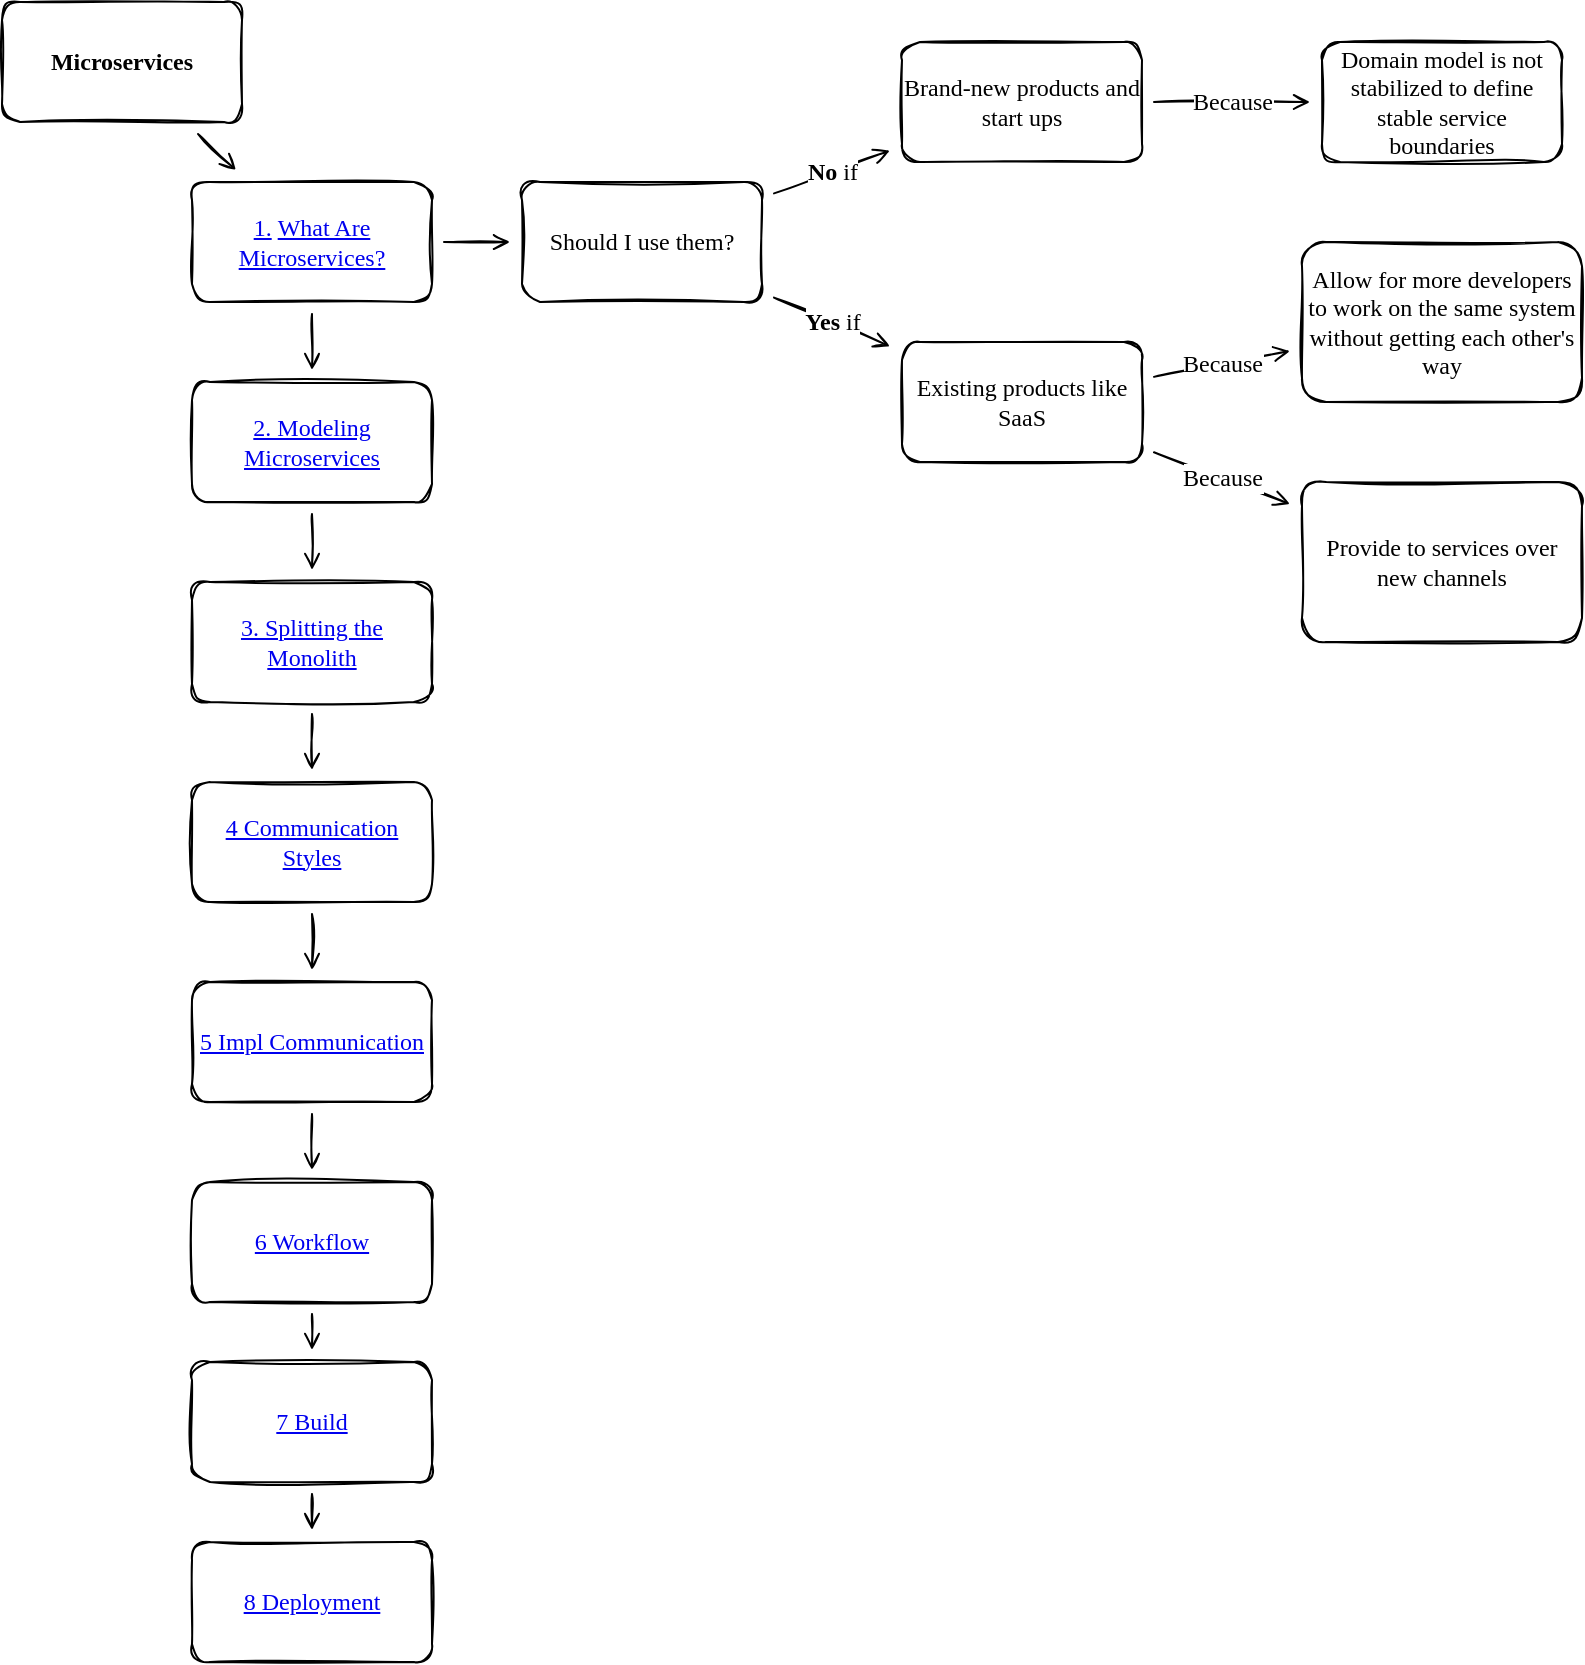 <mxfile version="21.5.1" type="device" pages="12">
  <diagram id="-CyxsdIR_kv32mxnBCm7" name="MindMap">
    <mxGraphModel dx="1434" dy="790" grid="1" gridSize="10" guides="1" tooltips="1" connect="1" arrows="1" fold="1" page="1" pageScale="1" pageWidth="850" pageHeight="1100" math="0" shadow="0">
      <root>
        <mxCell id="0" />
        <mxCell id="1" parent="0" />
        <mxCell id="4UTq7UWbENfIUlMjgfQK-3" style="edgeStyle=none;sketch=1;jumpSize=10;orthogonalLoop=1;jettySize=auto;html=1;fontFamily=Comic Sans MS;fontSize=12;endArrow=open;endFill=0;startSize=6;endSize=6;sourcePerimeterSpacing=6;targetPerimeterSpacing=6;" parent="1" source="4UTq7UWbENfIUlMjgfQK-1" target="4UTq7UWbENfIUlMjgfQK-2" edge="1">
          <mxGeometry relative="1" as="geometry" />
        </mxCell>
        <mxCell id="4UTq7UWbENfIUlMjgfQK-1" value="Microservices" style="whiteSpace=wrap;html=1;hachureGap=4;fontFamily=Comic Sans MS;fontSize=12;sketch=1;rounded=1;fontStyle=1" parent="1" vertex="1">
          <mxGeometry x="30" y="160" width="120" height="60" as="geometry" />
        </mxCell>
        <mxCell id="wc4KI6OKuFOXZSNGJeNA-3" style="edgeStyle=none;sketch=1;jumpSize=10;orthogonalLoop=1;jettySize=auto;html=1;fontFamily=Comic Sans MS;fontSize=20;endArrow=open;endFill=0;startSize=6;endSize=6;sourcePerimeterSpacing=6;targetPerimeterSpacing=6;" parent="1" source="4UTq7UWbENfIUlMjgfQK-2" target="wc4KI6OKuFOXZSNGJeNA-2" edge="1">
          <mxGeometry relative="1" as="geometry" />
        </mxCell>
        <mxCell id="wc4KI6OKuFOXZSNGJeNA-4" style="edgeStyle=none;sketch=1;jumpSize=10;orthogonalLoop=1;jettySize=auto;html=1;fontFamily=Comic Sans MS;fontSize=20;endArrow=open;endFill=0;startSize=6;endSize=6;sourcePerimeterSpacing=6;targetPerimeterSpacing=6;" parent="1" source="4UTq7UWbENfIUlMjgfQK-2" target="wc4KI6OKuFOXZSNGJeNA-1" edge="1">
          <mxGeometry relative="1" as="geometry" />
        </mxCell>
        <mxCell id="4UTq7UWbENfIUlMjgfQK-2" value="&lt;a href=&quot;data:page/id,m5f6qfyooP-3DUXNlfaz&quot;&gt;1.&lt;/a&gt;&amp;nbsp;&lt;a href=&quot;data:page/id,m5f6qfyooP-3DUXNlfaz&quot;&gt;What Are Microservices?&lt;/a&gt;" style="whiteSpace=wrap;html=1;hachureGap=4;fontFamily=Comic Sans MS;fontSize=12;sketch=1;rounded=1;" parent="1" vertex="1">
          <mxGeometry x="125" y="250" width="120" height="60" as="geometry" />
        </mxCell>
        <mxCell id="wc4KI6OKuFOXZSNGJeNA-1" value="&lt;a href=&quot;data:page/id,Yd3uey9nfjWOd4dYeOn4&quot;&gt;2. Modeling Microservices&lt;/a&gt;" style="whiteSpace=wrap;html=1;hachureGap=4;fontFamily=Comic Sans MS;fontSize=12;sketch=1;rounded=1;" parent="1" vertex="1">
          <mxGeometry x="125" y="350" width="120" height="60" as="geometry" />
        </mxCell>
        <mxCell id="wc4KI6OKuFOXZSNGJeNA-2" value="Should I use them?" style="whiteSpace=wrap;html=1;hachureGap=4;fontFamily=Comic Sans MS;fontSize=12;sketch=1;rounded=1;" parent="1" vertex="1">
          <mxGeometry x="290" y="250" width="120" height="60" as="geometry" />
        </mxCell>
        <mxCell id="wc4KI6OKuFOXZSNGJeNA-9" value="Because" style="edgeStyle=none;sketch=1;jumpSize=10;orthogonalLoop=1;jettySize=auto;html=1;fontFamily=Comic Sans MS;fontSize=12;endArrow=open;endFill=0;startSize=6;endSize=6;sourcePerimeterSpacing=6;targetPerimeterSpacing=6;" parent="1" source="wc4KI6OKuFOXZSNGJeNA-5" target="wc4KI6OKuFOXZSNGJeNA-8" edge="1">
          <mxGeometry relative="1" as="geometry" />
        </mxCell>
        <mxCell id="wc4KI6OKuFOXZSNGJeNA-5" value="Brand-new products and start ups" style="whiteSpace=wrap;html=1;hachureGap=4;fontFamily=Comic Sans MS;fontSize=12;sketch=1;rounded=1;" parent="1" vertex="1">
          <mxGeometry x="480" y="180" width="120" height="60" as="geometry" />
        </mxCell>
        <mxCell id="wc4KI6OKuFOXZSNGJeNA-6" value="&lt;b&gt;No &lt;/b&gt;if" style="edgeStyle=none;sketch=1;jumpSize=10;orthogonalLoop=1;jettySize=auto;html=1;fontFamily=Comic Sans MS;fontSize=12;endArrow=open;endFill=0;startSize=6;endSize=6;sourcePerimeterSpacing=6;targetPerimeterSpacing=6;" parent="1" source="wc4KI6OKuFOXZSNGJeNA-2" target="wc4KI6OKuFOXZSNGJeNA-5" edge="1">
          <mxGeometry relative="1" as="geometry">
            <mxPoint x="261" y="290" as="sourcePoint" />
            <mxPoint x="294" y="290" as="targetPoint" />
          </mxGeometry>
        </mxCell>
        <mxCell id="wc4KI6OKuFOXZSNGJeNA-8" value="Domain model is not stabilized to define stable service boundaries" style="whiteSpace=wrap;html=1;hachureGap=4;fontFamily=Comic Sans MS;fontSize=12;sketch=1;rounded=1;" parent="1" vertex="1">
          <mxGeometry x="690" y="180" width="120" height="60" as="geometry" />
        </mxCell>
        <mxCell id="wc4KI6OKuFOXZSNGJeNA-10" value="Existing products like SaaS" style="whiteSpace=wrap;html=1;hachureGap=4;fontFamily=Comic Sans MS;fontSize=12;sketch=1;rounded=1;" parent="1" vertex="1">
          <mxGeometry x="480" y="330" width="120" height="60" as="geometry" />
        </mxCell>
        <mxCell id="wc4KI6OKuFOXZSNGJeNA-11" value="&lt;b&gt;Yes&amp;nbsp;&lt;/b&gt;if" style="edgeStyle=none;sketch=1;jumpSize=10;orthogonalLoop=1;jettySize=auto;html=1;fontFamily=Comic Sans MS;fontSize=12;endArrow=open;endFill=0;startSize=6;endSize=6;sourcePerimeterSpacing=6;targetPerimeterSpacing=6;" parent="1" source="wc4KI6OKuFOXZSNGJeNA-2" target="wc4KI6OKuFOXZSNGJeNA-10" edge="1">
          <mxGeometry relative="1" as="geometry">
            <mxPoint x="426" y="255.263" as="sourcePoint" />
            <mxPoint x="484" y="224.737" as="targetPoint" />
          </mxGeometry>
        </mxCell>
        <mxCell id="wc4KI6OKuFOXZSNGJeNA-12" value="Allow for more developers to work on the same system without getting each other&#39;s way" style="whiteSpace=wrap;html=1;hachureGap=4;fontFamily=Comic Sans MS;fontSize=12;sketch=1;rounded=1;" parent="1" vertex="1">
          <mxGeometry x="680" y="280" width="140" height="80" as="geometry" />
        </mxCell>
        <mxCell id="wc4KI6OKuFOXZSNGJeNA-13" value="Because" style="edgeStyle=none;sketch=1;jumpSize=10;orthogonalLoop=1;jettySize=auto;html=1;fontFamily=Comic Sans MS;fontSize=12;endArrow=open;endFill=0;startSize=6;endSize=6;sourcePerimeterSpacing=6;targetPerimeterSpacing=6;" parent="1" source="wc4KI6OKuFOXZSNGJeNA-10" target="wc4KI6OKuFOXZSNGJeNA-12" edge="1">
          <mxGeometry relative="1" as="geometry">
            <mxPoint x="616" y="220" as="sourcePoint" />
            <mxPoint x="694" y="220" as="targetPoint" />
          </mxGeometry>
        </mxCell>
        <mxCell id="wc4KI6OKuFOXZSNGJeNA-15" value="Provide to services over new channels" style="whiteSpace=wrap;html=1;hachureGap=4;fontFamily=Comic Sans MS;fontSize=12;sketch=1;rounded=1;" parent="1" vertex="1">
          <mxGeometry x="680" y="400" width="140" height="80" as="geometry" />
        </mxCell>
        <mxCell id="wc4KI6OKuFOXZSNGJeNA-16" value="Because" style="edgeStyle=none;sketch=1;jumpSize=10;orthogonalLoop=1;jettySize=auto;html=1;fontFamily=Comic Sans MS;fontSize=12;endArrow=open;endFill=0;startSize=6;endSize=6;sourcePerimeterSpacing=6;targetPerimeterSpacing=6;" parent="1" source="wc4KI6OKuFOXZSNGJeNA-10" target="wc4KI6OKuFOXZSNGJeNA-15" edge="1">
          <mxGeometry relative="1" as="geometry">
            <mxPoint x="616" y="357.429" as="sourcePoint" />
            <mxPoint x="684" y="344.476" as="targetPoint" />
          </mxGeometry>
        </mxCell>
        <mxCell id="an5hYTZiWoYVdkFuxpih-3" style="edgeStyle=none;shape=connector;rounded=1;sketch=1;jumpSize=10;orthogonalLoop=1;jettySize=auto;html=1;labelBackgroundColor=default;fontFamily=Comic Sans MS;fontSize=20;fontColor=default;endArrow=open;endFill=0;startSize=6;endSize=6;sourcePerimeterSpacing=6;targetPerimeterSpacing=6;strokeColor=default;" parent="1" source="feg7ZQOL9w-0lNa52YCm-1" target="QPvEz1q0mPjSJydqurJ7-1" edge="1">
          <mxGeometry relative="1" as="geometry" />
        </mxCell>
        <mxCell id="feg7ZQOL9w-0lNa52YCm-1" value="&lt;a href=&quot;data:page/id,GT3XJOqNgCWXkEgDa_vI&quot;&gt;3. Splitting the Monolith&lt;/a&gt;" style="whiteSpace=wrap;html=1;hachureGap=4;fontFamily=Comic Sans MS;fontSize=12;sketch=1;rounded=1;" parent="1" vertex="1">
          <mxGeometry x="125" y="450" width="120" height="60" as="geometry" />
        </mxCell>
        <mxCell id="QPvEz1q0mPjSJydqurJ7-1" value="&lt;a href=&quot;data:page/id,-emlwO8WseOiI5o1sVPK&quot;&gt;4 Communication Styles&lt;/a&gt;" style="whiteSpace=wrap;html=1;hachureGap=4;fontFamily=Comic Sans MS;fontSize=12;sketch=1;rounded=1;" parent="1" vertex="1">
          <mxGeometry x="125" y="550" width="120" height="60" as="geometry" />
        </mxCell>
        <mxCell id="an5hYTZiWoYVdkFuxpih-2" style="edgeStyle=none;sketch=1;jumpSize=10;orthogonalLoop=1;jettySize=auto;html=1;fontFamily=Comic Sans MS;fontSize=20;endArrow=open;endFill=0;startSize=6;endSize=6;sourcePerimeterSpacing=6;targetPerimeterSpacing=6;" parent="1" source="wc4KI6OKuFOXZSNGJeNA-1" target="feg7ZQOL9w-0lNa52YCm-1" edge="1">
          <mxGeometry relative="1" as="geometry">
            <mxPoint x="195" y="326" as="sourcePoint" />
            <mxPoint x="195" y="354" as="targetPoint" />
          </mxGeometry>
        </mxCell>
        <mxCell id="wi2eh_5eu3kvpZ37YQ62-1" value="&lt;a href=&quot;data:page/id,kMnDqagg7Uxe-OPUsBpU&quot;&gt;5 Impl Communication&lt;/a&gt;" style="whiteSpace=wrap;html=1;hachureGap=4;fontFamily=Comic Sans MS;fontSize=12;sketch=1;rounded=1;" parent="1" vertex="1">
          <mxGeometry x="125" y="650" width="120" height="60" as="geometry" />
        </mxCell>
        <mxCell id="wi2eh_5eu3kvpZ37YQ62-2" value="&lt;a href=&quot;data:page/id,l0U2OzmTMs6s-XK62AaX&quot;&gt;7 Build&lt;/a&gt;" style="whiteSpace=wrap;html=1;hachureGap=4;fontFamily=Comic Sans MS;fontSize=12;sketch=1;rounded=1;" parent="1" vertex="1">
          <mxGeometry x="125" y="840" width="120" height="60" as="geometry" />
        </mxCell>
        <mxCell id="kiR04_XZLf-Epe1vgp6D-1" value="&lt;a href=&quot;data:page/id,R-aGF0YMSXY-RvzmwH3-&quot;&gt;6 Workflow&lt;/a&gt;" style="whiteSpace=wrap;html=1;hachureGap=4;fontFamily=Comic Sans MS;fontSize=12;sketch=1;rounded=1;" parent="1" vertex="1">
          <mxGeometry x="125" y="750" width="120" height="60" as="geometry" />
        </mxCell>
        <mxCell id="kiR04_XZLf-Epe1vgp6D-2" style="edgeStyle=none;shape=connector;rounded=1;sketch=1;jumpSize=10;orthogonalLoop=1;jettySize=auto;html=1;labelBackgroundColor=default;fontFamily=Comic Sans MS;fontSize=20;fontColor=default;endArrow=open;endFill=0;startSize=6;endSize=6;sourcePerimeterSpacing=6;targetPerimeterSpacing=6;strokeColor=default;" parent="1" source="QPvEz1q0mPjSJydqurJ7-1" target="wi2eh_5eu3kvpZ37YQ62-1" edge="1">
          <mxGeometry relative="1" as="geometry">
            <mxPoint x="195" y="526" as="sourcePoint" />
            <mxPoint x="195" y="554" as="targetPoint" />
          </mxGeometry>
        </mxCell>
        <mxCell id="kiR04_XZLf-Epe1vgp6D-3" style="edgeStyle=none;shape=connector;rounded=1;sketch=1;jumpSize=10;orthogonalLoop=1;jettySize=auto;html=1;labelBackgroundColor=default;fontFamily=Comic Sans MS;fontSize=20;fontColor=default;endArrow=open;endFill=0;startSize=6;endSize=6;sourcePerimeterSpacing=6;targetPerimeterSpacing=6;strokeColor=default;" parent="1" source="wi2eh_5eu3kvpZ37YQ62-1" target="kiR04_XZLf-Epe1vgp6D-1" edge="1">
          <mxGeometry relative="1" as="geometry">
            <mxPoint x="195" y="626" as="sourcePoint" />
            <mxPoint x="195" y="654" as="targetPoint" />
          </mxGeometry>
        </mxCell>
        <mxCell id="kiR04_XZLf-Epe1vgp6D-4" style="edgeStyle=none;shape=connector;rounded=1;sketch=1;jumpSize=10;orthogonalLoop=1;jettySize=auto;html=1;labelBackgroundColor=default;fontFamily=Comic Sans MS;fontSize=20;fontColor=default;endArrow=open;endFill=0;startSize=6;endSize=6;sourcePerimeterSpacing=6;targetPerimeterSpacing=6;strokeColor=default;" parent="1" source="kiR04_XZLf-Epe1vgp6D-1" target="wi2eh_5eu3kvpZ37YQ62-2" edge="1">
          <mxGeometry relative="1" as="geometry">
            <mxPoint x="195" y="726" as="sourcePoint" />
            <mxPoint x="195" y="744" as="targetPoint" />
          </mxGeometry>
        </mxCell>
        <mxCell id="kiR04_XZLf-Epe1vgp6D-5" value="&lt;a href=&quot;data:page/id,Q2SGrvSzIW5JQM-NR5te&quot;&gt;8 Deployment&lt;/a&gt;" style="whiteSpace=wrap;html=1;hachureGap=4;fontFamily=Comic Sans MS;fontSize=12;sketch=1;rounded=1;" parent="1" vertex="1">
          <mxGeometry x="125" y="930" width="120" height="60" as="geometry" />
        </mxCell>
        <mxCell id="kiR04_XZLf-Epe1vgp6D-6" style="edgeStyle=none;shape=connector;rounded=1;sketch=1;jumpSize=10;orthogonalLoop=1;jettySize=auto;html=1;labelBackgroundColor=default;fontFamily=Comic Sans MS;fontSize=20;fontColor=default;endArrow=open;endFill=0;startSize=6;endSize=6;sourcePerimeterSpacing=6;targetPerimeterSpacing=6;strokeColor=default;" parent="1" source="wi2eh_5eu3kvpZ37YQ62-2" target="kiR04_XZLf-Epe1vgp6D-5" edge="1">
          <mxGeometry relative="1" as="geometry">
            <mxPoint x="195" y="826" as="sourcePoint" />
            <mxPoint x="195" y="844" as="targetPoint" />
          </mxGeometry>
        </mxCell>
      </root>
    </mxGraphModel>
  </diagram>
  <diagram id="m5f6qfyooP-3DUXNlfaz" name="1 What Are Microservices?">
    <mxGraphModel dx="1741" dy="676" grid="1" gridSize="10" guides="1" tooltips="1" connect="1" arrows="1" fold="1" page="0" pageScale="1" pageWidth="850" pageHeight="1100" background="none" math="0" shadow="0">
      <root>
        <mxCell id="0" />
        <mxCell id="1" parent="0" />
        <mxCell id="8c8A2wyxOb4hu5opI_JL-9" style="hachureGap=4;orthogonalLoop=1;jettySize=auto;html=1;fontFamily=Comic Sans MS;fontSize=12;endArrow=open;startSize=8;endSize=8;sourcePerimeterSpacing=8;targetPerimeterSpacing=8;rounded=1;sketch=1;" parent="1" source="8c8A2wyxOb4hu5opI_JL-2" target="8c8A2wyxOb4hu5opI_JL-3" edge="1">
          <mxGeometry relative="1" as="geometry" />
        </mxCell>
        <mxCell id="8c8A2wyxOb4hu5opI_JL-2" value="&lt;span style=&quot;font-weight: 400; font-size: 20px;&quot;&gt;&lt;font style=&quot;font-size: 20px;&quot;&gt;Chapter 1 : What Are Microservices?&lt;/font&gt;&lt;/span&gt;" style="whiteSpace=wrap;html=1;hachureGap=4;fontFamily=Comic Sans MS;fontSize=20;sketch=1;rounded=1;fontStyle=1" parent="1" vertex="1">
          <mxGeometry x="100" y="110" width="435" height="90" as="geometry" />
        </mxCell>
        <mxCell id="8c8A2wyxOb4hu5opI_JL-3" value="Key Concepts" style="whiteSpace=wrap;html=1;hachureGap=4;fontFamily=Comic Sans MS;fontSize=12;sketch=1;rounded=1;fillColor=#b1ddf0;strokeColor=#10739e;fillStyle=auto;fontStyle=1" parent="1" vertex="1">
          <mxGeometry x="150" y="290" width="120" height="60" as="geometry" />
        </mxCell>
        <mxCell id="8c8A2wyxOb4hu5opI_JL-16" style="edgeStyle=orthogonalEdgeStyle;curved=1;rounded=1;sketch=1;hachureGap=4;orthogonalLoop=1;jettySize=auto;html=1;fontFamily=Comic Sans MS;fontSource=https%3A%2F%2Ffonts.googleapis.com%2Fcss%3Ffamily%3DArchitects%2BDaughter;fontSize=12;endArrow=open;startSize=8;endSize=8;sourcePerimeterSpacing=8;targetPerimeterSpacing=8;" parent="1" source="8c8A2wyxOb4hu5opI_JL-4" target="8c8A2wyxOb4hu5opI_JL-12" edge="1">
          <mxGeometry relative="1" as="geometry" />
        </mxCell>
        <mxCell id="8c8A2wyxOb4hu5opI_JL-4" value="Independent deployability" style="whiteSpace=wrap;html=1;hachureGap=4;fontFamily=Comic Sans MS;fontSize=12;sketch=1;rounded=1;" parent="1" vertex="1">
          <mxGeometry x="190" y="360" width="120" height="60" as="geometry" />
        </mxCell>
        <mxCell id="8c8A2wyxOb4hu5opI_JL-5" value="Modeled around a business domain" style="whiteSpace=wrap;html=1;hachureGap=4;fontFamily=Comic Sans MS;fontSize=12;sketch=1;rounded=1;" parent="1" vertex="1">
          <mxGeometry x="190" y="430" width="120" height="60" as="geometry" />
        </mxCell>
        <mxCell id="8c8A2wyxOb4hu5opI_JL-6" value="Owing their own state" style="whiteSpace=wrap;html=1;hachureGap=4;fontFamily=Comic Sans MS;fontSize=12;sketch=1;rounded=1;" parent="1" vertex="1">
          <mxGeometry x="190" y="500" width="120" height="60" as="geometry" />
        </mxCell>
        <mxCell id="8c8A2wyxOb4hu5opI_JL-7" value="Size" style="whiteSpace=wrap;html=1;hachureGap=4;fontFamily=Comic Sans MS;fontSize=12;sketch=1;rounded=1;" parent="1" vertex="1">
          <mxGeometry x="190" y="570" width="120" height="60" as="geometry" />
        </mxCell>
        <mxCell id="8c8A2wyxOb4hu5opI_JL-8" value="Flexibility" style="whiteSpace=wrap;html=1;hachureGap=4;fontFamily=Comic Sans MS;fontSize=12;sketch=1;rounded=1;" parent="1" vertex="1">
          <mxGeometry x="190" y="640" width="120" height="60" as="geometry" />
        </mxCell>
        <mxCell id="8c8A2wyxOb4hu5opI_JL-12" value="No lockstep deployments" style="whiteSpace=wrap;html=1;hachureGap=4;fontFamily=Comic Sans MS;fontSize=12;sketch=1;rounded=1;" parent="1" vertex="1">
          <mxGeometry x="375" y="360" width="120" height="60" as="geometry" />
        </mxCell>
        <mxCell id="cy0WkpFIrtRJYtkPbnjU-2" value="No shared database" style="whiteSpace=wrap;html=1;hachureGap=4;fontFamily=Comic Sans MS;fontSize=12;sketch=1;rounded=1;" parent="1" vertex="1">
          <mxGeometry x="375" y="500" width="120" height="60" as="geometry" />
        </mxCell>
        <mxCell id="cy0WkpFIrtRJYtkPbnjU-4" style="edgeStyle=orthogonalEdgeStyle;curved=1;rounded=1;sketch=1;hachureGap=4;orthogonalLoop=1;jettySize=auto;html=1;fontFamily=Comic Sans MS;fontSource=https%3A%2F%2Ffonts.googleapis.com%2Fcss%3Ffamily%3DArchitects%2BDaughter;fontSize=12;endArrow=open;startSize=8;endSize=8;sourcePerimeterSpacing=8;targetPerimeterSpacing=8;" parent="1" source="8c8A2wyxOb4hu5opI_JL-6" target="cy0WkpFIrtRJYtkPbnjU-2" edge="1">
          <mxGeometry relative="1" as="geometry">
            <mxPoint x="328" y="400" as="sourcePoint" />
            <mxPoint x="377" y="400" as="targetPoint" />
          </mxGeometry>
        </mxCell>
        <mxCell id="cy0WkpFIrtRJYtkPbnjU-5" value="Highly contextual, dont worry much" style="whiteSpace=wrap;html=1;hachureGap=4;fontFamily=Comic Sans MS;fontSize=12;sketch=1;rounded=1;" parent="1" vertex="1">
          <mxGeometry x="375" y="570" width="120" height="60" as="geometry" />
        </mxCell>
        <mxCell id="cy0WkpFIrtRJYtkPbnjU-6" style="edgeStyle=orthogonalEdgeStyle;curved=1;rounded=1;sketch=1;hachureGap=4;orthogonalLoop=1;jettySize=auto;html=1;fontFamily=Comic Sans MS;fontSource=https%3A%2F%2Ffonts.googleapis.com%2Fcss%3Ffamily%3DArchitects%2BDaughter;fontSize=12;endArrow=open;startSize=8;endSize=8;sourcePerimeterSpacing=8;targetPerimeterSpacing=8;" parent="1" source="8c8A2wyxOb4hu5opI_JL-7" target="cy0WkpFIrtRJYtkPbnjU-5" edge="1">
          <mxGeometry relative="1" as="geometry">
            <mxPoint x="328" y="540" as="sourcePoint" />
            <mxPoint x="377" y="540" as="targetPoint" />
          </mxGeometry>
        </mxCell>
        <mxCell id="cy0WkpFIrtRJYtkPbnjU-7" value="Keep your options open" style="whiteSpace=wrap;html=1;hachureGap=4;fontFamily=Comic Sans MS;fontSize=12;sketch=1;rounded=1;" parent="1" vertex="1">
          <mxGeometry x="375" y="640" width="120" height="60" as="geometry" />
        </mxCell>
        <mxCell id="cy0WkpFIrtRJYtkPbnjU-8" value="Alignement of Architecture and Organization" style="whiteSpace=wrap;html=1;hachureGap=4;fontFamily=Comic Sans MS;fontSize=12;sketch=1;rounded=1;" parent="1" vertex="1">
          <mxGeometry x="190" y="710" width="120" height="60" as="geometry" />
        </mxCell>
        <mxCell id="cy0WkpFIrtRJYtkPbnjU-9" style="edgeStyle=orthogonalEdgeStyle;curved=1;rounded=1;sketch=1;hachureGap=4;orthogonalLoop=1;jettySize=auto;html=1;fontFamily=Comic Sans MS;fontSource=https%3A%2F%2Ffonts.googleapis.com%2Fcss%3Ffamily%3DArchitects%2BDaughter;fontSize=12;endArrow=open;startSize=8;endSize=8;sourcePerimeterSpacing=8;targetPerimeterSpacing=8;" parent="1" source="8c8A2wyxOb4hu5opI_JL-8" target="cy0WkpFIrtRJYtkPbnjU-7" edge="1">
          <mxGeometry relative="1" as="geometry">
            <mxPoint x="328" y="610" as="sourcePoint" />
            <mxPoint x="377" y="610" as="targetPoint" />
          </mxGeometry>
        </mxCell>
        <mxCell id="cy0WkpFIrtRJYtkPbnjU-10" style="edgeStyle=orthogonalEdgeStyle;curved=1;rounded=1;sketch=1;hachureGap=4;orthogonalLoop=1;jettySize=auto;html=1;fontFamily=Comic Sans MS;fontSource=https%3A%2F%2Ffonts.googleapis.com%2Fcss%3Ffamily%3DArchitects%2BDaughter;fontSize=12;endArrow=open;startSize=8;endSize=8;sourcePerimeterSpacing=8;targetPerimeterSpacing=8;" parent="1" source="cy0WkpFIrtRJYtkPbnjU-8" target="cy0WkpFIrtRJYtkPbnjU-13" edge="1">
          <mxGeometry relative="1" as="geometry">
            <mxPoint x="328" y="680" as="sourcePoint" />
            <mxPoint x="377" y="680" as="targetPoint" />
          </mxGeometry>
        </mxCell>
        <mxCell id="cy0WkpFIrtRJYtkPbnjU-11" value="Adopt microservices incrementally like turning a dial" style="whiteSpace=wrap;html=1;hachureGap=4;fontFamily=Comic Sans MS;fontSize=12;sketch=1;rounded=1;" parent="1" vertex="1">
          <mxGeometry x="540" y="640" width="120" height="60" as="geometry" />
        </mxCell>
        <mxCell id="cy0WkpFIrtRJYtkPbnjU-13" value="Teams in organization aligned with architecture" style="whiteSpace=wrap;html=1;hachureGap=4;fontFamily=Comic Sans MS;fontSize=12;sketch=1;rounded=1;" parent="1" vertex="1">
          <mxGeometry x="375" y="710" width="120" height="60" as="geometry" />
        </mxCell>
        <mxCell id="cy0WkpFIrtRJYtkPbnjU-14" value="Monolith" style="whiteSpace=wrap;html=1;hachureGap=4;fontFamily=Comic Sans MS;fontSize=12;sketch=1;rounded=1;fontStyle=1;direction=west;" parent="1" vertex="1">
          <mxGeometry x="670" y="300" width="120" height="60" as="geometry" />
        </mxCell>
        <mxCell id="cy0WkpFIrtRJYtkPbnjU-15" style="hachureGap=4;orthogonalLoop=1;jettySize=auto;html=1;fontFamily=Comic Sans MS;fontSize=12;endArrow=open;startSize=8;endSize=8;sourcePerimeterSpacing=8;targetPerimeterSpacing=8;rounded=1;sketch=1;" parent="1" source="8c8A2wyxOb4hu5opI_JL-2" target="cy0WkpFIrtRJYtkPbnjU-14" edge="1">
          <mxGeometry relative="1" as="geometry">
            <mxPoint x="422" y="340" as="sourcePoint" />
            <mxPoint x="210" y="432" as="targetPoint" />
          </mxGeometry>
        </mxCell>
        <mxCell id="cy0WkpFIrtRJYtkPbnjU-21" style="edgeStyle=orthogonalEdgeStyle;curved=1;rounded=1;sketch=1;hachureGap=4;orthogonalLoop=1;jettySize=auto;html=1;fontFamily=Comic Sans MS;fontSource=https%3A%2F%2Ffonts.googleapis.com%2Fcss%3Ffamily%3DArchitects%2BDaughter;fontSize=12;endArrow=open;startSize=8;endSize=8;sourcePerimeterSpacing=8;targetPerimeterSpacing=8;" parent="1" source="cy0WkpFIrtRJYtkPbnjU-7" target="cy0WkpFIrtRJYtkPbnjU-11" edge="1">
          <mxGeometry relative="1" as="geometry">
            <mxPoint x="328" y="680" as="sourcePoint" />
            <mxPoint x="377.0" y="680" as="targetPoint" />
          </mxGeometry>
        </mxCell>
        <mxCell id="cy0WkpFIrtRJYtkPbnjU-22" value="Single Process&lt;br&gt;&amp;lt;type&amp;gt;" style="whiteSpace=wrap;html=1;hachureGap=4;fontFamily=Comic Sans MS;fontSize=12;sketch=1;rounded=1;fillColor=#b1ddf0;strokeColor=#10739e;direction=west;" parent="1" vertex="1">
          <mxGeometry x="870" y="205" width="120" height="60" as="geometry" />
        </mxCell>
        <mxCell id="cy0WkpFIrtRJYtkPbnjU-23" value="Modular&lt;br&gt;&amp;lt;type&amp;gt;" style="whiteSpace=wrap;html=1;hachureGap=4;fontFamily=Comic Sans MS;fontSize=12;sketch=1;rounded=1;fillColor=#b0e3e6;strokeColor=#0e8088;direction=west;" parent="1" vertex="1">
          <mxGeometry x="870" y="305" width="120" height="60" as="geometry" />
        </mxCell>
        <mxCell id="cy0WkpFIrtRJYtkPbnjU-24" style="rounded=1;sketch=1;hachureGap=4;orthogonalLoop=1;jettySize=auto;html=1;fontFamily=Comic Sans MS;fontSource=https%3A%2F%2Ffonts.googleapis.com%2Fcss%3Ffamily%3DArchitects%2BDaughter;fontSize=12;endArrow=open;startSize=8;endSize=8;sourcePerimeterSpacing=8;targetPerimeterSpacing=8;" parent="1" source="cy0WkpFIrtRJYtkPbnjU-14" target="cy0WkpFIrtRJYtkPbnjU-22" edge="1">
          <mxGeometry relative="1" as="geometry">
            <mxPoint x="1118" y="540" as="sourcePoint" />
            <mxPoint x="1167" y="540" as="targetPoint" />
          </mxGeometry>
        </mxCell>
        <mxCell id="cy0WkpFIrtRJYtkPbnjU-25" style="rounded=1;sketch=1;hachureGap=4;orthogonalLoop=1;jettySize=auto;html=1;fontFamily=Comic Sans MS;fontSource=https%3A%2F%2Ffonts.googleapis.com%2Fcss%3Ffamily%3DArchitects%2BDaughter;fontSize=12;endArrow=open;startSize=8;endSize=8;sourcePerimeterSpacing=8;targetPerimeterSpacing=8;" parent="1" source="cy0WkpFIrtRJYtkPbnjU-14" target="cy0WkpFIrtRJYtkPbnjU-23" edge="1">
          <mxGeometry relative="1" as="geometry">
            <mxPoint x="1118" y="540" as="sourcePoint" />
            <mxPoint x="1167" y="540" as="targetPoint" />
          </mxGeometry>
        </mxCell>
        <mxCell id="cy0WkpFIrtRJYtkPbnjU-26" value="Effective for smaller orgs" style="whiteSpace=wrap;html=1;hachureGap=4;fontFamily=Comic Sans MS;fontSize=12;sketch=1;rounded=1;direction=west;" parent="1" vertex="1">
          <mxGeometry x="1050" y="205" width="120" height="60" as="geometry" />
        </mxCell>
        <mxCell id="cy0WkpFIrtRJYtkPbnjU-27" value="Excellent for many orgs" style="whiteSpace=wrap;html=1;hachureGap=4;fontFamily=Comic Sans MS;fontSize=12;sketch=1;rounded=1;direction=west;" parent="1" vertex="1">
          <mxGeometry x="1050" y="305" width="120" height="60" as="geometry" />
        </mxCell>
        <mxCell id="cy0WkpFIrtRJYtkPbnjU-28" style="edgeStyle=orthogonalEdgeStyle;curved=1;rounded=1;sketch=1;hachureGap=4;orthogonalLoop=1;jettySize=auto;html=1;fontFamily=Comic Sans MS;fontSource=https%3A%2F%2Ffonts.googleapis.com%2Fcss%3Ffamily%3DArchitects%2BDaughter;fontSize=12;endArrow=open;startSize=8;endSize=8;sourcePerimeterSpacing=8;targetPerimeterSpacing=8;" parent="1" source="cy0WkpFIrtRJYtkPbnjU-22" target="cy0WkpFIrtRJYtkPbnjU-26" edge="1">
          <mxGeometry relative="1" as="geometry">
            <mxPoint x="1522" y="330.043" as="sourcePoint" />
            <mxPoint x="1448" y="270.043" as="targetPoint" />
          </mxGeometry>
        </mxCell>
        <mxCell id="cy0WkpFIrtRJYtkPbnjU-29" style="edgeStyle=orthogonalEdgeStyle;curved=1;rounded=1;sketch=1;hachureGap=4;orthogonalLoop=1;jettySize=auto;html=1;fontFamily=Comic Sans MS;fontSource=https%3A%2F%2Ffonts.googleapis.com%2Fcss%3Ffamily%3DArchitects%2BDaughter;fontSize=12;endArrow=open;startSize=8;endSize=8;sourcePerimeterSpacing=8;targetPerimeterSpacing=8;" parent="1" source="cy0WkpFIrtRJYtkPbnjU-23" target="cy0WkpFIrtRJYtkPbnjU-27" edge="1">
          <mxGeometry relative="1" as="geometry">
            <mxPoint x="1312" y="270" as="sourcePoint" />
            <mxPoint x="1288" y="270" as="targetPoint" />
          </mxGeometry>
        </mxCell>
        <mxCell id="cy0WkpFIrtRJYtkPbnjU-30" value="Distributed&lt;br&gt;&amp;lt;type&amp;gt;" style="whiteSpace=wrap;html=1;hachureGap=4;fontFamily=Comic Sans MS;fontSize=12;sketch=1;rounded=1;fillColor=#fad9d5;strokeColor=#ae4132;fillStyle=auto;direction=west;" parent="1" vertex="1">
          <mxGeometry x="870" y="395" width="120" height="60" as="geometry" />
        </mxCell>
        <mxCell id="cy0WkpFIrtRJYtkPbnjU-32" value="No distributed system challenges" style="whiteSpace=wrap;html=1;hachureGap=4;fontFamily=Comic Sans MS;fontSize=12;sketch=1;rounded=1;direction=west;" parent="1" vertex="1">
          <mxGeometry x="1230" y="280" width="120" height="60" as="geometry" />
        </mxCell>
        <mxCell id="cy0WkpFIrtRJYtkPbnjU-33" value="Allow for high degree of parallel work" style="whiteSpace=wrap;html=1;hachureGap=4;fontFamily=Comic Sans MS;fontSize=12;sketch=1;rounded=1;direction=west;" parent="1" vertex="1">
          <mxGeometry x="1230" y="350" width="120" height="60" as="geometry" />
        </mxCell>
        <mxCell id="cy0WkpFIrtRJYtkPbnjU-35" style="rounded=1;sketch=1;hachureGap=4;orthogonalLoop=1;jettySize=auto;html=1;fontFamily=Comic Sans MS;fontSource=https%3A%2F%2Ffonts.googleapis.com%2Fcss%3Ffamily%3DArchitects%2BDaughter;fontSize=12;endArrow=open;startSize=8;endSize=8;sourcePerimeterSpacing=8;targetPerimeterSpacing=8;" parent="1" source="cy0WkpFIrtRJYtkPbnjU-27" target="cy0WkpFIrtRJYtkPbnjU-32" edge="1">
          <mxGeometry relative="1" as="geometry">
            <mxPoint x="1212" y="345" as="sourcePoint" />
            <mxPoint x="1188" y="345" as="targetPoint" />
          </mxGeometry>
        </mxCell>
        <mxCell id="cy0WkpFIrtRJYtkPbnjU-36" style="rounded=1;sketch=1;hachureGap=4;orthogonalLoop=1;jettySize=auto;html=1;fontFamily=Comic Sans MS;fontSource=https%3A%2F%2Ffonts.googleapis.com%2Fcss%3Ffamily%3DArchitects%2BDaughter;fontSize=12;endArrow=open;startSize=8;endSize=8;sourcePerimeterSpacing=8;targetPerimeterSpacing=8;" parent="1" source="cy0WkpFIrtRJYtkPbnjU-27" target="cy0WkpFIrtRJYtkPbnjU-33" edge="1">
          <mxGeometry relative="1" as="geometry">
            <mxPoint x="1052" y="345.043" as="sourcePoint" />
            <mxPoint x="1010" y="315" as="targetPoint" />
          </mxGeometry>
        </mxCell>
        <mxCell id="cy0WkpFIrtRJYtkPbnjU-37" style="rounded=1;sketch=1;hachureGap=4;orthogonalLoop=1;jettySize=auto;html=1;fontFamily=Comic Sans MS;fontSource=https%3A%2F%2Ffonts.googleapis.com%2Fcss%3Ffamily%3DArchitects%2BDaughter;fontSize=12;endArrow=open;startSize=8;endSize=8;sourcePerimeterSpacing=8;targetPerimeterSpacing=8;" parent="1" source="cy0WkpFIrtRJYtkPbnjU-14" target="cy0WkpFIrtRJYtkPbnjU-30" edge="1">
          <mxGeometry relative="1" as="geometry">
            <mxPoint x="792" y="352.952" as="sourcePoint" />
            <mxPoint x="718" y="367.048" as="targetPoint" />
          </mxGeometry>
        </mxCell>
        <mxCell id="cy0WkpFIrtRJYtkPbnjU-38" value="Distributed services that have to be deployed together" style="whiteSpace=wrap;html=1;hachureGap=4;fontFamily=Comic Sans MS;fontSize=12;sketch=1;rounded=1;direction=west;" parent="1" vertex="1">
          <mxGeometry x="1050" y="395" width="120" height="60" as="geometry" />
        </mxCell>
        <mxCell id="cy0WkpFIrtRJYtkPbnjU-39" value="When all functionality in a system must be deployed together" style="whiteSpace=wrap;html=1;hachureGap=4;fontFamily=Comic Sans MS;fontSize=12;sketch=1;rounded=1;fillColor=#fad7ac;strokeColor=#b46504;direction=west;" parent="1" vertex="1">
          <mxGeometry x="670" y="410" width="120" height="70" as="geometry" />
        </mxCell>
        <mxCell id="cy0WkpFIrtRJYtkPbnjU-40" style="rounded=1;sketch=1;hachureGap=4;orthogonalLoop=1;jettySize=auto;html=1;fontFamily=Comic Sans MS;fontSource=https%3A%2F%2Ffonts.googleapis.com%2Fcss%3Ffamily%3DArchitects%2BDaughter;fontSize=12;endArrow=open;startSize=8;endSize=8;sourcePerimeterSpacing=8;targetPerimeterSpacing=8;" parent="1" source="cy0WkpFIrtRJYtkPbnjU-14" target="cy0WkpFIrtRJYtkPbnjU-39" edge="1">
          <mxGeometry relative="1" as="geometry">
            <mxPoint x="798.615" y="378.0" as="sourcePoint" />
            <mxPoint x="711.385" y="432" as="targetPoint" />
          </mxGeometry>
        </mxCell>
        <mxCell id="cy0WkpFIrtRJYtkPbnjU-41" style="rounded=1;sketch=1;hachureGap=4;orthogonalLoop=1;jettySize=auto;html=1;fontFamily=Comic Sans MS;fontSource=https%3A%2F%2Ffonts.googleapis.com%2Fcss%3Ffamily%3DArchitects%2BDaughter;fontSize=12;endArrow=open;startSize=8;endSize=8;sourcePerimeterSpacing=8;targetPerimeterSpacing=8;" parent="1" source="cy0WkpFIrtRJYtkPbnjU-30" target="cy0WkpFIrtRJYtkPbnjU-38" edge="1">
          <mxGeometry relative="1" as="geometry">
            <mxPoint x="1528.615" y="368.0" as="sourcePoint" />
            <mxPoint x="1441.385" y="422" as="targetPoint" />
          </mxGeometry>
        </mxCell>
        <mxCell id="BOQbZg_xBZOf8zEPFLRS-1" value="Advanteges" style="whiteSpace=wrap;html=1;hachureGap=4;fontFamily=Comic Sans MS;fontSize=12;sketch=1;rounded=1;direction=west;" parent="1" vertex="1">
          <mxGeometry x="830" y="490" width="120" height="60" as="geometry" />
        </mxCell>
        <mxCell id="BOQbZg_xBZOf8zEPFLRS-2" style="rounded=1;sketch=1;hachureGap=4;orthogonalLoop=1;jettySize=auto;html=1;fontFamily=Comic Sans MS;fontSource=https%3A%2F%2Ffonts.googleapis.com%2Fcss%3Ffamily%3DArchitects%2BDaughter;fontSize=12;endArrow=open;startSize=8;endSize=8;sourcePerimeterSpacing=8;targetPerimeterSpacing=8;" parent="1" source="cy0WkpFIrtRJYtkPbnjU-14" target="BOQbZg_xBZOf8zEPFLRS-1" edge="1">
          <mxGeometry relative="1" as="geometry">
            <mxPoint x="798.615" y="378.0" as="sourcePoint" />
            <mxPoint x="711.385" y="432" as="targetPoint" />
          </mxGeometry>
        </mxCell>
        <mxCell id="BOQbZg_xBZOf8zEPFLRS-3" value="Deployability: relativly simple to deploy" style="whiteSpace=wrap;html=1;hachureGap=4;fontFamily=Comic Sans MS;fontSize=12;sketch=1;rounded=1;direction=west;" parent="1" vertex="1">
          <mxGeometry x="850" y="560" width="120" height="60" as="geometry" />
        </mxCell>
        <mxCell id="BOQbZg_xBZOf8zEPFLRS-4" value="Code reuse:&lt;br&gt;&amp;nbsp;all the code is there; just use it&amp;nbsp;" style="whiteSpace=wrap;html=1;hachureGap=4;fontFamily=Comic Sans MS;fontSize=12;sketch=1;rounded=1;direction=west;" parent="1" vertex="1">
          <mxGeometry x="850" y="630" width="120" height="60" as="geometry" />
        </mxCell>
        <mxCell id="BOQbZg_xBZOf8zEPFLRS-5" value="Advanteges" style="whiteSpace=wrap;html=1;hachureGap=4;fontFamily=Comic Sans MS;fontSize=12;sketch=1;rounded=1;fillColor=#b0e3e6;strokeColor=#0e8088;fillStyle=auto;fontStyle=1" parent="1" vertex="1">
          <mxGeometry x="-40" y="340" width="120" height="60" as="geometry" />
        </mxCell>
        <mxCell id="BOQbZg_xBZOf8zEPFLRS-6" style="hachureGap=4;orthogonalLoop=1;jettySize=auto;html=1;fontFamily=Comic Sans MS;fontSize=12;endArrow=open;startSize=8;endSize=8;sourcePerimeterSpacing=8;targetPerimeterSpacing=8;rounded=1;sketch=1;" parent="1" source="8c8A2wyxOb4hu5opI_JL-2" target="BOQbZg_xBZOf8zEPFLRS-5" edge="1">
          <mxGeometry relative="1" as="geometry">
            <mxPoint x="465.412" y="378" as="sourcePoint" />
            <mxPoint x="404.588" y="472.0" as="targetPoint" />
          </mxGeometry>
        </mxCell>
        <mxCell id="BOQbZg_xBZOf8zEPFLRS-7" value="Technology Heterogeneity" style="whiteSpace=wrap;html=1;hachureGap=4;fontFamily=Comic Sans MS;fontSize=12;sketch=1;rounded=1;" parent="1" vertex="1">
          <mxGeometry y="410" width="120" height="60" as="geometry" />
        </mxCell>
        <mxCell id="BOQbZg_xBZOf8zEPFLRS-8" value="Robustness" style="whiteSpace=wrap;html=1;hachureGap=4;fontFamily=Comic Sans MS;fontSize=12;sketch=1;rounded=1;" parent="1" vertex="1">
          <mxGeometry y="480" width="120" height="60" as="geometry" />
        </mxCell>
        <mxCell id="BOQbZg_xBZOf8zEPFLRS-11" value="Ease of Deployment" style="whiteSpace=wrap;html=1;hachureGap=4;fontFamily=Comic Sans MS;fontSize=12;sketch=1;rounded=1;" parent="1" vertex="1">
          <mxGeometry y="620" width="120" height="60" as="geometry" />
        </mxCell>
        <mxCell id="BOQbZg_xBZOf8zEPFLRS-12" value="Organizational Aligment" style="whiteSpace=wrap;html=1;hachureGap=4;fontFamily=Comic Sans MS;fontSize=12;sketch=1;rounded=1;" parent="1" vertex="1">
          <mxGeometry y="690" width="120" height="60" as="geometry" />
        </mxCell>
        <mxCell id="BOQbZg_xBZOf8zEPFLRS-13" style="rounded=1;sketch=1;hachureGap=4;orthogonalLoop=1;jettySize=auto;html=1;fontFamily=Comic Sans MS;fontSize=12;endArrow=open;startSize=8;endSize=8;sourcePerimeterSpacing=8;targetPerimeterSpacing=8;dashed=1;" parent="1" source="BOQbZg_xBZOf8zEPFLRS-8" target="8c8A2wyxOb4hu5opI_JL-7" edge="1">
          <mxGeometry relative="1" as="geometry">
            <mxPoint x="128" y="587.158" as="sourcePoint" />
            <mxPoint x="562.0" y="314.919" as="targetPoint" />
          </mxGeometry>
        </mxCell>
        <mxCell id="BOQbZg_xBZOf8zEPFLRS-14" style="rounded=1;sketch=1;hachureGap=4;orthogonalLoop=1;jettySize=auto;html=1;fontFamily=Comic Sans MS;fontSize=12;endArrow=open;startSize=8;endSize=8;sourcePerimeterSpacing=8;targetPerimeterSpacing=8;dashed=1;" parent="1" source="BOQbZg_xBZOf8zEPFLRS-8" target="8c8A2wyxOb4hu5opI_JL-6" edge="1">
          <mxGeometry relative="1" as="geometry">
            <mxPoint x="128" y="562.105" as="sourcePoint" />
            <mxPoint x="192.0" y="602.842" as="targetPoint" />
          </mxGeometry>
        </mxCell>
        <mxCell id="BOQbZg_xBZOf8zEPFLRS-15" style="rounded=1;sketch=1;hachureGap=4;orthogonalLoop=1;jettySize=auto;html=1;fontFamily=Comic Sans MS;fontSize=12;endArrow=open;startSize=8;endSize=8;sourcePerimeterSpacing=8;targetPerimeterSpacing=8;dashed=1;" parent="1" source="BOQbZg_xBZOf8zEPFLRS-11" target="8c8A2wyxOb4hu5opI_JL-8" edge="1">
          <mxGeometry relative="1" as="geometry">
            <mxPoint x="138" y="552.211" as="sourcePoint" />
            <mxPoint x="192.0" y="577.789" as="targetPoint" />
          </mxGeometry>
        </mxCell>
        <mxCell id="BOQbZg_xBZOf8zEPFLRS-16" style="rounded=1;sketch=1;hachureGap=4;orthogonalLoop=1;jettySize=auto;html=1;fontFamily=Comic Sans MS;fontSize=12;endArrow=open;startSize=8;endSize=8;sourcePerimeterSpacing=8;targetPerimeterSpacing=8;dashed=1;" parent="1" source="BOQbZg_xBZOf8zEPFLRS-12" target="cy0WkpFIrtRJYtkPbnjU-8" edge="1">
          <mxGeometry relative="1" as="geometry">
            <mxPoint x="138" y="667.158" as="sourcePoint" />
            <mxPoint x="192.0" y="672.842" as="targetPoint" />
          </mxGeometry>
        </mxCell>
        <mxCell id="BOQbZg_xBZOf8zEPFLRS-18" value="Scaling" style="whiteSpace=wrap;html=1;hachureGap=4;fontFamily=Comic Sans MS;fontSize=12;sketch=1;rounded=1;" parent="1" vertex="1">
          <mxGeometry y="550" width="120" height="60" as="geometry" />
        </mxCell>
        <mxCell id="BOQbZg_xBZOf8zEPFLRS-19" style="rounded=1;sketch=1;hachureGap=4;orthogonalLoop=1;jettySize=auto;html=1;fontFamily=Comic Sans MS;fontSize=12;endArrow=open;startSize=8;endSize=8;sourcePerimeterSpacing=8;targetPerimeterSpacing=8;dashed=1;" parent="1" source="BOQbZg_xBZOf8zEPFLRS-18" target="8c8A2wyxOb4hu5opI_JL-7" edge="1">
          <mxGeometry relative="1" as="geometry">
            <mxPoint x="138" y="667.158" as="sourcePoint" />
            <mxPoint x="192" y="672.842" as="targetPoint" />
          </mxGeometry>
        </mxCell>
        <mxCell id="BOQbZg_xBZOf8zEPFLRS-20" style="rounded=1;sketch=1;hachureGap=4;orthogonalLoop=1;jettySize=auto;html=1;fontFamily=Comic Sans MS;fontSize=12;endArrow=open;startSize=8;endSize=8;sourcePerimeterSpacing=8;targetPerimeterSpacing=8;dashed=1;" parent="1" source="BOQbZg_xBZOf8zEPFLRS-18" target="8c8A2wyxOb4hu5opI_JL-8" edge="1">
          <mxGeometry relative="1" as="geometry">
            <mxPoint x="138" y="597.158" as="sourcePoint" />
            <mxPoint x="192" y="602.842" as="targetPoint" />
          </mxGeometry>
        </mxCell>
        <mxCell id="BOQbZg_xBZOf8zEPFLRS-21" value="Pain Points" style="whiteSpace=wrap;html=1;hachureGap=4;fontFamily=Comic Sans MS;fontSize=12;sketch=1;rounded=1;fillColor=#fad9d5;strokeColor=#ae4132;fillStyle=auto;fontStyle=1" parent="1" vertex="1">
          <mxGeometry x="-440" y="450" width="120" height="60" as="geometry" />
        </mxCell>
        <mxCell id="BOQbZg_xBZOf8zEPFLRS-24" value="Developer Expreience" style="whiteSpace=wrap;html=1;hachureGap=4;fontFamily=Comic Sans MS;fontSize=12;sketch=1;rounded=1;" parent="1" vertex="1">
          <mxGeometry x="-400" y="520" width="120" height="60" as="geometry" />
        </mxCell>
        <mxCell id="BOQbZg_xBZOf8zEPFLRS-25" value="Can&#39;t run the entire system on one machine" style="whiteSpace=wrap;html=1;hachureGap=4;fontFamily=Comic Sans MS;fontSize=12;sketch=1;rounded=1;" parent="1" vertex="1">
          <mxGeometry x="-220" y="520" width="120" height="60" as="geometry" />
        </mxCell>
        <mxCell id="BOQbZg_xBZOf8zEPFLRS-27" style="edgeStyle=orthogonalEdgeStyle;curved=1;rounded=1;sketch=1;hachureGap=4;orthogonalLoop=1;jettySize=auto;html=1;fontFamily=Comic Sans MS;fontSource=https%3A%2F%2Ffonts.googleapis.com%2Fcss%3Ffamily%3DArchitects%2BDaughter;fontSize=12;endArrow=open;startSize=8;endSize=8;sourcePerimeterSpacing=8;targetPerimeterSpacing=8;" parent="1" source="BOQbZg_xBZOf8zEPFLRS-24" target="BOQbZg_xBZOf8zEPFLRS-25" edge="1">
          <mxGeometry relative="1" as="geometry">
            <mxPoint x="-72.0" y="430" as="sourcePoint" />
            <mxPoint x="-23.0" y="430" as="targetPoint" />
          </mxGeometry>
        </mxCell>
        <mxCell id="BOQbZg_xBZOf8zEPFLRS-28" value="Technology &lt;br&gt;Overload" style="whiteSpace=wrap;html=1;hachureGap=4;fontFamily=Comic Sans MS;fontSize=12;sketch=1;rounded=1;" parent="1" vertex="1">
          <mxGeometry x="-400" y="590" width="120" height="60" as="geometry" />
        </mxCell>
        <mxCell id="BOQbZg_xBZOf8zEPFLRS-29" value="Weight and complexity of new technologies" style="whiteSpace=wrap;html=1;hachureGap=4;fontFamily=Comic Sans MS;fontSize=12;sketch=1;rounded=1;" parent="1" vertex="1">
          <mxGeometry x="-220" y="590" width="120" height="60" as="geometry" />
        </mxCell>
        <mxCell id="BOQbZg_xBZOf8zEPFLRS-30" style="edgeStyle=orthogonalEdgeStyle;curved=1;rounded=1;sketch=1;hachureGap=4;orthogonalLoop=1;jettySize=auto;html=1;fontFamily=Comic Sans MS;fontSource=https%3A%2F%2Ffonts.googleapis.com%2Fcss%3Ffamily%3DArchitects%2BDaughter;fontSize=12;endArrow=open;startSize=8;endSize=8;sourcePerimeterSpacing=8;targetPerimeterSpacing=8;" parent="1" source="BOQbZg_xBZOf8zEPFLRS-28" target="BOQbZg_xBZOf8zEPFLRS-29" edge="1">
          <mxGeometry relative="1" as="geometry">
            <mxPoint x="-262" y="560" as="sourcePoint" />
            <mxPoint x="-218.0" y="560" as="targetPoint" />
          </mxGeometry>
        </mxCell>
        <mxCell id="BOQbZg_xBZOf8zEPFLRS-31" value="Cost" style="whiteSpace=wrap;html=1;hachureGap=4;fontFamily=Comic Sans MS;fontSize=12;sketch=1;rounded=1;" parent="1" vertex="1">
          <mxGeometry x="-400" y="660" width="120" height="60" as="geometry" />
        </mxCell>
        <mxCell id="BOQbZg_xBZOf8zEPFLRS-32" value="Can drive more profit, but not to reduce costs&amp;nbsp;" style="whiteSpace=wrap;html=1;hachureGap=4;fontFamily=Comic Sans MS;fontSize=12;sketch=1;rounded=1;" parent="1" vertex="1">
          <mxGeometry x="-220" y="660" width="120" height="60" as="geometry" />
        </mxCell>
        <mxCell id="BOQbZg_xBZOf8zEPFLRS-33" style="edgeStyle=orthogonalEdgeStyle;curved=1;rounded=1;sketch=1;hachureGap=4;orthogonalLoop=1;jettySize=auto;html=1;fontFamily=Comic Sans MS;fontSource=https%3A%2F%2Ffonts.googleapis.com%2Fcss%3Ffamily%3DArchitects%2BDaughter;fontSize=12;endArrow=open;startSize=8;endSize=8;sourcePerimeterSpacing=8;targetPerimeterSpacing=8;" parent="1" source="BOQbZg_xBZOf8zEPFLRS-31" target="BOQbZg_xBZOf8zEPFLRS-32" edge="1">
          <mxGeometry relative="1" as="geometry">
            <mxPoint x="-262" y="630" as="sourcePoint" />
            <mxPoint x="-218.0" y="630" as="targetPoint" />
          </mxGeometry>
        </mxCell>
        <mxCell id="BOQbZg_xBZOf8zEPFLRS-35" value="Reporting" style="whiteSpace=wrap;html=1;hachureGap=4;fontFamily=Comic Sans MS;fontSize=12;sketch=1;rounded=1;" parent="1" vertex="1">
          <mxGeometry x="-400" y="730" width="120" height="60" as="geometry" />
        </mxCell>
        <mxCell id="BOQbZg_xBZOf8zEPFLRS-36" value="Complexreporting logic as data is distributed" style="whiteSpace=wrap;html=1;hachureGap=4;fontFamily=Comic Sans MS;fontSize=12;sketch=1;rounded=1;" parent="1" vertex="1">
          <mxGeometry x="-220" y="730" width="120" height="60" as="geometry" />
        </mxCell>
        <mxCell id="BOQbZg_xBZOf8zEPFLRS-37" style="edgeStyle=orthogonalEdgeStyle;curved=1;rounded=1;sketch=1;hachureGap=4;orthogonalLoop=1;jettySize=auto;html=1;fontFamily=Comic Sans MS;fontSource=https%3A%2F%2Ffonts.googleapis.com%2Fcss%3Ffamily%3DArchitects%2BDaughter;fontSize=12;endArrow=open;startSize=8;endSize=8;sourcePerimeterSpacing=8;targetPerimeterSpacing=8;" parent="1" source="BOQbZg_xBZOf8zEPFLRS-35" target="BOQbZg_xBZOf8zEPFLRS-36" edge="1">
          <mxGeometry relative="1" as="geometry">
            <mxPoint x="-262" y="700" as="sourcePoint" />
            <mxPoint x="-218.0" y="700" as="targetPoint" />
          </mxGeometry>
        </mxCell>
        <mxCell id="BOQbZg_xBZOf8zEPFLRS-38" value="Monitoring and Troubleshooting" style="whiteSpace=wrap;html=1;hachureGap=4;fontFamily=Comic Sans MS;fontSize=12;sketch=1;rounded=1;" parent="1" vertex="1">
          <mxGeometry x="-400" y="800" width="120" height="60" as="geometry" />
        </mxCell>
        <mxCell id="BOQbZg_xBZOf8zEPFLRS-39" value="Security" style="whiteSpace=wrap;html=1;hachureGap=4;fontFamily=Comic Sans MS;fontSize=12;sketch=1;rounded=1;" parent="1" vertex="1">
          <mxGeometry x="-400" y="870" width="120" height="60" as="geometry" />
        </mxCell>
        <mxCell id="BOQbZg_xBZOf8zEPFLRS-40" value="Testing" style="whiteSpace=wrap;html=1;hachureGap=4;fontFamily=Comic Sans MS;fontSize=12;sketch=1;rounded=1;" parent="1" vertex="1">
          <mxGeometry x="-400" y="940" width="120" height="60" as="geometry" />
        </mxCell>
        <mxCell id="BOQbZg_xBZOf8zEPFLRS-42" value="Latency" style="whiteSpace=wrap;html=1;hachureGap=4;fontFamily=Comic Sans MS;fontSize=12;sketch=1;rounded=1;" parent="1" vertex="1">
          <mxGeometry x="-400" y="1010" width="120" height="60" as="geometry" />
        </mxCell>
        <mxCell id="BOQbZg_xBZOf8zEPFLRS-43" value="Data Consistency" style="whiteSpace=wrap;html=1;hachureGap=4;fontFamily=Comic Sans MS;fontSize=12;sketch=1;rounded=1;" parent="1" vertex="1">
          <mxGeometry x="-400" y="1080" width="120" height="60" as="geometry" />
        </mxCell>
        <mxCell id="BOQbZg_xBZOf8zEPFLRS-44" value="Developer Expreience" style="whiteSpace=wrap;html=1;hachureGap=4;fontFamily=Comic Sans MS;fontSize=12;sketch=1;rounded=1;" parent="1" vertex="1">
          <mxGeometry x="-400" y="520" width="120" height="60" as="geometry" />
        </mxCell>
        <mxCell id="BOQbZg_xBZOf8zEPFLRS-45" value="Technology &lt;br&gt;Overload" style="whiteSpace=wrap;html=1;hachureGap=4;fontFamily=Comic Sans MS;fontSize=12;sketch=1;rounded=1;" parent="1" vertex="1">
          <mxGeometry x="-400" y="590" width="120" height="60" as="geometry" />
        </mxCell>
        <mxCell id="BOQbZg_xBZOf8zEPFLRS-46" value="Cost" style="whiteSpace=wrap;html=1;hachureGap=4;fontFamily=Comic Sans MS;fontSize=12;sketch=1;rounded=1;" parent="1" vertex="1">
          <mxGeometry x="-400" y="660" width="120" height="60" as="geometry" />
        </mxCell>
        <mxCell id="BOQbZg_xBZOf8zEPFLRS-47" value="Reporting" style="whiteSpace=wrap;html=1;hachureGap=4;fontFamily=Comic Sans MS;fontSize=12;sketch=1;rounded=1;" parent="1" vertex="1">
          <mxGeometry x="-400" y="730" width="120" height="60" as="geometry" />
        </mxCell>
        <mxCell id="BOQbZg_xBZOf8zEPFLRS-48" value="Monitoring and Troubleshooting" style="whiteSpace=wrap;html=1;hachureGap=4;fontFamily=Comic Sans MS;fontSize=12;sketch=1;rounded=1;" parent="1" vertex="1">
          <mxGeometry x="-400" y="800" width="120" height="60" as="geometry" />
        </mxCell>
        <mxCell id="BOQbZg_xBZOf8zEPFLRS-49" value="Security" style="whiteSpace=wrap;html=1;hachureGap=4;fontFamily=Comic Sans MS;fontSize=12;sketch=1;rounded=1;" parent="1" vertex="1">
          <mxGeometry x="-400" y="870" width="120" height="60" as="geometry" />
        </mxCell>
        <mxCell id="j0GRTWzVLlvKaOUJwSDK-15" style="hachureGap=4;orthogonalLoop=1;jettySize=auto;html=1;fontFamily=Comic Sans MS;fontSize=12;endArrow=open;startSize=8;endSize=8;sourcePerimeterSpacing=8;targetPerimeterSpacing=8;rounded=1;sketch=1;" parent="1" source="8c8A2wyxOb4hu5opI_JL-2" target="BOQbZg_xBZOf8zEPFLRS-21" edge="1">
          <mxGeometry relative="1" as="geometry">
            <mxPoint x="435.2" y="168" as="sourcePoint" />
            <mxPoint x="636.8" y="312" as="targetPoint" />
          </mxGeometry>
        </mxCell>
        <mxCell id="ecrM9lZ7JOvwQMb6dc7t-1" value="Network can and will fail, as will machines." style="whiteSpace=wrap;html=1;hachureGap=4;fontFamily=Comic Sans MS;fontSize=12;sketch=1;rounded=1;fillColor=#fad7ac;strokeColor=#b46504;fillStyle=solid;" parent="1" vertex="1">
          <mxGeometry x="60" y="850" width="280" height="40" as="geometry" />
        </mxCell>
      </root>
    </mxGraphModel>
  </diagram>
  <diagram id="Yd3uey9nfjWOd4dYeOn4" name="2 Modeling Microservices">
    <mxGraphModel dx="941" dy="676" grid="1" gridSize="10" guides="1" tooltips="1" connect="1" arrows="1" fold="1" page="1" pageScale="1" pageWidth="850" pageHeight="1100" math="0" shadow="0">
      <root>
        <mxCell id="0" />
        <mxCell id="1" parent="0" />
        <mxCell id="C-_GMHzupE2Jm9Bokosa-39" value="" style="rounded=0;whiteSpace=wrap;html=1;shadow=0;sketch=1;fontFamily=Comic Sans MS;fontSize=12;fontColor=default;dashed=1;fillColor=none;" parent="1" vertex="1">
          <mxGeometry x="381" y="1004" width="220" height="75" as="geometry" />
        </mxCell>
        <mxCell id="D4ELi_vIHjKIGmkJy6c0-4" style="edgeStyle=none;sketch=1;jumpSize=10;orthogonalLoop=1;jettySize=auto;html=1;fontFamily=Comic Sans MS;fontSize=12;endArrow=open;endFill=0;startSize=6;endSize=6;sourcePerimeterSpacing=6;targetPerimeterSpacing=6;" parent="1" source="09jTR2o8bfsKmQASYxa--1" target="iJHWdJThEH_rLdtIuKZa-1" edge="1">
          <mxGeometry relative="1" as="geometry" />
        </mxCell>
        <mxCell id="ZaClhIHo1qctChXQm5Z1-15" style="edgeStyle=none;shape=connector;rounded=1;sketch=1;jumpSize=10;orthogonalLoop=1;jettySize=auto;html=1;labelBackgroundColor=default;fontFamily=Comic Sans MS;fontSize=12;fontColor=default;endArrow=open;endFill=0;startSize=6;endSize=6;sourcePerimeterSpacing=6;targetPerimeterSpacing=6;strokeColor=default;" parent="1" source="09jTR2o8bfsKmQASYxa--1" target="ZaClhIHo1qctChXQm5Z1-14" edge="1">
          <mxGeometry relative="1" as="geometry" />
        </mxCell>
        <mxCell id="09jTR2o8bfsKmQASYxa--1" value="&lt;span style=&quot;font-weight: 400; font-size: 20px;&quot;&gt;&lt;font style=&quot;font-size: 20px;&quot;&gt;Chapter 2 : How to Model Microservices?&lt;/font&gt;&lt;/span&gt;" style="whiteSpace=wrap;html=1;hachureGap=4;fontFamily=Comic Sans MS;fontSize=20;sketch=1;rounded=1;fontStyle=1" parent="1" vertex="1">
          <mxGeometry x="635" y="30" width="435" height="90" as="geometry" />
        </mxCell>
        <mxCell id="ZaClhIHo1qctChXQm5Z1-29" style="edgeStyle=none;shape=connector;rounded=1;sketch=1;jumpSize=10;orthogonalLoop=1;jettySize=auto;html=1;labelBackgroundColor=default;fontFamily=Comic Sans MS;fontSize=12;fontColor=default;endArrow=open;endFill=0;startSize=6;endSize=6;sourcePerimeterSpacing=6;targetPerimeterSpacing=6;strokeColor=default;" parent="1" source="iJHWdJThEH_rLdtIuKZa-1" target="D4ELi_vIHjKIGmkJy6c0-1" edge="1">
          <mxGeometry relative="1" as="geometry" />
        </mxCell>
        <mxCell id="iJHWdJThEH_rLdtIuKZa-1" value="Key Concepts" style="whiteSpace=wrap;html=1;hachureGap=4;fontFamily=Comic Sans MS;fontSize=12;sketch=1;rounded=1;fillColor=#b1ddf0;strokeColor=#10739e;fillStyle=auto;fontStyle=1" parent="1" vertex="1">
          <mxGeometry x="130" y="260" width="120" height="60" as="geometry" />
        </mxCell>
        <mxCell id="ZaClhIHo1qctChXQm5Z1-21" value="Means" style="edgeStyle=none;shape=connector;rounded=1;sketch=1;jumpSize=10;orthogonalLoop=1;jettySize=auto;html=1;labelBackgroundColor=default;fontFamily=Comic Sans MS;fontSize=12;fontColor=default;endArrow=open;endFill=0;startSize=6;endSize=6;sourcePerimeterSpacing=6;targetPerimeterSpacing=6;strokeColor=default;" parent="1" source="D4ELi_vIHjKIGmkJy6c0-1" target="ZaClhIHo1qctChXQm5Z1-18" edge="1">
          <mxGeometry relative="1" as="geometry" />
        </mxCell>
        <mxCell id="ZaClhIHo1qctChXQm5Z1-24" style="edgeStyle=none;shape=connector;rounded=1;sketch=1;jumpSize=10;orthogonalLoop=1;jettySize=auto;html=1;labelBackgroundColor=default;fontFamily=Comic Sans MS;fontSize=12;fontColor=default;endArrow=open;endFill=0;startSize=6;endSize=6;sourcePerimeterSpacing=6;targetPerimeterSpacing=6;strokeColor=default;" parent="1" source="D4ELi_vIHjKIGmkJy6c0-1" target="ZaClhIHo1qctChXQm5Z1-23" edge="1">
          <mxGeometry relative="1" as="geometry" />
        </mxCell>
        <mxCell id="D4ELi_vIHjKIGmkJy6c0-1" value="Information hiding" style="whiteSpace=wrap;html=1;hachureGap=4;fontFamily=Comic Sans MS;fontSize=12;sketch=1;rounded=1;" parent="1" vertex="1">
          <mxGeometry x="190" y="360" width="120" height="60" as="geometry" />
        </mxCell>
        <mxCell id="ZaClhIHo1qctChXQm5Z1-17" value="Definition" style="edgeStyle=none;shape=connector;rounded=1;sketch=1;jumpSize=10;orthogonalLoop=1;jettySize=auto;html=1;labelBackgroundColor=default;fontFamily=Comic Sans MS;fontSize=12;fontColor=default;endArrow=open;endFill=0;startSize=6;endSize=6;sourcePerimeterSpacing=6;targetPerimeterSpacing=6;strokeColor=default;" parent="1" source="D4ELi_vIHjKIGmkJy6c0-2" target="ZaClhIHo1qctChXQm5Z1-16" edge="1">
          <mxGeometry relative="1" as="geometry" />
        </mxCell>
        <mxCell id="D4ELi_vIHjKIGmkJy6c0-2" value="Cohesion" style="whiteSpace=wrap;html=1;hachureGap=4;fontFamily=Comic Sans MS;fontSize=12;sketch=1;rounded=1;" parent="1" vertex="1">
          <mxGeometry x="190" y="430" width="120" height="60" as="geometry" />
        </mxCell>
        <mxCell id="ZaClhIHo1qctChXQm5Z1-20" value="&lt;span style=&quot;background-color: rgb(248, 249, 250);&quot;&gt;When loosely &lt;br&gt;coupled&lt;/span&gt;" style="edgeStyle=none;shape=connector;rounded=1;sketch=1;jumpSize=10;orthogonalLoop=1;jettySize=auto;html=1;labelBackgroundColor=default;fontFamily=Comic Sans MS;fontSize=12;fontColor=default;endArrow=open;endFill=0;startSize=6;endSize=6;sourcePerimeterSpacing=6;targetPerimeterSpacing=6;strokeColor=default;" parent="1" source="D4ELi_vIHjKIGmkJy6c0-3" target="ZaClhIHo1qctChXQm5Z1-19" edge="1">
          <mxGeometry relative="1" as="geometry" />
        </mxCell>
        <mxCell id="D4ELi_vIHjKIGmkJy6c0-3" value="Coupling" style="whiteSpace=wrap;html=1;hachureGap=4;fontFamily=Comic Sans MS;fontSize=12;sketch=1;rounded=1;" parent="1" vertex="1">
          <mxGeometry x="190" y="500" width="120" height="60" as="geometry" />
        </mxCell>
        <mxCell id="C-_GMHzupE2Jm9Bokosa-11" style="edgeStyle=none;shape=connector;rounded=1;sketch=1;jumpSize=10;orthogonalLoop=1;jettySize=auto;html=1;labelBackgroundColor=default;fontFamily=Comic Sans MS;fontSize=12;fontColor=default;endArrow=open;endFill=0;startSize=6;endSize=6;sourcePerimeterSpacing=6;targetPerimeterSpacing=6;strokeColor=default;" parent="1" source="C-_GMHzupE2Jm9Bokosa-1" target="C-_GMHzupE2Jm9Bokosa-10" edge="1">
          <mxGeometry relative="1" as="geometry" />
        </mxCell>
        <mxCell id="C-_GMHzupE2Jm9Bokosa-1" value="Domain Coupling&lt;br&gt;&amp;lt;type&amp;gt;" style="whiteSpace=wrap;html=1;hachureGap=4;fontFamily=Comic Sans MS;fontSize=12;sketch=1;rounded=1;" parent="1" vertex="1">
          <mxGeometry x="195" y="625" width="120" height="60" as="geometry" />
        </mxCell>
        <mxCell id="C-_GMHzupE2Jm9Bokosa-2" value="Content Coupling&lt;br&gt;&amp;lt;type&amp;gt;" style="whiteSpace=wrap;html=1;hachureGap=4;fontFamily=Comic Sans MS;fontSize=12;sketch=1;rounded=1;" parent="1" vertex="1">
          <mxGeometry x="195" y="895" width="120" height="60" as="geometry" />
        </mxCell>
        <mxCell id="C-_GMHzupE2Jm9Bokosa-4" value="Types" style="edgeStyle=none;sketch=1;jumpSize=10;orthogonalLoop=1;jettySize=auto;html=1;fontFamily=Comic Sans MS;fontSize=12;endArrow=open;endFill=0;startSize=6;endSize=6;sourcePerimeterSpacing=6;targetPerimeterSpacing=6;" parent="1" source="D4ELi_vIHjKIGmkJy6c0-3" target="C-_GMHzupE2Jm9Bokosa-1" edge="1">
          <mxGeometry x="-0.475" y="-2" relative="1" as="geometry">
            <mxPoint x="384.091" y="216" as="sourcePoint" />
            <mxPoint x="271.818" y="294.0" as="targetPoint" />
            <mxPoint as="offset" />
          </mxGeometry>
        </mxCell>
        <mxCell id="C-_GMHzupE2Jm9Bokosa-6" style="edgeStyle=none;sketch=1;jumpSize=10;orthogonalLoop=1;jettySize=auto;html=1;fontFamily=Comic Sans MS;fontSize=12;endArrow=open;endFill=0;startSize=6;endSize=6;sourcePerimeterSpacing=6;targetPerimeterSpacing=6;" parent="1" source="C-_GMHzupE2Jm9Bokosa-12" target="C-_GMHzupE2Jm9Bokosa-13" edge="1">
          <mxGeometry relative="1" as="geometry">
            <mxPoint x="101.0" y="607.957" as="sourcePoint" />
            <mxPoint x="199" y="642.043" as="targetPoint" />
          </mxGeometry>
        </mxCell>
        <mxCell id="C-_GMHzupE2Jm9Bokosa-15" style="shape=connector;rounded=1;sketch=1;jumpSize=10;orthogonalLoop=1;jettySize=auto;html=1;labelBackgroundColor=default;fontFamily=Comic Sans MS;fontSize=12;fontColor=default;endArrow=open;endFill=0;startSize=6;endSize=6;sourcePerimeterSpacing=6;targetPerimeterSpacing=6;strokeColor=default;" parent="1" source="C-_GMHzupE2Jm9Bokosa-7" target="C-_GMHzupE2Jm9Bokosa-14" edge="1">
          <mxGeometry relative="1" as="geometry" />
        </mxCell>
        <mxCell id="C-_GMHzupE2Jm9Bokosa-7" value="Pass-Through Coupling&lt;br&gt;&amp;lt;type&amp;gt;" style="whiteSpace=wrap;html=1;hachureGap=4;fontFamily=Comic Sans MS;fontSize=12;sketch=1;rounded=1;" parent="1" vertex="1">
          <mxGeometry x="195" y="705" width="120" height="60" as="geometry" />
        </mxCell>
        <mxCell id="C-_GMHzupE2Jm9Bokosa-28" style="edgeStyle=none;shape=connector;rounded=1;sketch=1;jumpSize=10;orthogonalLoop=1;jettySize=auto;html=1;labelBackgroundColor=default;fontFamily=Comic Sans MS;fontSize=12;fontColor=default;endArrow=open;endFill=0;startSize=6;endSize=6;sourcePerimeterSpacing=6;targetPerimeterSpacing=6;strokeColor=default;" parent="1" source="C-_GMHzupE2Jm9Bokosa-9" target="C-_GMHzupE2Jm9Bokosa-27" edge="1">
          <mxGeometry relative="1" as="geometry" />
        </mxCell>
        <mxCell id="C-_GMHzupE2Jm9Bokosa-9" value="Common Coupling&lt;br&gt;&amp;lt;type&amp;gt;" style="whiteSpace=wrap;html=1;hachureGap=4;fontFamily=Comic Sans MS;fontSize=12;sketch=1;rounded=1;" parent="1" vertex="1">
          <mxGeometry x="195" y="805" width="120" height="60" as="geometry" />
        </mxCell>
        <mxCell id="C-_GMHzupE2Jm9Bokosa-10" value="One microservice invokes another" style="whiteSpace=wrap;html=1;hachureGap=4;fontFamily=Comic Sans MS;fontSize=12;sketch=1;rounded=1;" parent="1" vertex="1">
          <mxGeometry x="365" y="625" width="120" height="60" as="geometry" />
        </mxCell>
        <mxCell id="C-_GMHzupE2Jm9Bokosa-12" value="Loose coupling" style="text;html=1;align=center;verticalAlign=middle;resizable=0;points=[];autosize=1;strokeColor=none;fillColor=none;fontSize=12;fontFamily=Comic Sans MS;fontColor=default;" parent="1" vertex="1">
          <mxGeometry x="100" y="625" width="100" height="30" as="geometry" />
        </mxCell>
        <mxCell id="C-_GMHzupE2Jm9Bokosa-13" value="Tight coupling" style="text;html=1;align=center;verticalAlign=middle;resizable=0;points=[];autosize=1;strokeColor=none;fillColor=none;fontSize=12;fontFamily=Comic Sans MS;fontColor=default;" parent="1" vertex="1">
          <mxGeometry x="100" y="925" width="100" height="30" as="geometry" />
        </mxCell>
        <mxCell id="C-_GMHzupE2Jm9Bokosa-14" value="One microservices passes data to another through yet another" style="whiteSpace=wrap;html=1;hachureGap=4;fontFamily=Comic Sans MS;fontSize=12;sketch=1;rounded=1;" parent="1" vertex="1">
          <mxGeometry x="365" y="705" width="120" height="60" as="geometry" />
        </mxCell>
        <mxCell id="C-_GMHzupE2Jm9Bokosa-19" style="shape=connector;rounded=1;sketch=1;jumpSize=10;orthogonalLoop=1;jettySize=auto;html=1;labelBackgroundColor=default;fontFamily=Comic Sans MS;fontSize=12;fontColor=default;endArrow=open;endFill=0;startSize=6;endSize=6;sourcePerimeterSpacing=6;targetPerimeterSpacing=6;strokeColor=default;" parent="1" source="C-_GMHzupE2Jm9Bokosa-17" target="C-_GMHzupE2Jm9Bokosa-18" edge="1">
          <mxGeometry relative="1" as="geometry" />
        </mxCell>
        <mxCell id="C-_GMHzupE2Jm9Bokosa-17" value="Service A" style="shape=hexagon;perimeter=hexagonPerimeter2;whiteSpace=wrap;html=1;fixedSize=1;fontFamily=Comic Sans MS;fontSize=12;fontColor=default;shadow=0;sketch=1;size=20;" parent="1" vertex="1">
          <mxGeometry x="525" y="625" width="70" height="60" as="geometry" />
        </mxCell>
        <mxCell id="C-_GMHzupE2Jm9Bokosa-18" value="Service B" style="shape=hexagon;perimeter=hexagonPerimeter2;whiteSpace=wrap;html=1;fixedSize=1;fontFamily=Comic Sans MS;fontSize=12;fontColor=default;shadow=0;sketch=1;size=20;" parent="1" vertex="1">
          <mxGeometry x="635" y="625" width="70" height="60" as="geometry" />
        </mxCell>
        <mxCell id="C-_GMHzupE2Jm9Bokosa-24" style="edgeStyle=none;shape=connector;rounded=1;sketch=1;jumpSize=10;orthogonalLoop=1;jettySize=auto;html=1;labelBackgroundColor=default;fontFamily=Comic Sans MS;fontSize=12;fontColor=default;endArrow=open;endFill=0;startSize=6;endSize=6;sourcePerimeterSpacing=6;targetPerimeterSpacing=6;strokeColor=default;" parent="1" source="C-_GMHzupE2Jm9Bokosa-21" target="C-_GMHzupE2Jm9Bokosa-22" edge="1">
          <mxGeometry relative="1" as="geometry" />
        </mxCell>
        <mxCell id="C-_GMHzupE2Jm9Bokosa-26" value="Data" style="edgeStyle=none;shape=connector;sketch=1;jumpSize=10;orthogonalLoop=1;jettySize=auto;html=1;labelBackgroundColor=default;fontFamily=Comic Sans MS;fontSize=12;fontColor=default;endArrow=open;endFill=0;startSize=6;endSize=6;sourcePerimeterSpacing=6;targetPerimeterSpacing=6;strokeColor=default;curved=1;dashed=1;" parent="1" source="C-_GMHzupE2Jm9Bokosa-21" target="C-_GMHzupE2Jm9Bokosa-23" edge="1">
          <mxGeometry x="-0.104" y="9" relative="1" as="geometry">
            <Array as="points">
              <mxPoint x="665" y="795" />
            </Array>
            <mxPoint as="offset" />
          </mxGeometry>
        </mxCell>
        <mxCell id="C-_GMHzupE2Jm9Bokosa-21" value="Service A" style="shape=hexagon;perimeter=hexagonPerimeter2;whiteSpace=wrap;html=1;fixedSize=1;fontFamily=Comic Sans MS;fontSize=12;fontColor=default;shadow=0;sketch=1;size=20;" parent="1" vertex="1">
          <mxGeometry x="525" y="705" width="70" height="60" as="geometry" />
        </mxCell>
        <mxCell id="C-_GMHzupE2Jm9Bokosa-25" style="edgeStyle=none;shape=connector;rounded=1;sketch=1;jumpSize=10;orthogonalLoop=1;jettySize=auto;html=1;labelBackgroundColor=default;fontFamily=Comic Sans MS;fontSize=12;fontColor=default;endArrow=open;endFill=0;startSize=6;endSize=6;sourcePerimeterSpacing=6;targetPerimeterSpacing=6;strokeColor=default;" parent="1" source="C-_GMHzupE2Jm9Bokosa-22" target="C-_GMHzupE2Jm9Bokosa-23" edge="1">
          <mxGeometry relative="1" as="geometry" />
        </mxCell>
        <mxCell id="C-_GMHzupE2Jm9Bokosa-22" value="Service B" style="shape=hexagon;perimeter=hexagonPerimeter2;whiteSpace=wrap;html=1;fixedSize=1;fontFamily=Comic Sans MS;fontSize=12;fontColor=default;shadow=0;sketch=1;size=20;" parent="1" vertex="1">
          <mxGeometry x="635" y="705" width="70" height="60" as="geometry" />
        </mxCell>
        <mxCell id="C-_GMHzupE2Jm9Bokosa-23" value="Service C" style="shape=hexagon;perimeter=hexagonPerimeter2;whiteSpace=wrap;html=1;fixedSize=1;fontFamily=Comic Sans MS;fontSize=12;fontColor=default;shadow=0;sketch=1;size=20;" parent="1" vertex="1">
          <mxGeometry x="745" y="705" width="70" height="60" as="geometry" />
        </mxCell>
        <mxCell id="C-_GMHzupE2Jm9Bokosa-27" value="Shared database" style="whiteSpace=wrap;html=1;hachureGap=4;fontFamily=Comic Sans MS;fontSize=12;sketch=1;rounded=1;" parent="1" vertex="1">
          <mxGeometry x="365" y="805" width="120" height="60" as="geometry" />
        </mxCell>
        <mxCell id="C-_GMHzupE2Jm9Bokosa-34" style="edgeStyle=none;shape=connector;rounded=1;sketch=1;jumpSize=10;orthogonalLoop=1;jettySize=auto;html=1;labelBackgroundColor=default;fontFamily=Comic Sans MS;fontSize=12;fontColor=default;endArrow=open;endFill=0;startSize=6;endSize=6;sourcePerimeterSpacing=6;targetPerimeterSpacing=6;strokeColor=default;" parent="1" source="C-_GMHzupE2Jm9Bokosa-29" target="C-_GMHzupE2Jm9Bokosa-32" edge="1">
          <mxGeometry relative="1" as="geometry" />
        </mxCell>
        <mxCell id="C-_GMHzupE2Jm9Bokosa-29" value="Service A" style="shape=hexagon;perimeter=hexagonPerimeter2;whiteSpace=wrap;html=1;fixedSize=1;fontFamily=Comic Sans MS;fontSize=12;fontColor=default;shadow=0;sketch=1;size=20;" parent="1" vertex="1">
          <mxGeometry x="525" y="805" width="70" height="60" as="geometry" />
        </mxCell>
        <mxCell id="C-_GMHzupE2Jm9Bokosa-35" style="edgeStyle=none;shape=connector;rounded=1;sketch=1;jumpSize=10;orthogonalLoop=1;jettySize=auto;html=1;labelBackgroundColor=default;fontFamily=Comic Sans MS;fontSize=12;fontColor=default;endArrow=open;endFill=0;startSize=6;endSize=6;sourcePerimeterSpacing=6;targetPerimeterSpacing=6;strokeColor=default;" parent="1" source="C-_GMHzupE2Jm9Bokosa-30" target="C-_GMHzupE2Jm9Bokosa-32" edge="1">
          <mxGeometry relative="1" as="geometry" />
        </mxCell>
        <mxCell id="C-_GMHzupE2Jm9Bokosa-30" value="Service B" style="shape=hexagon;perimeter=hexagonPerimeter2;whiteSpace=wrap;html=1;fixedSize=1;fontFamily=Comic Sans MS;fontSize=12;fontColor=default;shadow=0;sketch=1;size=20.0;" parent="1" vertex="1">
          <mxGeometry x="745" y="805" width="70" height="60" as="geometry" />
        </mxCell>
        <mxCell id="C-_GMHzupE2Jm9Bokosa-31" value="One service changes data diretly in DB of another service" style="whiteSpace=wrap;html=1;hachureGap=4;fontFamily=Comic Sans MS;fontSize=12;sketch=1;rounded=1;" parent="1" vertex="1">
          <mxGeometry x="365" y="895" width="120" height="60" as="geometry" />
        </mxCell>
        <mxCell id="C-_GMHzupE2Jm9Bokosa-32" value="DB" style="shape=cylinder3;whiteSpace=wrap;html=1;boundedLbl=1;backgroundOutline=1;size=15;shadow=0;sketch=1;fontFamily=Comic Sans MS;fontSize=12;fontColor=default;" parent="1" vertex="1">
          <mxGeometry x="640" y="805" width="60" height="60" as="geometry" />
        </mxCell>
        <mxCell id="C-_GMHzupE2Jm9Bokosa-38" value="Owns" style="edgeStyle=none;shape=connector;rounded=1;sketch=1;jumpSize=10;orthogonalLoop=1;jettySize=auto;html=1;labelBackgroundColor=default;fontFamily=Comic Sans MS;fontSize=12;fontColor=default;endArrow=open;endFill=0;startSize=6;endSize=6;sourcePerimeterSpacing=6;targetPerimeterSpacing=6;strokeColor=default;" parent="1" source="C-_GMHzupE2Jm9Bokosa-36" target="C-_GMHzupE2Jm9Bokosa-37" edge="1">
          <mxGeometry x="-0.172" y="15" relative="1" as="geometry">
            <mxPoint as="offset" />
          </mxGeometry>
        </mxCell>
        <mxCell id="C-_GMHzupE2Jm9Bokosa-36" value="Service A" style="shape=hexagon;perimeter=hexagonPerimeter2;whiteSpace=wrap;html=1;fixedSize=1;fontFamily=Comic Sans MS;fontSize=12;fontColor=default;shadow=0;sketch=1;size=20;" parent="1" vertex="1">
          <mxGeometry x="391" y="1009" width="70" height="60" as="geometry" />
        </mxCell>
        <mxCell id="C-_GMHzupE2Jm9Bokosa-37" value="DB" style="shape=cylinder3;whiteSpace=wrap;html=1;boundedLbl=1;backgroundOutline=1;size=15;shadow=0;sketch=1;fontFamily=Comic Sans MS;fontSize=12;fontColor=default;" parent="1" vertex="1">
          <mxGeometry x="531" y="1009" width="60" height="60" as="geometry" />
        </mxCell>
        <mxCell id="C-_GMHzupE2Jm9Bokosa-42" value="Changes" style="edgeStyle=none;shape=connector;rounded=1;sketch=1;jumpSize=10;orthogonalLoop=1;jettySize=auto;html=1;labelBackgroundColor=default;fontFamily=Comic Sans MS;fontSize=12;fontColor=default;endArrow=open;endFill=0;startSize=6;endSize=6;sourcePerimeterSpacing=6;targetPerimeterSpacing=6;strokeColor=default;" parent="1" source="C-_GMHzupE2Jm9Bokosa-41" target="C-_GMHzupE2Jm9Bokosa-37" edge="1">
          <mxGeometry relative="1" as="geometry" />
        </mxCell>
        <mxCell id="C-_GMHzupE2Jm9Bokosa-41" value="Service B" style="shape=hexagon;perimeter=hexagonPerimeter2;whiteSpace=wrap;html=1;fixedSize=1;fontFamily=Comic Sans MS;fontSize=12;fontColor=default;shadow=0;sketch=1;size=20;" parent="1" vertex="1">
          <mxGeometry x="526" y="894" width="70" height="60" as="geometry" />
        </mxCell>
        <mxCell id="ZaClhIHo1qctChXQm5Z1-28" value="Concepts" style="edgeStyle=none;shape=connector;rounded=1;sketch=1;jumpSize=10;orthogonalLoop=1;jettySize=auto;html=1;labelBackgroundColor=default;fontFamily=Comic Sans MS;fontSize=12;fontColor=default;endArrow=open;endFill=0;startSize=6;endSize=6;sourcePerimeterSpacing=6;targetPerimeterSpacing=6;strokeColor=default;" parent="1" source="ZaClhIHo1qctChXQm5Z1-2" target="ZaClhIHo1qctChXQm5Z1-4" edge="1">
          <mxGeometry relative="1" as="geometry" />
        </mxCell>
        <mxCell id="ZaClhIHo1qctChXQm5Z1-2" value="Just Enough Domain Driven Design" style="whiteSpace=wrap;html=1;hachureGap=4;fontFamily=Comic Sans MS;fontSize=12;sketch=1;rounded=1;fontStyle=1;fillColor=#b0e3e6;strokeColor=#0e8088;" parent="1" vertex="1">
          <mxGeometry x="950" y="330" width="120" height="60" as="geometry" />
        </mxCell>
        <mxCell id="ZaClhIHo1qctChXQm5Z1-3" value="Using" style="rounded=1;sketch=1;hachureGap=4;orthogonalLoop=1;jettySize=auto;html=1;fontFamily=Comic Sans MS;fontSource=https%3A%2F%2Ffonts.googleapis.com%2Fcss%3Ffamily%3DArchitects%2BDaughter;fontSize=12;endArrow=open;startSize=8;endSize=8;sourcePerimeterSpacing=8;targetPerimeterSpacing=8;" parent="1" source="ZaClhIHo1qctChXQm5Z1-14" target="ZaClhIHo1qctChXQm5Z1-2" edge="1">
          <mxGeometry relative="1" as="geometry">
            <mxPoint x="398.0" y="320" as="sourcePoint" />
            <mxPoint x="447.0" y="320" as="targetPoint" />
          </mxGeometry>
        </mxCell>
        <mxCell id="ZaClhIHo1qctChXQm5Z1-4" value="Ubiquitous language" style="whiteSpace=wrap;html=1;hachureGap=4;fontFamily=Comic Sans MS;fontSize=12;sketch=1;rounded=1;" parent="1" vertex="1">
          <mxGeometry x="980" y="470" width="120" height="60" as="geometry" />
        </mxCell>
        <mxCell id="ZaClhIHo1qctChXQm5Z1-6" style="rounded=1;sketch=1;hachureGap=4;orthogonalLoop=1;jettySize=auto;html=1;fontFamily=Comic Sans MS;fontSize=12;endArrow=open;startSize=8;endSize=8;sourcePerimeterSpacing=8;targetPerimeterSpacing=8;" parent="1" source="ZaClhIHo1qctChXQm5Z1-7" target="ZaClhIHo1qctChXQm5Z1-13" edge="1">
          <mxGeometry relative="1" as="geometry">
            <mxPoint x="1187.0" y="584.457" as="targetPoint" />
          </mxGeometry>
        </mxCell>
        <mxCell id="ZaClhIHo1qctChXQm5Z1-7" value="Aggregate" style="whiteSpace=wrap;html=1;hachureGap=4;fontFamily=Comic Sans MS;fontSize=12;sketch=1;rounded=1;" parent="1" vertex="1">
          <mxGeometry x="980" y="550" width="120" height="60" as="geometry" />
        </mxCell>
        <mxCell id="ZaClhIHo1qctChXQm5Z1-9" value="has many" style="rounded=1;sketch=1;hachureGap=4;orthogonalLoop=1;jettySize=auto;html=1;fontFamily=Comic Sans MS;fontSize=12;endArrow=open;startSize=8;endSize=8;sourcePerimeterSpacing=8;targetPerimeterSpacing=8;" parent="1" source="ZaClhIHo1qctChXQm5Z1-11" target="ZaClhIHo1qctChXQm5Z1-7" edge="1">
          <mxGeometry relative="1" as="geometry" />
        </mxCell>
        <mxCell id="ZaClhIHo1qctChXQm5Z1-10" style="rounded=1;sketch=1;hachureGap=4;orthogonalLoop=1;jettySize=auto;html=1;fontFamily=Comic Sans MS;fontSize=12;endArrow=open;startSize=8;endSize=8;sourcePerimeterSpacing=8;targetPerimeterSpacing=8;" parent="1" source="ZaClhIHo1qctChXQm5Z1-11" target="ZaClhIHo1qctChXQm5Z1-13" edge="1">
          <mxGeometry relative="1" as="geometry">
            <mxPoint x="1187.0" y="631.086" as="targetPoint" />
          </mxGeometry>
        </mxCell>
        <mxCell id="ZaClhIHo1qctChXQm5Z1-11" value="Bounded Contexts" style="whiteSpace=wrap;html=1;hachureGap=4;fontFamily=Comic Sans MS;fontSize=12;sketch=1;rounded=1;" parent="1" vertex="1">
          <mxGeometry x="980" y="660" width="120" height="60" as="geometry" />
        </mxCell>
        <mxCell id="ZaClhIHo1qctChXQm5Z1-13" value="Service boundaries&lt;br&gt;( unit of cohesion)" style="whiteSpace=wrap;html=1;hachureGap=4;fontFamily=Comic Sans MS;fontSize=12;sketch=1;rounded=1;" parent="1" vertex="1">
          <mxGeometry x="1140" y="595" width="120" height="60" as="geometry" />
        </mxCell>
        <mxCell id="ZaClhIHo1qctChXQm5Z1-14" value="Defining Service Boundaries" style="whiteSpace=wrap;html=1;hachureGap=4;fontFamily=Comic Sans MS;fontSize=12;sketch=1;rounded=1;fillStyle=auto;fontStyle=1" parent="1" vertex="1">
          <mxGeometry x="1000" y="170" width="120" height="60" as="geometry" />
        </mxCell>
        <mxCell id="ZaClhIHo1qctChXQm5Z1-16" value="The code that changes together, stays together" style="whiteSpace=wrap;html=1;hachureGap=4;fontFamily=Comic Sans MS;fontSize=12;sketch=1;rounded=1;" parent="1" vertex="1">
          <mxGeometry x="416" y="430" width="120" height="60" as="geometry" />
        </mxCell>
        <mxCell id="ZaClhIHo1qctChXQm5Z1-18" value="Hide as many details as possible behind a module boundary" style="whiteSpace=wrap;html=1;hachureGap=4;fontFamily=Comic Sans MS;fontSize=12;sketch=1;rounded=1;" parent="1" vertex="1">
          <mxGeometry x="415" y="270" width="120" height="60" as="geometry" />
        </mxCell>
        <mxCell id="ZaClhIHo1qctChXQm5Z1-19" value="A change to one service should not required a change to another" style="whiteSpace=wrap;html=1;hachureGap=4;fontFamily=Comic Sans MS;fontSize=12;sketch=1;rounded=1;" parent="1" vertex="1">
          <mxGeometry x="415" y="500" width="120" height="60" as="geometry" />
        </mxCell>
        <mxCell id="ZaClhIHo1qctChXQm5Z1-26" value="Thus" style="edgeStyle=none;shape=connector;rounded=1;sketch=1;jumpSize=10;orthogonalLoop=1;jettySize=auto;html=1;labelBackgroundColor=default;fontFamily=Comic Sans MS;fontSize=12;fontColor=default;endArrow=open;endFill=0;startSize=6;endSize=6;sourcePerimeterSpacing=6;targetPerimeterSpacing=6;strokeColor=default;" parent="1" source="ZaClhIHo1qctChXQm5Z1-23" target="ZaClhIHo1qctChXQm5Z1-25" edge="1">
          <mxGeometry x="0.116" y="10" relative="1" as="geometry">
            <mxPoint as="offset" />
          </mxGeometry>
        </mxCell>
        <mxCell id="ZaClhIHo1qctChXQm5Z1-23" value="The connections between modules are assumptions which the modules make about each other" style="whiteSpace=wrap;html=1;hachureGap=4;fontFamily=Comic Sans MS;fontSize=12;sketch=1;rounded=1;" parent="1" vertex="1">
          <mxGeometry x="415" y="340" width="165" height="80" as="geometry" />
        </mxCell>
        <mxCell id="ZaClhIHo1qctChXQm5Z1-25" value="Reduce the number of assumptions" style="whiteSpace=wrap;html=1;hachureGap=4;fontFamily=Comic Sans MS;fontSize=12;sketch=1;rounded=1;" parent="1" vertex="1">
          <mxGeometry x="635" y="350" width="120" height="60" as="geometry" />
        </mxCell>
        <mxCell id="ZaClhIHo1qctChXQm5Z1-27" value="" style="rounded=0;whiteSpace=wrap;html=1;shadow=0;sketch=1;fontFamily=Comic Sans MS;fontSize=12;fontColor=default;dashed=1;fillColor=none;" parent="1" vertex="1">
          <mxGeometry x="80" y="602.5" width="760" height="487.5" as="geometry" />
        </mxCell>
        <mxCell id="xcUN53F8BsW44twoLtyV-1" value="Event Storming" style="whiteSpace=wrap;html=1;hachureGap=4;fontFamily=Comic Sans MS;fontSize=12;sketch=1;rounded=1;fontStyle=1;fillColor=#b0e3e6;strokeColor=#0e8088;" parent="1" vertex="1">
          <mxGeometry x="1170" y="380" width="120" height="60" as="geometry" />
        </mxCell>
        <mxCell id="xcUN53F8BsW44twoLtyV-2" value="Applied with..." style="edgeStyle=none;shape=connector;rounded=1;sketch=1;jumpSize=10;orthogonalLoop=1;jettySize=auto;html=1;labelBackgroundColor=default;fontFamily=Comic Sans MS;fontSize=12;fontColor=default;endArrow=open;endFill=0;startSize=6;endSize=6;sourcePerimeterSpacing=6;targetPerimeterSpacing=6;strokeColor=default;" parent="1" source="ZaClhIHo1qctChXQm5Z1-2" target="xcUN53F8BsW44twoLtyV-1" edge="1">
          <mxGeometry relative="1" as="geometry">
            <mxPoint x="1027.714" y="406" as="sourcePoint" />
            <mxPoint x="1042.286" y="474" as="targetPoint" />
          </mxGeometry>
        </mxCell>
        <mxCell id="xcUN53F8BsW44twoLtyV-4" value="...to define" style="edgeStyle=none;shape=connector;rounded=1;sketch=1;jumpSize=10;orthogonalLoop=1;jettySize=auto;html=1;labelBackgroundColor=default;fontFamily=Comic Sans MS;fontSize=12;fontColor=default;endArrow=open;endFill=0;startSize=6;endSize=6;sourcePerimeterSpacing=6;targetPerimeterSpacing=6;strokeColor=default;" parent="1" source="xcUN53F8BsW44twoLtyV-1" target="ZaClhIHo1qctChXQm5Z1-4" edge="1">
          <mxGeometry relative="1" as="geometry">
            <mxPoint x="1086" y="385" as="sourcePoint" />
            <mxPoint x="1174.0" y="405" as="targetPoint" />
          </mxGeometry>
        </mxCell>
        <mxCell id="xcUN53F8BsW44twoLtyV-5" value="Events" style="whiteSpace=wrap;html=1;hachureGap=4;fontFamily=Comic Sans MS;fontSize=12;sketch=1;rounded=1;fontStyle=1;fillColor=#ffe6cc;strokeColor=#d79b00;" parent="1" vertex="1">
          <mxGeometry x="1290" y="720" width="120" height="60" as="geometry" />
        </mxCell>
        <mxCell id="xcUN53F8BsW44twoLtyV-6" value="to add on whiteboard" style="edgeStyle=none;shape=connector;rounded=1;sketch=1;jumpSize=10;orthogonalLoop=1;jettySize=auto;html=1;labelBackgroundColor=default;fontFamily=Comic Sans MS;fontSize=12;fontColor=default;endArrow=open;endFill=0;startSize=6;endSize=6;sourcePerimeterSpacing=6;targetPerimeterSpacing=6;strokeColor=default;" parent="1" source="xcUN53F8BsW44twoLtyV-1" target="xcUN53F8BsW44twoLtyV-7" edge="1">
          <mxGeometry relative="1" as="geometry">
            <mxPoint x="1174.0" y="451.263" as="sourcePoint" />
            <mxPoint x="1116" y="478.737" as="targetPoint" />
          </mxGeometry>
        </mxCell>
        <mxCell id="xcUN53F8BsW44twoLtyV-7" value="Commands" style="whiteSpace=wrap;html=1;hachureGap=4;fontFamily=Comic Sans MS;fontSize=12;sketch=1;rounded=1;fontStyle=1;fillColor=#dae8fc;strokeColor=#6c8ebf;" parent="1" vertex="1">
          <mxGeometry x="1290" y="490" width="120" height="60" as="geometry" />
        </mxCell>
        <mxCell id="xcUN53F8BsW44twoLtyV-8" value="Aggragate" style="whiteSpace=wrap;html=1;hachureGap=4;fontFamily=Comic Sans MS;fontSize=12;sketch=1;rounded=1;fontStyle=1;fillColor=#fff2cc;strokeColor=#d6b656;" parent="1" vertex="1">
          <mxGeometry x="1290" y="600" width="120" height="60" as="geometry" />
        </mxCell>
        <mxCell id="xcUN53F8BsW44twoLtyV-9" value="invoked on" style="edgeStyle=none;shape=connector;rounded=1;sketch=1;jumpSize=10;orthogonalLoop=1;jettySize=auto;html=1;labelBackgroundColor=default;fontFamily=Comic Sans MS;fontSize=12;fontColor=default;endArrow=open;endFill=0;startSize=6;endSize=6;sourcePerimeterSpacing=6;targetPerimeterSpacing=6;strokeColor=default;" parent="1" source="xcUN53F8BsW44twoLtyV-7" target="xcUN53F8BsW44twoLtyV-8" edge="1">
          <mxGeometry relative="1" as="geometry">
            <mxPoint x="1279.273" y="456" as="sourcePoint" />
            <mxPoint x="1320.727" y="494" as="targetPoint" />
          </mxGeometry>
        </mxCell>
        <mxCell id="xcUN53F8BsW44twoLtyV-10" value="generate" style="edgeStyle=none;shape=connector;rounded=1;sketch=1;jumpSize=10;orthogonalLoop=1;jettySize=auto;html=1;labelBackgroundColor=default;fontFamily=Comic Sans MS;fontSize=12;fontColor=default;endArrow=open;endFill=0;startSize=6;endSize=6;sourcePerimeterSpacing=6;targetPerimeterSpacing=6;strokeColor=default;" parent="1" source="xcUN53F8BsW44twoLtyV-8" target="xcUN53F8BsW44twoLtyV-5" edge="1">
          <mxGeometry relative="1" as="geometry">
            <mxPoint x="1360" y="566" as="sourcePoint" />
            <mxPoint x="1360" y="604" as="targetPoint" />
          </mxGeometry>
        </mxCell>
        <mxCell id="xcUN53F8BsW44twoLtyV-11" value="trigger event in &lt;br&gt;another domain" style="edgeStyle=none;shape=connector;sketch=1;jumpSize=10;orthogonalLoop=1;jettySize=auto;html=1;labelBackgroundColor=default;fontFamily=Comic Sans MS;fontSize=12;fontColor=default;endArrow=open;endFill=0;startSize=6;endSize=6;sourcePerimeterSpacing=6;targetPerimeterSpacing=6;strokeColor=default;curved=1;" parent="1" source="xcUN53F8BsW44twoLtyV-5" target="xcUN53F8BsW44twoLtyV-8" edge="1">
          <mxGeometry x="-0.412" y="5" relative="1" as="geometry">
            <mxPoint x="1460" y="740" as="sourcePoint" />
            <mxPoint x="1360" y="724" as="targetPoint" />
            <Array as="points">
              <mxPoint x="1480" y="680" />
            </Array>
            <mxPoint y="-1" as="offset" />
          </mxGeometry>
        </mxCell>
      </root>
    </mxGraphModel>
  </diagram>
  <diagram id="GT3XJOqNgCWXkEgDa_vI" name="3 Splitting the Monolith">
    <mxGraphModel dx="941" dy="676" grid="1" gridSize="10" guides="1" tooltips="1" connect="1" arrows="1" fold="1" page="1" pageScale="1" pageWidth="850" pageHeight="1100" math="0" shadow="0">
      <root>
        <mxCell id="0" />
        <mxCell id="1" parent="0" />
      </root>
    </mxGraphModel>
  </diagram>
  <diagram id="-emlwO8WseOiI5o1sVPK" name="4 Communication Styles">
    <mxGraphModel dx="942" dy="641" grid="1" gridSize="10" guides="1" tooltips="1" connect="1" arrows="1" fold="1" page="1" pageScale="1" pageWidth="850" pageHeight="1100" math="0" shadow="0">
      <root>
        <mxCell id="0" />
        <mxCell id="1" parent="0" />
        <mxCell id="WQ_Hclcu6EBk2XOkPK5A-15" style="edgeStyle=none;shape=connector;rounded=1;sketch=1;jumpSize=10;orthogonalLoop=1;jettySize=auto;html=1;labelBackgroundColor=default;fontFamily=Comic Sans MS;fontSize=20;fontColor=default;endArrow=open;endFill=0;startSize=6;endSize=6;sourcePerimeterSpacing=6;targetPerimeterSpacing=6;strokeColor=default;" parent="1" source="acCVnlvo7kC54Krp9X2Y-1" target="WQ_Hclcu6EBk2XOkPK5A-2" edge="1">
          <mxGeometry relative="1" as="geometry" />
        </mxCell>
        <mxCell id="WQ_Hclcu6EBk2XOkPK5A-16" style="edgeStyle=none;shape=connector;rounded=1;sketch=1;jumpSize=10;orthogonalLoop=1;jettySize=auto;html=1;labelBackgroundColor=default;fontFamily=Comic Sans MS;fontSize=20;fontColor=default;endArrow=open;endFill=0;startSize=6;endSize=6;sourcePerimeterSpacing=6;targetPerimeterSpacing=6;strokeColor=default;" parent="1" source="acCVnlvo7kC54Krp9X2Y-1" target="WQ_Hclcu6EBk2XOkPK5A-1" edge="1">
          <mxGeometry relative="1" as="geometry" />
        </mxCell>
        <mxCell id="WQ_Hclcu6EBk2XOkPK5A-21" style="edgeStyle=none;shape=connector;rounded=1;sketch=1;jumpSize=10;orthogonalLoop=1;jettySize=auto;html=1;labelBackgroundColor=default;fontFamily=Comic Sans MS;fontSize=20;fontColor=default;endArrow=open;endFill=0;startSize=6;endSize=6;sourcePerimeterSpacing=6;targetPerimeterSpacing=6;strokeColor=default;" parent="1" source="acCVnlvo7kC54Krp9X2Y-1" target="WQ_Hclcu6EBk2XOkPK5A-20" edge="1">
          <mxGeometry relative="1" as="geometry" />
        </mxCell>
        <mxCell id="acCVnlvo7kC54Krp9X2Y-1" value="&lt;span style=&quot;font-weight: 400; font-size: 20px;&quot;&gt;&lt;font style=&quot;font-size: 20px;&quot;&gt;Chapter 4: Microservice Communication Styles&lt;/font&gt;&lt;/span&gt;" style="whiteSpace=wrap;html=1;hachureGap=4;fontFamily=Comic Sans MS;fontSize=20;sketch=1;rounded=1;fontStyle=1" parent="1" vertex="1">
          <mxGeometry x="230" y="110" width="435" height="90" as="geometry" />
        </mxCell>
        <mxCell id="WQ_Hclcu6EBk2XOkPK5A-12" style="edgeStyle=none;shape=connector;rounded=1;sketch=1;jumpSize=10;orthogonalLoop=1;jettySize=auto;html=1;labelBackgroundColor=default;fontFamily=Comic Sans MS;fontSize=20;fontColor=default;endArrow=open;endFill=0;startSize=6;endSize=6;sourcePerimeterSpacing=6;targetPerimeterSpacing=6;strokeColor=default;" parent="1" source="WQ_Hclcu6EBk2XOkPK5A-1" target="WQ_Hclcu6EBk2XOkPK5A-7" edge="1">
          <mxGeometry relative="1" as="geometry" />
        </mxCell>
        <mxCell id="WQ_Hclcu6EBk2XOkPK5A-1" value="Event-driven&lt;br&gt;[async]" style="whiteSpace=wrap;html=1;hachureGap=4;fontFamily=Comic Sans MS;fontSize=12;sketch=1;rounded=1;fillColor=#b1ddf0;strokeColor=#10739e;" parent="1" vertex="1">
          <mxGeometry x="500" y="270" width="120" height="60" as="geometry" />
        </mxCell>
        <mxCell id="WQ_Hclcu6EBk2XOkPK5A-8" style="edgeStyle=none;shape=connector;rounded=1;sketch=1;jumpSize=10;orthogonalLoop=1;jettySize=auto;html=1;labelBackgroundColor=default;fontFamily=Comic Sans MS;fontSize=20;fontColor=default;endArrow=open;endFill=0;startSize=6;endSize=6;sourcePerimeterSpacing=6;targetPerimeterSpacing=6;strokeColor=default;" parent="1" source="WQ_Hclcu6EBk2XOkPK5A-2" target="WQ_Hclcu6EBk2XOkPK5A-3" edge="1">
          <mxGeometry relative="1" as="geometry" />
        </mxCell>
        <mxCell id="WQ_Hclcu6EBk2XOkPK5A-9" style="edgeStyle=none;shape=connector;rounded=1;sketch=1;jumpSize=10;orthogonalLoop=1;jettySize=auto;html=1;labelBackgroundColor=default;fontFamily=Comic Sans MS;fontSize=20;fontColor=default;endArrow=open;endFill=0;startSize=6;endSize=6;sourcePerimeterSpacing=6;targetPerimeterSpacing=6;strokeColor=default;" parent="1" source="WQ_Hclcu6EBk2XOkPK5A-2" target="WQ_Hclcu6EBk2XOkPK5A-4" edge="1">
          <mxGeometry relative="1" as="geometry" />
        </mxCell>
        <mxCell id="WQ_Hclcu6EBk2XOkPK5A-2" value="Request-response" style="whiteSpace=wrap;html=1;hachureGap=4;fontFamily=Comic Sans MS;fontSize=12;sketch=1;rounded=1;fillColor=#b0e3e6;strokeColor=#0e8088;" parent="1" vertex="1">
          <mxGeometry x="185" y="270" width="120" height="60" as="geometry" />
        </mxCell>
        <mxCell id="WQ_Hclcu6EBk2XOkPK5A-10" style="edgeStyle=none;shape=connector;rounded=1;sketch=1;jumpSize=10;orthogonalLoop=1;jettySize=auto;html=1;labelBackgroundColor=default;fontFamily=Comic Sans MS;fontSize=20;fontColor=default;endArrow=open;endFill=0;startSize=6;endSize=6;sourcePerimeterSpacing=6;targetPerimeterSpacing=6;strokeColor=default;" parent="1" source="WQ_Hclcu6EBk2XOkPK5A-3" target="WQ_Hclcu6EBk2XOkPK5A-5" edge="1">
          <mxGeometry relative="1" as="geometry" />
        </mxCell>
        <mxCell id="WQ_Hclcu6EBk2XOkPK5A-18" style="edgeStyle=none;shape=connector;rounded=1;sketch=1;jumpSize=10;orthogonalLoop=1;jettySize=auto;html=1;labelBackgroundColor=default;fontFamily=Comic Sans MS;fontSize=20;fontColor=default;endArrow=open;endFill=0;startSize=6;endSize=6;sourcePerimeterSpacing=6;targetPerimeterSpacing=6;strokeColor=default;" parent="1" source="WQ_Hclcu6EBk2XOkPK5A-3" target="WQ_Hclcu6EBk2XOkPK5A-17" edge="1">
          <mxGeometry relative="1" as="geometry" />
        </mxCell>
        <mxCell id="WQ_Hclcu6EBk2XOkPK5A-3" value="Synchronous, blocking" style="whiteSpace=wrap;html=1;hachureGap=4;fontFamily=Comic Sans MS;fontSize=12;sketch=1;rounded=1;" parent="1" vertex="1">
          <mxGeometry x="105" y="370" width="120" height="60" as="geometry" />
        </mxCell>
        <mxCell id="WQ_Hclcu6EBk2XOkPK5A-11" style="edgeStyle=none;shape=connector;rounded=1;sketch=1;jumpSize=10;orthogonalLoop=1;jettySize=auto;html=1;labelBackgroundColor=default;fontFamily=Comic Sans MS;fontSize=20;fontColor=default;endArrow=open;endFill=0;startSize=6;endSize=6;sourcePerimeterSpacing=6;targetPerimeterSpacing=6;strokeColor=default;" parent="1" source="WQ_Hclcu6EBk2XOkPK5A-4" target="WQ_Hclcu6EBk2XOkPK5A-6" edge="1">
          <mxGeometry relative="1" as="geometry" />
        </mxCell>
        <mxCell id="WQ_Hclcu6EBk2XOkPK5A-19" style="edgeStyle=none;shape=connector;rounded=1;sketch=1;jumpSize=10;orthogonalLoop=1;jettySize=auto;html=1;labelBackgroundColor=default;fontFamily=Comic Sans MS;fontSize=20;fontColor=default;endArrow=open;endFill=0;startSize=6;endSize=6;sourcePerimeterSpacing=6;targetPerimeterSpacing=6;strokeColor=default;" parent="1" source="WQ_Hclcu6EBk2XOkPK5A-4" target="WQ_Hclcu6EBk2XOkPK5A-17" edge="1">
          <mxGeometry relative="1" as="geometry" />
        </mxCell>
        <mxCell id="WQ_Hclcu6EBk2XOkPK5A-4" value="Asynchronous, &lt;br&gt;non-blocking" style="whiteSpace=wrap;html=1;hachureGap=4;fontFamily=Comic Sans MS;fontSize=12;sketch=1;rounded=1;" parent="1" vertex="1">
          <mxGeometry x="255" y="370" width="120" height="60" as="geometry" />
        </mxCell>
        <mxCell id="WQ_Hclcu6EBk2XOkPK5A-5" value="REST API" style="whiteSpace=wrap;html=1;hachureGap=4;fontFamily=Comic Sans MS;fontSize=12;sketch=1;rounded=1;" parent="1" vertex="1">
          <mxGeometry x="45" y="470" width="120" height="60" as="geometry" />
        </mxCell>
        <mxCell id="WQ_Hclcu6EBk2XOkPK5A-6" value="Queue-based message broker" style="whiteSpace=wrap;html=1;hachureGap=4;fontFamily=Comic Sans MS;fontSize=12;sketch=1;rounded=1;" parent="1" vertex="1">
          <mxGeometry x="325" y="470" width="120" height="60" as="geometry" />
        </mxCell>
        <mxCell id="WQ_Hclcu6EBk2XOkPK5A-14" style="edgeStyle=none;shape=connector;rounded=1;sketch=1;jumpSize=10;orthogonalLoop=1;jettySize=auto;html=1;labelBackgroundColor=default;fontFamily=Comic Sans MS;fontSize=20;fontColor=default;endArrow=open;endFill=0;startSize=6;endSize=6;sourcePerimeterSpacing=6;targetPerimeterSpacing=6;strokeColor=default;" parent="1" source="WQ_Hclcu6EBk2XOkPK5A-7" target="WQ_Hclcu6EBk2XOkPK5A-13" edge="1">
          <mxGeometry relative="1" as="geometry" />
        </mxCell>
        <mxCell id="WQ_Hclcu6EBk2XOkPK5A-7" value="Topic-based message broker" style="whiteSpace=wrap;html=1;hachureGap=4;fontFamily=Comic Sans MS;fontSize=12;sketch=1;rounded=1;" parent="1" vertex="1">
          <mxGeometry x="500" y="370" width="120" height="60" as="geometry" />
        </mxCell>
        <mxCell id="WQ_Hclcu6EBk2XOkPK5A-13" value="Kafka" style="whiteSpace=wrap;html=1;hachureGap=4;fontFamily=Comic Sans MS;fontSize=12;sketch=1;rounded=1;" parent="1" vertex="1">
          <mxGeometry x="500" y="470" width="120" height="60" as="geometry" />
        </mxCell>
        <mxCell id="WQ_Hclcu6EBk2XOkPK5A-17" value="RPC" style="whiteSpace=wrap;html=1;hachureGap=4;fontFamily=Comic Sans MS;fontSize=12;sketch=1;rounded=1;" parent="1" vertex="1">
          <mxGeometry x="185" y="470" width="120" height="60" as="geometry" />
        </mxCell>
        <mxCell id="WQ_Hclcu6EBk2XOkPK5A-25" style="edgeStyle=none;shape=connector;rounded=1;sketch=1;jumpSize=10;orthogonalLoop=1;jettySize=auto;html=1;labelBackgroundColor=default;fontFamily=Comic Sans MS;fontSize=20;fontColor=default;endArrow=open;endFill=0;startSize=6;endSize=6;sourcePerimeterSpacing=6;targetPerimeterSpacing=6;strokeColor=default;" parent="1" source="WQ_Hclcu6EBk2XOkPK5A-20" target="WQ_Hclcu6EBk2XOkPK5A-23" edge="1">
          <mxGeometry relative="1" as="geometry" />
        </mxCell>
        <mxCell id="WQ_Hclcu6EBk2XOkPK5A-20" value="Common data&lt;br&gt;[async]" style="whiteSpace=wrap;html=1;hachureGap=4;fontFamily=Comic Sans MS;fontSize=12;sketch=1;rounded=1;fillColor=#d0cee2;strokeColor=#56517e;" parent="1" vertex="1">
          <mxGeometry x="685" y="270" width="120" height="60" as="geometry" />
        </mxCell>
        <mxCell id="WQ_Hclcu6EBk2XOkPK5A-26" style="edgeStyle=none;shape=connector;rounded=1;sketch=1;jumpSize=10;orthogonalLoop=1;jettySize=auto;html=1;labelBackgroundColor=default;fontFamily=Comic Sans MS;fontSize=20;fontColor=default;endArrow=open;endFill=0;startSize=6;endSize=6;sourcePerimeterSpacing=6;targetPerimeterSpacing=6;strokeColor=default;" parent="1" source="WQ_Hclcu6EBk2XOkPK5A-23" target="WQ_Hclcu6EBk2XOkPK5A-24" edge="1">
          <mxGeometry relative="1" as="geometry" />
        </mxCell>
        <mxCell id="WQ_Hclcu6EBk2XOkPK5A-23" value="Database or file system" style="whiteSpace=wrap;html=1;hachureGap=4;fontFamily=Comic Sans MS;fontSize=12;sketch=1;rounded=1;" parent="1" vertex="1">
          <mxGeometry x="685" y="370" width="120" height="60" as="geometry" />
        </mxCell>
        <mxCell id="WQ_Hclcu6EBk2XOkPK5A-24" value="Postgres" style="whiteSpace=wrap;html=1;hachureGap=4;fontFamily=Comic Sans MS;fontSize=12;sketch=1;rounded=1;" parent="1" vertex="1">
          <mxGeometry x="685" y="470" width="120" height="60" as="geometry" />
        </mxCell>
      </root>
    </mxGraphModel>
  </diagram>
  <diagram id="kMnDqagg7Uxe-OPUsBpU" name="5 Implementing Communication">
    <mxGraphModel dx="1038" dy="641" grid="1" gridSize="10" guides="1" tooltips="1" connect="1" arrows="1" fold="1" page="1" pageScale="1" pageWidth="850" pageHeight="1100" math="0" shadow="0">
      <root>
        <mxCell id="0" />
        <mxCell id="1" parent="0" />
      </root>
    </mxGraphModel>
  </diagram>
  <diagram id="R-aGF0YMSXY-RvzmwH3-" name="6 Workflow">
    <mxGraphModel dx="1093" dy="675" grid="1" gridSize="10" guides="1" tooltips="1" connect="1" arrows="1" fold="1" page="1" pageScale="1" pageWidth="850" pageHeight="1100" math="0" shadow="0">
      <root>
        <mxCell id="0" />
        <mxCell id="1" parent="0" />
        <mxCell id="f6tqw2i7DXSayt25Kclf-1" style="edgeStyle=none;shape=connector;rounded=1;sketch=1;jumpSize=10;orthogonalLoop=1;jettySize=auto;html=1;labelBackgroundColor=default;fontFamily=Comic Sans MS;fontSize=20;fontColor=default;endArrow=open;endFill=0;startSize=6;endSize=6;sourcePerimeterSpacing=6;targetPerimeterSpacing=6;strokeColor=default;" parent="1" source="f6tqw2i7DXSayt25Kclf-4" target="f6tqw2i7DXSayt25Kclf-6" edge="1">
          <mxGeometry relative="1" as="geometry" />
        </mxCell>
        <mxCell id="f6tqw2i7DXSayt25Kclf-30" style="edgeStyle=none;shape=connector;rounded=1;sketch=1;jumpSize=10;orthogonalLoop=1;jettySize=auto;html=1;labelBackgroundColor=default;fontFamily=Comic Sans MS;fontSize=20;fontColor=default;endArrow=open;endFill=0;startSize=6;endSize=6;sourcePerimeterSpacing=6;targetPerimeterSpacing=6;strokeColor=default;" parent="1" source="f6tqw2i7DXSayt25Kclf-4" target="f6tqw2i7DXSayt25Kclf-29" edge="1">
          <mxGeometry relative="1" as="geometry" />
        </mxCell>
        <mxCell id="f6tqw2i7DXSayt25Kclf-69" style="edgeStyle=none;shape=connector;rounded=1;sketch=1;jumpSize=10;orthogonalLoop=1;jettySize=auto;html=1;labelBackgroundColor=default;fontFamily=Comic Sans MS;fontSize=12;fontColor=default;endArrow=open;endFill=0;startSize=6;endSize=6;sourcePerimeterSpacing=6;targetPerimeterSpacing=6;strokeColor=default;" parent="1" source="f6tqw2i7DXSayt25Kclf-4" target="f6tqw2i7DXSayt25Kclf-68" edge="1">
          <mxGeometry relative="1" as="geometry" />
        </mxCell>
        <mxCell id="f6tqw2i7DXSayt25Kclf-4" value="&lt;span style=&quot;font-weight: 400; font-size: 20px;&quot;&gt;&lt;font style=&quot;font-size: 20px;&quot;&gt;Chapter 6: Workflow&lt;/font&gt;&lt;/span&gt;" style="whiteSpace=wrap;html=1;hachureGap=4;fontFamily=Comic Sans MS;fontSize=20;sketch=1;rounded=1;fontStyle=1" parent="1" vertex="1">
          <mxGeometry x="640" y="140" width="435" height="90" as="geometry" />
        </mxCell>
        <mxCell id="f6tqw2i7DXSayt25Kclf-6" value="&lt;b&gt;Database Transactions&lt;/b&gt;" style="whiteSpace=wrap;html=1;hachureGap=4;fontFamily=Comic Sans MS;fontSize=12;sketch=1;rounded=1;fillColor=#b1ddf0;strokeColor=#10739e;" parent="1" vertex="1">
          <mxGeometry x="520" y="300" width="120" height="60" as="geometry" />
        </mxCell>
        <mxCell id="f6tqw2i7DXSayt25Kclf-25" style="edgeStyle=none;shape=connector;rounded=1;sketch=1;jumpSize=10;orthogonalLoop=1;jettySize=auto;html=1;labelBackgroundColor=default;fontFamily=Comic Sans MS;fontSize=20;fontColor=default;endArrow=open;endFill=0;startSize=6;endSize=6;sourcePerimeterSpacing=6;targetPerimeterSpacing=6;strokeColor=default;" parent="1" source="f6tqw2i7DXSayt25Kclf-8" target="f6tqw2i7DXSayt25Kclf-24" edge="1">
          <mxGeometry relative="1" as="geometry" />
        </mxCell>
        <mxCell id="f6tqw2i7DXSayt25Kclf-8" value="&lt;b&gt;ACID&lt;/b&gt;" style="whiteSpace=wrap;html=1;hachureGap=4;fontFamily=Comic Sans MS;fontSize=12;sketch=1;rounded=1;fillColor=#b1ddf0;strokeColor=#10739e;" parent="1" vertex="1">
          <mxGeometry x="550" y="390" width="120" height="60" as="geometry" />
        </mxCell>
        <mxCell id="f6tqw2i7DXSayt25Kclf-9" value="Atomicy" style="whiteSpace=wrap;html=1;hachureGap=4;fontFamily=Comic Sans MS;fontSize=12;sketch=1;rounded=1;" parent="1" vertex="1">
          <mxGeometry x="590" y="480" width="120" height="60" as="geometry" />
        </mxCell>
        <mxCell id="f6tqw2i7DXSayt25Kclf-10" value="All operations either complete or all fail" style="whiteSpace=wrap;html=1;hachureGap=4;fontFamily=Comic Sans MS;fontSize=12;sketch=1;rounded=1;" parent="1" vertex="1">
          <mxGeometry x="760" y="480" width="120" height="60" as="geometry" />
        </mxCell>
        <mxCell id="f6tqw2i7DXSayt25Kclf-12" style="edgeStyle=none;shape=connector;rounded=1;sketch=1;jumpSize=10;orthogonalLoop=1;jettySize=auto;html=1;labelBackgroundColor=default;fontFamily=Comic Sans MS;fontSize=20;fontColor=default;endArrow=open;endFill=0;startSize=6;endSize=6;sourcePerimeterSpacing=6;targetPerimeterSpacing=6;strokeColor=default;" parent="1" source="f6tqw2i7DXSayt25Kclf-6" target="f6tqw2i7DXSayt25Kclf-8" edge="1">
          <mxGeometry relative="1" as="geometry">
            <mxPoint x="696.276" y="246.0" as="sourcePoint" />
            <mxPoint x="615.276" y="304" as="targetPoint" />
          </mxGeometry>
        </mxCell>
        <mxCell id="f6tqw2i7DXSayt25Kclf-13" style="edgeStyle=none;shape=connector;rounded=1;sketch=1;jumpSize=10;orthogonalLoop=1;jettySize=auto;html=1;labelBackgroundColor=default;fontFamily=Comic Sans MS;fontSize=20;fontColor=default;endArrow=open;endFill=0;startSize=6;endSize=6;sourcePerimeterSpacing=6;targetPerimeterSpacing=6;strokeColor=default;" parent="1" source="f6tqw2i7DXSayt25Kclf-8" target="f6tqw2i7DXSayt25Kclf-9" edge="1">
          <mxGeometry relative="1" as="geometry">
            <mxPoint x="583.0" y="376" as="sourcePoint" />
            <mxPoint x="550" y="420" as="targetPoint" />
          </mxGeometry>
        </mxCell>
        <mxCell id="f6tqw2i7DXSayt25Kclf-14" style="edgeStyle=none;shape=connector;rounded=1;sketch=1;jumpSize=10;orthogonalLoop=1;jettySize=auto;html=1;labelBackgroundColor=default;fontFamily=Comic Sans MS;fontSize=20;fontColor=default;endArrow=open;endFill=0;startSize=6;endSize=6;sourcePerimeterSpacing=6;targetPerimeterSpacing=6;strokeColor=default;" parent="1" source="f6tqw2i7DXSayt25Kclf-9" target="f6tqw2i7DXSayt25Kclf-10" edge="1">
          <mxGeometry relative="1" as="geometry">
            <mxPoint x="681.692" y="466" as="sourcePoint" />
            <mxPoint x="668.308" y="524" as="targetPoint" />
          </mxGeometry>
        </mxCell>
        <mxCell id="f6tqw2i7DXSayt25Kclf-15" value="Consistency" style="whiteSpace=wrap;html=1;hachureGap=4;fontFamily=Comic Sans MS;fontSize=12;sketch=1;rounded=1;" parent="1" vertex="1">
          <mxGeometry x="590" y="550" width="120" height="60" as="geometry" />
        </mxCell>
        <mxCell id="f6tqw2i7DXSayt25Kclf-16" value="Database left in a valid, constent state after transaction" style="whiteSpace=wrap;html=1;hachureGap=4;fontFamily=Comic Sans MS;fontSize=12;sketch=1;rounded=1;" parent="1" vertex="1">
          <mxGeometry x="760" y="550" width="120" height="60" as="geometry" />
        </mxCell>
        <mxCell id="f6tqw2i7DXSayt25Kclf-17" style="edgeStyle=none;shape=connector;rounded=1;sketch=1;jumpSize=10;orthogonalLoop=1;jettySize=auto;html=1;labelBackgroundColor=default;fontFamily=Comic Sans MS;fontSize=20;fontColor=default;endArrow=open;endFill=0;startSize=6;endSize=6;sourcePerimeterSpacing=6;targetPerimeterSpacing=6;strokeColor=default;" parent="1" source="f6tqw2i7DXSayt25Kclf-15" target="f6tqw2i7DXSayt25Kclf-16" edge="1">
          <mxGeometry relative="1" as="geometry">
            <mxPoint x="726" y="520" as="sourcePoint" />
            <mxPoint x="764" y="520" as="targetPoint" />
          </mxGeometry>
        </mxCell>
        <mxCell id="f6tqw2i7DXSayt25Kclf-18" value="Isolation" style="whiteSpace=wrap;html=1;hachureGap=4;fontFamily=Comic Sans MS;fontSize=12;sketch=1;rounded=1;" parent="1" vertex="1">
          <mxGeometry x="590" y="620" width="120" height="60" as="geometry" />
        </mxCell>
        <mxCell id="f6tqw2i7DXSayt25Kclf-19" value="Multiple transactions can operate at the same time without interfering" style="whiteSpace=wrap;html=1;hachureGap=4;fontFamily=Comic Sans MS;fontSize=12;sketch=1;rounded=1;" parent="1" vertex="1">
          <mxGeometry x="760" y="620" width="150" height="60" as="geometry" />
        </mxCell>
        <mxCell id="f6tqw2i7DXSayt25Kclf-20" style="edgeStyle=none;shape=connector;rounded=1;sketch=1;jumpSize=10;orthogonalLoop=1;jettySize=auto;html=1;labelBackgroundColor=default;fontFamily=Comic Sans MS;fontSize=20;fontColor=default;endArrow=open;endFill=0;startSize=6;endSize=6;sourcePerimeterSpacing=6;targetPerimeterSpacing=6;strokeColor=default;" parent="1" source="f6tqw2i7DXSayt25Kclf-18" target="f6tqw2i7DXSayt25Kclf-19" edge="1">
          <mxGeometry relative="1" as="geometry">
            <mxPoint x="726" y="590" as="sourcePoint" />
            <mxPoint x="764" y="590" as="targetPoint" />
          </mxGeometry>
        </mxCell>
        <mxCell id="f6tqw2i7DXSayt25Kclf-23" style="edgeStyle=none;shape=connector;rounded=1;sketch=1;jumpSize=10;orthogonalLoop=1;jettySize=auto;html=1;labelBackgroundColor=default;fontFamily=Comic Sans MS;fontSize=20;fontColor=default;endArrow=open;endFill=0;startSize=6;endSize=6;sourcePerimeterSpacing=6;targetPerimeterSpacing=6;strokeColor=default;" parent="1" source="f6tqw2i7DXSayt25Kclf-21" target="f6tqw2i7DXSayt25Kclf-22" edge="1">
          <mxGeometry relative="1" as="geometry" />
        </mxCell>
        <mxCell id="f6tqw2i7DXSayt25Kclf-21" value="Durability" style="whiteSpace=wrap;html=1;hachureGap=4;fontFamily=Comic Sans MS;fontSize=12;sketch=1;rounded=1;" parent="1" vertex="1">
          <mxGeometry x="590" y="690" width="120" height="60" as="geometry" />
        </mxCell>
        <mxCell id="f6tqw2i7DXSayt25Kclf-22" value="Data won&#39;t get lost in the event of some system failure" style="whiteSpace=wrap;html=1;hachureGap=4;fontFamily=Comic Sans MS;fontSize=12;sketch=1;rounded=1;" parent="1" vertex="1">
          <mxGeometry x="760" y="690" width="120" height="60" as="geometry" />
        </mxCell>
        <mxCell id="f6tqw2i7DXSayt25Kclf-27" style="edgeStyle=none;shape=connector;rounded=1;sketch=1;jumpSize=10;orthogonalLoop=1;jettySize=auto;html=1;labelBackgroundColor=default;fontFamily=Comic Sans MS;fontSize=20;fontColor=default;endArrow=open;endFill=0;startSize=6;endSize=6;sourcePerimeterSpacing=6;targetPerimeterSpacing=6;strokeColor=default;" parent="1" source="f6tqw2i7DXSayt25Kclf-24" target="f6tqw2i7DXSayt25Kclf-26" edge="1">
          <mxGeometry relative="1" as="geometry" />
        </mxCell>
        <mxCell id="f6tqw2i7DXSayt25Kclf-32" value="as solution" style="edgeStyle=none;shape=connector;rounded=1;sketch=1;jumpSize=10;orthogonalLoop=1;jettySize=auto;html=1;labelBackgroundColor=default;fontFamily=Comic Sans MS;fontSize=12;fontColor=default;endArrow=open;endFill=0;startSize=6;endSize=6;sourcePerimeterSpacing=6;targetPerimeterSpacing=6;strokeColor=default;" parent="1" source="f6tqw2i7DXSayt25Kclf-26" target="f6tqw2i7DXSayt25Kclf-29" edge="1">
          <mxGeometry relative="1" as="geometry" />
        </mxCell>
        <mxCell id="f6tqw2i7DXSayt25Kclf-24" value="In Microservices / Distributed systems" style="whiteSpace=wrap;html=1;hachureGap=4;fontFamily=Comic Sans MS;fontSize=12;sketch=1;rounded=1;" parent="1" vertex="1">
          <mxGeometry x="890" y="390" width="120" height="60" as="geometry" />
        </mxCell>
        <mxCell id="f6tqw2i7DXSayt25Kclf-26" value="ACID but not Atomic" style="whiteSpace=wrap;html=1;hachureGap=4;fontFamily=Comic Sans MS;fontSize=12;sketch=1;rounded=1;fillColor=#fad9d5;strokeColor=#ae4132;" parent="1" vertex="1">
          <mxGeometry x="960" y="480" width="120" height="60" as="geometry" />
        </mxCell>
        <mxCell id="f6tqw2i7DXSayt25Kclf-33" style="edgeStyle=none;shape=connector;rounded=1;sketch=1;jumpSize=10;orthogonalLoop=1;jettySize=auto;html=1;labelBackgroundColor=default;fontFamily=Comic Sans MS;fontSize=20;fontColor=default;endArrow=open;endFill=0;startSize=6;endSize=6;sourcePerimeterSpacing=6;targetPerimeterSpacing=6;strokeColor=default;" parent="1" source="f6tqw2i7DXSayt25Kclf-29" target="f6tqw2i7DXSayt25Kclf-31" edge="1">
          <mxGeometry relative="1" as="geometry" />
        </mxCell>
        <mxCell id="f6tqw2i7DXSayt25Kclf-56" style="edgeStyle=none;shape=connector;rounded=1;sketch=1;jumpSize=10;orthogonalLoop=1;jettySize=auto;html=1;labelBackgroundColor=default;fontFamily=Comic Sans MS;fontSize=12;fontColor=default;endArrow=open;endFill=0;startSize=6;endSize=6;sourcePerimeterSpacing=6;targetPerimeterSpacing=6;strokeColor=default;" parent="1" source="f6tqw2i7DXSayt25Kclf-29" target="f6tqw2i7DXSayt25Kclf-54" edge="1">
          <mxGeometry relative="1" as="geometry" />
        </mxCell>
        <mxCell id="f6tqw2i7DXSayt25Kclf-29" value="&lt;b&gt;Distributed Transactions&lt;/b&gt;" style="whiteSpace=wrap;html=1;hachureGap=4;fontFamily=Comic Sans MS;fontSize=12;sketch=1;rounded=1;fillColor=#fad9d5;strokeColor=#ae4132;" parent="1" vertex="1">
          <mxGeometry x="1140" y="290" width="120" height="60" as="geometry" />
        </mxCell>
        <mxCell id="f6tqw2i7DXSayt25Kclf-47" style="edgeStyle=none;shape=connector;rounded=1;sketch=1;jumpSize=10;orthogonalLoop=1;jettySize=auto;html=1;labelBackgroundColor=default;fontFamily=Comic Sans MS;fontSize=12;fontColor=default;endArrow=open;endFill=0;startSize=6;endSize=6;sourcePerimeterSpacing=6;targetPerimeterSpacing=6;strokeColor=default;" parent="1" source="f6tqw2i7DXSayt25Kclf-31" target="f6tqw2i7DXSayt25Kclf-46" edge="1">
          <mxGeometry relative="1" as="geometry" />
        </mxCell>
        <mxCell id="f6tqw2i7DXSayt25Kclf-31" value="Two-Phase Commits" style="whiteSpace=wrap;html=1;hachureGap=4;fontFamily=Comic Sans MS;fontSize=12;sketch=1;rounded=1;" parent="1" vertex="1">
          <mxGeometry x="1230" y="390" width="120" height="60" as="geometry" />
        </mxCell>
        <mxCell id="f6tqw2i7DXSayt25Kclf-52" style="edgeStyle=none;shape=connector;rounded=1;sketch=1;jumpSize=10;orthogonalLoop=1;jettySize=auto;html=1;labelBackgroundColor=default;fontFamily=Comic Sans MS;fontSize=12;fontColor=default;endArrow=open;endFill=0;startSize=6;endSize=6;sourcePerimeterSpacing=6;targetPerimeterSpacing=6;strokeColor=default;" parent="1" source="f6tqw2i7DXSayt25Kclf-46" target="f6tqw2i7DXSayt25Kclf-49" edge="1">
          <mxGeometry relative="1" as="geometry" />
        </mxCell>
        <mxCell id="f6tqw2i7DXSayt25Kclf-46" value="1 Voting phase" style="whiteSpace=wrap;html=1;hachureGap=4;fontFamily=Comic Sans MS;fontSize=12;sketch=1;rounded=1;" parent="1" vertex="1">
          <mxGeometry x="1260" y="480" width="120" height="60" as="geometry" />
        </mxCell>
        <mxCell id="f6tqw2i7DXSayt25Kclf-53" style="edgeStyle=none;shape=connector;rounded=1;sketch=1;jumpSize=10;orthogonalLoop=1;jettySize=auto;html=1;labelBackgroundColor=default;fontFamily=Comic Sans MS;fontSize=12;fontColor=default;endArrow=open;endFill=0;startSize=6;endSize=6;sourcePerimeterSpacing=6;targetPerimeterSpacing=6;strokeColor=default;" parent="1" source="f6tqw2i7DXSayt25Kclf-48" target="f6tqw2i7DXSayt25Kclf-51" edge="1">
          <mxGeometry relative="1" as="geometry" />
        </mxCell>
        <mxCell id="f6tqw2i7DXSayt25Kclf-48" value="2 Commit phase" style="whiteSpace=wrap;html=1;hachureGap=4;fontFamily=Comic Sans MS;fontSize=12;sketch=1;rounded=1;" parent="1" vertex="1">
          <mxGeometry x="1260" y="550" width="120" height="60" as="geometry" />
        </mxCell>
        <mxCell id="f6tqw2i7DXSayt25Kclf-49" value="Coordinator asks workers&amp;nbsp; for confirmation that makes can be made" style="whiteSpace=wrap;html=1;hachureGap=4;fontFamily=Comic Sans MS;fontSize=12;sketch=1;rounded=1;" parent="1" vertex="1">
          <mxGeometry x="1420" y="480" width="150" height="60" as="geometry" />
        </mxCell>
        <mxCell id="f6tqw2i7DXSayt25Kclf-51" value="Coordinator asks to commit prepared changes" style="whiteSpace=wrap;html=1;hachureGap=4;fontFamily=Comic Sans MS;fontSize=12;sketch=1;rounded=1;" parent="1" vertex="1">
          <mxGeometry x="1420" y="550" width="150" height="60" as="geometry" />
        </mxCell>
        <mxCell id="f6tqw2i7DXSayt25Kclf-60" style="edgeStyle=none;shape=connector;rounded=1;sketch=1;jumpSize=10;orthogonalLoop=1;jettySize=auto;html=1;labelBackgroundColor=default;fontFamily=Comic Sans MS;fontSize=12;fontColor=default;endArrow=open;endFill=0;startSize=6;endSize=6;sourcePerimeterSpacing=6;targetPerimeterSpacing=6;strokeColor=default;" parent="1" source="f6tqw2i7DXSayt25Kclf-54" target="f6tqw2i7DXSayt25Kclf-57" edge="1">
          <mxGeometry relative="1" as="geometry" />
        </mxCell>
        <mxCell id="f6tqw2i7DXSayt25Kclf-71" value="BUT" style="edgeStyle=none;shape=connector;rounded=1;sketch=1;jumpSize=10;orthogonalLoop=1;jettySize=auto;html=1;labelBackgroundColor=default;fontFamily=Comic Sans MS;fontSize=12;fontColor=default;endArrow=open;endFill=0;startSize=6;endSize=6;sourcePerimeterSpacing=6;targetPerimeterSpacing=6;strokeColor=default;" parent="1" source="f6tqw2i7DXSayt25Kclf-54" target="f6tqw2i7DXSayt25Kclf-70" edge="1">
          <mxGeometry relative="1" as="geometry" />
        </mxCell>
        <mxCell id="f6tqw2i7DXSayt25Kclf-54" value="Issues and challenges" style="whiteSpace=wrap;html=1;hachureGap=4;fontFamily=Comic Sans MS;fontSize=12;sketch=1;rounded=1;fillColor=#fad9d5;strokeColor=#ae4132;" parent="1" vertex="1">
          <mxGeometry x="1190" y="650" width="120" height="60" as="geometry" />
        </mxCell>
        <mxCell id="f6tqw2i7DXSayt25Kclf-59" value="Challenge of&amp;nbsp;" style="edgeStyle=none;shape=connector;rounded=1;sketch=1;jumpSize=10;orthogonalLoop=1;jettySize=auto;html=1;labelBackgroundColor=default;fontFamily=Comic Sans MS;fontSize=12;fontColor=default;endArrow=open;endFill=0;startSize=6;endSize=6;sourcePerimeterSpacing=6;targetPerimeterSpacing=6;strokeColor=default;" parent="1" source="f6tqw2i7DXSayt25Kclf-57" target="f6tqw2i7DXSayt25Kclf-58" edge="1">
          <mxGeometry relative="1" as="geometry" />
        </mxCell>
        <mxCell id="f6tqw2i7DXSayt25Kclf-65" value="Introduces" style="edgeStyle=none;shape=connector;rounded=1;sketch=1;jumpSize=10;orthogonalLoop=1;jettySize=auto;html=1;labelBackgroundColor=default;fontFamily=Comic Sans MS;fontSize=12;fontColor=default;endArrow=open;endFill=0;startSize=6;endSize=6;sourcePerimeterSpacing=6;targetPerimeterSpacing=6;strokeColor=default;" parent="1" source="f6tqw2i7DXSayt25Kclf-57" target="f6tqw2i7DXSayt25Kclf-64" edge="1">
          <mxGeometry relative="1" as="geometry" />
        </mxCell>
        <mxCell id="f6tqw2i7DXSayt25Kclf-57" value="At its heart -&amp;nbsp; coordinating distributed locks" style="whiteSpace=wrap;html=1;hachureGap=4;fontFamily=Comic Sans MS;fontSize=12;sketch=1;rounded=1;" parent="1" vertex="1">
          <mxGeometry x="1250" y="740" width="120" height="60" as="geometry" />
        </mxCell>
        <mxCell id="f6tqw2i7DXSayt25Kclf-58" value="Managing locks" style="whiteSpace=wrap;html=1;hachureGap=4;fontFamily=Comic Sans MS;fontSize=12;sketch=1;rounded=1;" parent="1" vertex="1">
          <mxGeometry x="1490" y="680" width="120" height="60" as="geometry" />
        </mxCell>
        <mxCell id="f6tqw2i7DXSayt25Kclf-61" value="Lost communicaation between coordinator and worker after voting phase" style="whiteSpace=wrap;html=1;hachureGap=4;fontFamily=Comic Sans MS;fontSize=12;sketch=1;rounded=1;" parent="1" vertex="1">
          <mxGeometry x="1250" y="810" width="150" height="60" as="geometry" />
        </mxCell>
        <mxCell id="f6tqw2i7DXSayt25Kclf-63" value="Lost communicaation between coordinator and worker after voting phase" style="whiteSpace=wrap;html=1;hachureGap=4;fontFamily=Comic Sans MS;fontSize=12;sketch=1;rounded=1;" parent="1" vertex="1">
          <mxGeometry x="1250" y="880" width="150" height="60" as="geometry" />
        </mxCell>
        <mxCell id="f6tqw2i7DXSayt25Kclf-67" value="Thus" style="edgeStyle=none;shape=connector;rounded=1;sketch=1;jumpSize=10;orthogonalLoop=1;jettySize=auto;html=1;labelBackgroundColor=default;fontFamily=Comic Sans MS;fontSize=12;fontColor=default;endArrow=open;endFill=0;startSize=6;endSize=6;sourcePerimeterSpacing=6;targetPerimeterSpacing=6;strokeColor=default;" parent="1" source="f6tqw2i7DXSayt25Kclf-64" target="f6tqw2i7DXSayt25Kclf-66" edge="1">
          <mxGeometry relative="1" as="geometry" />
        </mxCell>
        <mxCell id="f6tqw2i7DXSayt25Kclf-64" value="Latency" style="whiteSpace=wrap;html=1;hachureGap=4;fontFamily=Comic Sans MS;fontSize=12;sketch=1;rounded=1;" parent="1" vertex="1">
          <mxGeometry x="1490" y="760" width="120" height="60" as="geometry" />
        </mxCell>
        <mxCell id="f6tqw2i7DXSayt25Kclf-66" value="Used for short-lived operations" style="whiteSpace=wrap;html=1;hachureGap=4;fontFamily=Comic Sans MS;fontSize=12;sketch=1;rounded=1;" parent="1" vertex="1">
          <mxGeometry x="1530" y="870" width="120" height="60" as="geometry" />
        </mxCell>
        <mxCell id="J3w1aiBwapZjezxX_lpE-5" style="edgeStyle=none;shape=connector;rounded=1;sketch=1;jumpSize=10;orthogonalLoop=1;jettySize=auto;html=1;labelBackgroundColor=default;fontFamily=Comic Sans MS;fontSize=12;fontColor=default;endArrow=open;endFill=0;startSize=6;endSize=6;sourcePerimeterSpacing=6;targetPerimeterSpacing=6;strokeColor=default;" parent="1" source="f6tqw2i7DXSayt25Kclf-68" target="J3w1aiBwapZjezxX_lpE-13" edge="1">
          <mxGeometry relative="1" as="geometry">
            <mxPoint x="850.0" y="1180" as="sourcePoint" />
            <mxPoint x="898" y="1167.333" as="targetPoint" />
          </mxGeometry>
        </mxCell>
        <mxCell id="J3w1aiBwapZjezxX_lpE-9" style="edgeStyle=none;shape=connector;rounded=1;sketch=1;jumpSize=10;orthogonalLoop=1;jettySize=auto;html=1;labelBackgroundColor=default;fontFamily=Comic Sans MS;fontSize=12;fontColor=default;endArrow=open;endFill=0;startSize=6;endSize=6;sourcePerimeterSpacing=6;targetPerimeterSpacing=6;strokeColor=default;" parent="1" source="f6tqw2i7DXSayt25Kclf-68" target="J3w1aiBwapZjezxX_lpE-8" edge="1">
          <mxGeometry relative="1" as="geometry" />
        </mxCell>
        <mxCell id="J3w1aiBwapZjezxX_lpE-17" style="edgeStyle=none;shape=connector;rounded=1;sketch=1;jumpSize=10;orthogonalLoop=1;jettySize=auto;html=1;labelBackgroundColor=default;fontFamily=Comic Sans MS;fontSize=12;fontColor=default;endArrow=open;endFill=0;startSize=6;endSize=6;sourcePerimeterSpacing=6;targetPerimeterSpacing=6;strokeColor=default;" parent="1" source="f6tqw2i7DXSayt25Kclf-68" target="J3w1aiBwapZjezxX_lpE-14" edge="1">
          <mxGeometry relative="1" as="geometry" />
        </mxCell>
        <mxCell id="J3w1aiBwapZjezxX_lpE-18" style="edgeStyle=none;shape=connector;rounded=1;sketch=1;jumpSize=10;orthogonalLoop=1;jettySize=auto;html=1;labelBackgroundColor=default;fontFamily=Comic Sans MS;fontSize=12;fontColor=default;endArrow=open;endFill=0;startSize=6;endSize=6;sourcePerimeterSpacing=6;targetPerimeterSpacing=6;strokeColor=default;" parent="1" source="f6tqw2i7DXSayt25Kclf-68" target="J3w1aiBwapZjezxX_lpE-15" edge="1">
          <mxGeometry relative="1" as="geometry" />
        </mxCell>
        <mxCell id="J3w1aiBwapZjezxX_lpE-19" style="edgeStyle=none;shape=connector;rounded=1;sketch=1;jumpSize=10;orthogonalLoop=1;jettySize=auto;html=1;labelBackgroundColor=default;fontFamily=Comic Sans MS;fontSize=12;fontColor=default;endArrow=open;endFill=0;startSize=6;endSize=6;sourcePerimeterSpacing=6;targetPerimeterSpacing=6;strokeColor=default;" parent="1" source="f6tqw2i7DXSayt25Kclf-68" target="J3w1aiBwapZjezxX_lpE-16" edge="1">
          <mxGeometry relative="1" as="geometry" />
        </mxCell>
        <mxCell id="f6tqw2i7DXSayt25Kclf-68" value="&lt;b&gt;Sagas&lt;/b&gt;" style="whiteSpace=wrap;html=1;hachureGap=4;fontFamily=Comic Sans MS;fontSize=12;sketch=1;rounded=1;fillColor=#b0e3e6;strokeColor=#0e8088;" parent="1" vertex="1">
          <mxGeometry x="720" y="1090" width="120" height="60" as="geometry" />
        </mxCell>
        <mxCell id="f6tqw2i7DXSayt25Kclf-70" value="Check out Database Distributed Transactions with &lt;a href=&quot;https://cloud.google.com/spanner&quot;&gt;Google&#39;s Spanner&lt;/a&gt;" style="whiteSpace=wrap;html=1;hachureGap=4;fontFamily=Comic Sans MS;fontSize=12;sketch=1;rounded=1;fillColor=#fad7ac;strokeColor=#b46504;fillStyle=solid;" parent="1" vertex="1">
          <mxGeometry x="1030" y="790" width="150" height="60" as="geometry" />
        </mxCell>
        <mxCell id="J3w1aiBwapZjezxX_lpE-11" style="edgeStyle=none;shape=connector;rounded=1;sketch=1;jumpSize=10;orthogonalLoop=1;jettySize=auto;html=1;labelBackgroundColor=default;fontFamily=Comic Sans MS;fontSize=12;fontColor=default;endArrow=open;endFill=0;startSize=6;endSize=6;sourcePerimeterSpacing=6;targetPerimeterSpacing=6;strokeColor=default;" parent="1" source="J3w1aiBwapZjezxX_lpE-8" target="J3w1aiBwapZjezxX_lpE-10" edge="1">
          <mxGeometry relative="1" as="geometry" />
        </mxCell>
        <mxCell id="J3w1aiBwapZjezxX_lpE-8" value="A flow of several independent steps" style="whiteSpace=wrap;html=1;hachureGap=4;fontFamily=Comic Sans MS;fontSize=12;sketch=1;rounded=1;" parent="1" vertex="1">
          <mxGeometry x="937" y="1040" width="120" height="60" as="geometry" />
        </mxCell>
        <mxCell id="J3w1aiBwapZjezxX_lpE-10" value="Each change is ACID transaction" style="whiteSpace=wrap;html=1;hachureGap=4;fontFamily=Comic Sans MS;fontSize=12;sketch=1;rounded=1;" parent="1" vertex="1">
          <mxGeometry x="1093" y="1040" width="120" height="60" as="geometry" />
        </mxCell>
        <mxCell id="J3w1aiBwapZjezxX_lpE-13" value="Does not give atomicy but gives enough to reason about the current state of process execution" style="whiteSpace=wrap;html=1;hachureGap=4;fontFamily=Comic Sans MS;fontSize=12;sketch=1;rounded=1;fillColor=#fad7ac;strokeColor=#b46504;" parent="1" vertex="1">
          <mxGeometry x="990" y="1210" width="170" height="60" as="geometry" />
        </mxCell>
        <mxCell id="J3w1aiBwapZjezxX_lpE-22" style="edgeStyle=none;shape=connector;rounded=1;sketch=1;jumpSize=10;orthogonalLoop=1;jettySize=auto;html=1;labelBackgroundColor=default;fontFamily=Comic Sans MS;fontSize=12;fontColor=default;endArrow=open;endFill=0;startSize=6;endSize=6;sourcePerimeterSpacing=6;targetPerimeterSpacing=6;strokeColor=default;" parent="1" source="J3w1aiBwapZjezxX_lpE-14" target="J3w1aiBwapZjezxX_lpE-20" edge="1">
          <mxGeometry relative="1" as="geometry" />
        </mxCell>
        <mxCell id="J3w1aiBwapZjezxX_lpE-31" value="Use if" style="edgeStyle=none;shape=connector;sketch=1;jumpSize=10;orthogonalLoop=1;jettySize=auto;html=1;labelBackgroundColor=default;fontFamily=Comic Sans MS;fontSize=12;fontColor=default;endArrow=open;endFill=0;startSize=6;endSize=6;sourcePerimeterSpacing=6;targetPerimeterSpacing=6;strokeColor=default;rounded=0;entryX=0.25;entryY=0;entryDx=0;entryDy=0;" parent="1" source="J3w1aiBwapZjezxX_lpE-14" target="J3w1aiBwapZjezxX_lpE-30" edge="1">
          <mxGeometry x="0.103" y="11" relative="1" as="geometry">
            <mxPoint as="offset" />
          </mxGeometry>
        </mxCell>
        <mxCell id="J3w1aiBwapZjezxX_lpE-14" value="Orchestration" style="whiteSpace=wrap;html=1;hachureGap=4;fontFamily=Comic Sans MS;fontSize=12;sketch=1;rounded=1;fontStyle=1;fillColor=#b0e3e6;strokeColor=#0e8088;" parent="1" vertex="1">
          <mxGeometry x="660" y="1280" width="120" height="60" as="geometry" />
        </mxCell>
        <mxCell id="J3w1aiBwapZjezxX_lpE-28" style="edgeStyle=none;shape=connector;rounded=1;sketch=1;jumpSize=10;orthogonalLoop=1;jettySize=auto;html=1;labelBackgroundColor=default;fontFamily=Comic Sans MS;fontSize=12;fontColor=default;endArrow=open;endFill=0;startSize=6;endSize=6;sourcePerimeterSpacing=6;targetPerimeterSpacing=6;strokeColor=default;" parent="1" source="J3w1aiBwapZjezxX_lpE-15" target="J3w1aiBwapZjezxX_lpE-21" edge="1">
          <mxGeometry relative="1" as="geometry" />
        </mxCell>
        <mxCell id="J3w1aiBwapZjezxX_lpE-15" value="Choreography" style="whiteSpace=wrap;html=1;hachureGap=4;fontFamily=Comic Sans MS;fontSize=12;sketch=1;rounded=1;fontStyle=1;fillColor=#b0e3e6;strokeColor=#0e8088;" parent="1" vertex="1">
          <mxGeometry x="840" y="1280" width="120" height="60" as="geometry" />
        </mxCell>
        <mxCell id="J3w1aiBwapZjezxX_lpE-45" style="edgeStyle=none;shape=connector;rounded=1;sketch=1;jumpSize=10;orthogonalLoop=1;jettySize=auto;html=1;labelBackgroundColor=default;fontFamily=Comic Sans MS;fontSize=12;fontColor=default;endArrow=open;endFill=0;startSize=6;endSize=6;sourcePerimeterSpacing=6;targetPerimeterSpacing=6;strokeColor=default;" parent="1" source="J3w1aiBwapZjezxX_lpE-16" target="J3w1aiBwapZjezxX_lpE-44" edge="1">
          <mxGeometry relative="1" as="geometry" />
        </mxCell>
        <mxCell id="J3w1aiBwapZjezxX_lpE-49" style="edgeStyle=none;shape=connector;rounded=1;sketch=1;jumpSize=10;orthogonalLoop=1;jettySize=auto;html=1;labelBackgroundColor=default;fontFamily=Comic Sans MS;fontSize=12;fontColor=default;endArrow=open;endFill=0;startSize=6;endSize=6;sourcePerimeterSpacing=6;targetPerimeterSpacing=6;strokeColor=default;" parent="1" source="J3w1aiBwapZjezxX_lpE-16" target="J3w1aiBwapZjezxX_lpE-48" edge="1">
          <mxGeometry relative="1" as="geometry" />
        </mxCell>
        <mxCell id="J3w1aiBwapZjezxX_lpE-16" value="Failure Modes" style="whiteSpace=wrap;html=1;hachureGap=4;fontFamily=Comic Sans MS;fontSize=12;sketch=1;rounded=1;fontStyle=1" parent="1" vertex="1">
          <mxGeometry x="1270" y="1190" width="120" height="60" as="geometry" />
        </mxCell>
        <mxCell id="J3w1aiBwapZjezxX_lpE-24" style="edgeStyle=none;shape=connector;rounded=1;sketch=1;jumpSize=10;orthogonalLoop=1;jettySize=auto;html=1;labelBackgroundColor=default;fontFamily=Comic Sans MS;fontSize=12;fontColor=default;endArrow=open;endFill=0;startSize=6;endSize=6;sourcePerimeterSpacing=6;targetPerimeterSpacing=6;strokeColor=default;" parent="1" source="J3w1aiBwapZjezxX_lpE-20" target="J3w1aiBwapZjezxX_lpE-23" edge="1">
          <mxGeometry relative="1" as="geometry" />
        </mxCell>
        <mxCell id="J3w1aiBwapZjezxX_lpE-20" value="Use central coordinator" style="whiteSpace=wrap;html=1;hachureGap=4;fontFamily=Comic Sans MS;fontSize=12;sketch=1;rounded=1;" parent="1" vertex="1">
          <mxGeometry x="620" y="1390" width="120" height="60" as="geometry" />
        </mxCell>
        <mxCell id="J3w1aiBwapZjezxX_lpE-29" style="edgeStyle=none;shape=connector;rounded=1;sketch=1;jumpSize=10;orthogonalLoop=1;jettySize=auto;html=1;labelBackgroundColor=default;fontFamily=Comic Sans MS;fontSize=12;fontColor=default;endArrow=open;endFill=0;startSize=6;endSize=6;sourcePerimeterSpacing=6;targetPerimeterSpacing=6;strokeColor=default;" parent="1" source="J3w1aiBwapZjezxX_lpE-21" target="J3w1aiBwapZjezxX_lpE-27" edge="1">
          <mxGeometry relative="1" as="geometry" />
        </mxCell>
        <mxCell id="J3w1aiBwapZjezxX_lpE-39" style="edgeStyle=none;shape=connector;rounded=1;sketch=1;jumpSize=10;orthogonalLoop=1;jettySize=auto;html=1;entryX=0.25;entryY=0;entryDx=0;entryDy=0;labelBackgroundColor=default;fontFamily=Comic Sans MS;fontSize=12;fontColor=default;endArrow=open;endFill=0;startSize=6;endSize=6;sourcePerimeterSpacing=6;targetPerimeterSpacing=6;strokeColor=default;" parent="1" source="J3w1aiBwapZjezxX_lpE-15" target="J3w1aiBwapZjezxX_lpE-38" edge="1">
          <mxGeometry relative="1" as="geometry" />
        </mxCell>
        <mxCell id="J3w1aiBwapZjezxX_lpE-41" value="Use if" style="edgeLabel;html=1;align=center;verticalAlign=middle;resizable=0;points=[];fontSize=12;fontFamily=Comic Sans MS;fontColor=default;" parent="J3w1aiBwapZjezxX_lpE-39" vertex="1" connectable="0">
          <mxGeometry x="-0.168" y="2" relative="1" as="geometry">
            <mxPoint as="offset" />
          </mxGeometry>
        </mxCell>
        <mxCell id="J3w1aiBwapZjezxX_lpE-21" value="Event-driven flow" style="whiteSpace=wrap;html=1;hachureGap=4;fontFamily=Comic Sans MS;fontSize=12;sketch=1;rounded=1;" parent="1" vertex="1">
          <mxGeometry x="943" y="1390" width="120" height="60" as="geometry" />
        </mxCell>
        <mxCell id="J3w1aiBwapZjezxX_lpE-23" value="+ One place to implement and understand the process" style="whiteSpace=wrap;html=1;hachureGap=4;fontFamily=Comic Sans MS;fontSize=12;sketch=1;rounded=1;fillColor=#b0e3e6;strokeColor=#0e8088;" parent="1" vertex="1">
          <mxGeometry x="670" y="1500" width="120" height="60" as="geometry" />
        </mxCell>
        <mxCell id="J3w1aiBwapZjezxX_lpE-25" value="- High level of domain coupling for coordinator" style="whiteSpace=wrap;html=1;hachureGap=4;fontFamily=Comic Sans MS;fontSize=12;sketch=1;rounded=1;fillColor=#fad7ac;strokeColor=#b46504;" parent="1" vertex="1">
          <mxGeometry x="670" y="1570" width="120" height="60" as="geometry" />
        </mxCell>
        <mxCell id="J3w1aiBwapZjezxX_lpE-26" value="- Logic might start to become absorbed in the coordinator itself" style="whiteSpace=wrap;html=1;hachureGap=4;fontFamily=Comic Sans MS;fontSize=12;sketch=1;rounded=1;fillColor=#fad7ac;strokeColor=#b46504;" parent="1" vertex="1">
          <mxGeometry x="670" y="1640" width="120" height="60" as="geometry" />
        </mxCell>
        <mxCell id="J3w1aiBwapZjezxX_lpE-27" value="+ Low coupling" style="whiteSpace=wrap;html=1;hachureGap=4;fontFamily=Comic Sans MS;fontSize=12;sketch=1;rounded=1;fillColor=#b0e3e6;strokeColor=#0e8088;" parent="1" vertex="1">
          <mxGeometry x="960" y="1480" width="120" height="60" as="geometry" />
        </mxCell>
        <mxCell id="J3w1aiBwapZjezxX_lpE-30" value="One team controls the process and involved microservices" style="whiteSpace=wrap;html=1;hachureGap=4;fontFamily=Comic Sans MS;fontSize=12;sketch=1;rounded=1;" parent="1" vertex="1">
          <mxGeometry x="764" y="1410" width="120" height="60" as="geometry" />
        </mxCell>
        <mxCell id="J3w1aiBwapZjezxX_lpE-35" style="edgeStyle=none;shape=connector;rounded=1;sketch=1;jumpSize=10;orthogonalLoop=1;jettySize=auto;html=1;exitX=1;exitY=0.5;exitDx=0;exitDy=0;labelBackgroundColor=default;fontFamily=Comic Sans MS;fontSize=12;fontColor=default;endArrow=open;endFill=0;startSize=6;endSize=6;sourcePerimeterSpacing=6;targetPerimeterSpacing=6;strokeColor=default;" parent="1" source="J3w1aiBwapZjezxX_lpE-32" target="J3w1aiBwapZjezxX_lpE-34" edge="1">
          <mxGeometry relative="1" as="geometry" />
        </mxCell>
        <mxCell id="J3w1aiBwapZjezxX_lpE-32" value="- Lack of tracking current state" style="whiteSpace=wrap;html=1;hachureGap=4;fontFamily=Comic Sans MS;fontSize=12;sketch=1;rounded=1;fillColor=#fad7ac;strokeColor=#b46504;" parent="1" vertex="1">
          <mxGeometry x="960" y="1550" width="120" height="60" as="geometry" />
        </mxCell>
        <mxCell id="J3w1aiBwapZjezxX_lpE-37" style="edgeStyle=none;shape=connector;rounded=1;sketch=1;jumpSize=10;orthogonalLoop=1;jettySize=auto;html=1;labelBackgroundColor=default;fontFamily=Comic Sans MS;fontSize=12;fontColor=default;endArrow=open;endFill=0;startSize=6;endSize=6;sourcePerimeterSpacing=6;targetPerimeterSpacing=6;strokeColor=default;" parent="1" source="J3w1aiBwapZjezxX_lpE-33" target="J3w1aiBwapZjezxX_lpE-36" edge="1">
          <mxGeometry relative="1" as="geometry" />
        </mxCell>
        <mxCell id="J3w1aiBwapZjezxX_lpE-33" value="- Lack of explicit process representation" style="whiteSpace=wrap;html=1;hachureGap=4;fontFamily=Comic Sans MS;fontSize=12;sketch=1;rounded=1;fillColor=#fad7ac;strokeColor=#b46504;" parent="1" vertex="1">
          <mxGeometry x="960" y="1620" width="120" height="60" as="geometry" />
        </mxCell>
        <mxCell id="J3w1aiBwapZjezxX_lpE-34" value="Use correlation ID added into each event" style="whiteSpace=wrap;html=1;hachureGap=4;fontFamily=Comic Sans MS;fontSize=12;sketch=1;rounded=1;" parent="1" vertex="1">
          <mxGeometry x="1120" y="1550" width="120" height="60" as="geometry" />
        </mxCell>
        <mxCell id="J3w1aiBwapZjezxX_lpE-36" value="Track all events to reason about the state" style="whiteSpace=wrap;html=1;hachureGap=4;fontFamily=Comic Sans MS;fontSize=12;sketch=1;rounded=1;" parent="1" vertex="1">
          <mxGeometry x="1120" y="1620" width="120" height="60" as="geometry" />
        </mxCell>
        <mxCell id="J3w1aiBwapZjezxX_lpE-38" value="Already adopted event driven design" style="whiteSpace=wrap;html=1;hachureGap=4;fontFamily=Comic Sans MS;fontSize=12;sketch=1;rounded=1;" parent="1" vertex="1">
          <mxGeometry x="1080" y="1410" width="120" height="60" as="geometry" />
        </mxCell>
        <mxCell id="J3w1aiBwapZjezxX_lpE-42" value="Making the core business processes of your system a first-class concept will have a host of advantages" style="whiteSpace=wrap;html=1;hachureGap=4;fontFamily=Comic Sans MS;fontSize=12;sketch=1;rounded=1;fillColor=#fad7ac;strokeColor=#b46504;fillStyle=solid;" parent="1" vertex="1">
          <mxGeometry x="1140" y="140" width="320" height="60" as="geometry" />
        </mxCell>
        <mxCell id="J3w1aiBwapZjezxX_lpE-47" value="&lt;b&gt;Semantic rollbacks&lt;/b&gt;" style="edgeStyle=none;shape=connector;rounded=1;sketch=1;jumpSize=10;orthogonalLoop=1;jettySize=auto;html=1;labelBackgroundColor=default;fontFamily=Comic Sans MS;fontSize=12;fontColor=default;endArrow=open;endFill=0;startSize=6;endSize=6;sourcePerimeterSpacing=6;targetPerimeterSpacing=6;strokeColor=default;" parent="1" source="J3w1aiBwapZjezxX_lpE-44" target="J3w1aiBwapZjezxX_lpE-46" edge="1">
          <mxGeometry relative="1" as="geometry" />
        </mxCell>
        <mxCell id="J3w1aiBwapZjezxX_lpE-44" value="Backward recovery" style="whiteSpace=wrap;html=1;hachureGap=4;fontFamily=Comic Sans MS;fontSize=12;sketch=1;rounded=1;" parent="1" vertex="1">
          <mxGeometry x="1270" y="1290" width="120" height="60" as="geometry" />
        </mxCell>
        <mxCell id="J3w1aiBwapZjezxX_lpE-46" value="Roll back all changes made before fail as compensatoin transactions" style="whiteSpace=wrap;html=1;hachureGap=4;fontFamily=Comic Sans MS;fontSize=12;sketch=1;rounded=1;" parent="1" vertex="1">
          <mxGeometry x="1255" y="1420" width="150" height="60" as="geometry" />
        </mxCell>
        <mxCell id="J3w1aiBwapZjezxX_lpE-52" style="edgeStyle=none;shape=connector;rounded=1;sketch=1;jumpSize=10;orthogonalLoop=1;jettySize=auto;html=1;exitX=0.5;exitY=1;exitDx=0;exitDy=0;labelBackgroundColor=default;fontFamily=Comic Sans MS;fontSize=12;fontColor=default;endArrow=open;endFill=0;startSize=6;endSize=6;sourcePerimeterSpacing=6;targetPerimeterSpacing=6;strokeColor=default;" parent="1" source="J3w1aiBwapZjezxX_lpE-48" target="J3w1aiBwapZjezxX_lpE-51" edge="1">
          <mxGeometry relative="1" as="geometry" />
        </mxCell>
        <mxCell id="J3w1aiBwapZjezxX_lpE-48" value="Forward recovery" style="whiteSpace=wrap;html=1;hachureGap=4;fontFamily=Comic Sans MS;fontSize=12;sketch=1;rounded=1;" parent="1" vertex="1">
          <mxGeometry x="1470" y="1290" width="120" height="60" as="geometry" />
        </mxCell>
        <mxCell id="J3w1aiBwapZjezxX_lpE-51" value="Pick up the from failure point and continue" style="whiteSpace=wrap;html=1;hachureGap=4;fontFamily=Comic Sans MS;fontSize=12;sketch=1;rounded=1;" parent="1" vertex="1">
          <mxGeometry x="1470" y="1420" width="120" height="60" as="geometry" />
        </mxCell>
      </root>
    </mxGraphModel>
  </diagram>
  <diagram id="l0U2OzmTMs6s-XK62AaX" name="7 Build">
    <mxGraphModel dx="1038" dy="641" grid="1" gridSize="10" guides="1" tooltips="1" connect="1" arrows="1" fold="1" page="1" pageScale="1" pageWidth="850" pageHeight="1100" math="0" shadow="0">
      <root>
        <mxCell id="0" />
        <mxCell id="1" parent="0" />
      </root>
    </mxGraphModel>
  </diagram>
  <diagram id="Q2SGrvSzIW5JQM-NR5te" name="8 Deployment">
    <mxGraphModel dx="1038" dy="641" grid="1" gridSize="10" guides="1" tooltips="1" connect="1" arrows="1" fold="1" page="1" pageScale="1" pageWidth="850" pageHeight="1100" math="0" shadow="0">
      <root>
        <mxCell id="0" />
        <mxCell id="1" parent="0" />
        <mxCell id="z2r9-ACTmeTSNvmXCG_X-1" value="&lt;span style=&quot;font-weight: 400; font-size: 20px;&quot;&gt;&lt;font style=&quot;font-size: 20px;&quot;&gt;Chapter 8: Deployment&lt;/font&gt;&lt;/span&gt;" style="whiteSpace=wrap;html=1;hachureGap=4;fontFamily=Comic Sans MS;fontSize=20;sketch=1;rounded=1;fontStyle=1" vertex="1" parent="1">
          <mxGeometry x="230" y="110" width="435" height="90" as="geometry" />
        </mxCell>
        <mxCell id="FhUGgpg3YYPqEGK2NaOb-1" value="Key Concepts" style="whiteSpace=wrap;html=1;hachureGap=4;fontFamily=Comic Sans MS;fontSize=12;sketch=1;rounded=1;fillColor=#b1ddf0;strokeColor=#10739e;fillStyle=auto;fontStyle=1" vertex="1" parent="1">
          <mxGeometry x="130" y="260" width="120" height="60" as="geometry" />
        </mxCell>
        <mxCell id="tkyi35dZbX1FV3YjF2ek-1" style="edgeStyle=none;shape=connector;rounded=1;sketch=1;jumpSize=10;orthogonalLoop=1;jettySize=auto;html=1;labelBackgroundColor=default;fontFamily=Comic Sans MS;fontSize=20;fontColor=default;endArrow=open;endFill=0;startSize=6;endSize=6;sourcePerimeterSpacing=6;targetPerimeterSpacing=6;strokeColor=default;" edge="1" parent="1" source="z2r9-ACTmeTSNvmXCG_X-1" target="FhUGgpg3YYPqEGK2NaOb-1">
          <mxGeometry relative="1" as="geometry">
            <mxPoint x="376.276" y="206" as="sourcePoint" />
            <mxPoint x="295.276" y="264" as="targetPoint" />
          </mxGeometry>
        </mxCell>
      </root>
    </mxGraphModel>
  </diagram>
  <diagram id="23iRSUPoRavnBvh4doch" name="MusicCorp">
    <mxGraphModel dx="1434" dy="790" grid="1" gridSize="10" guides="1" tooltips="1" connect="1" arrows="1" fold="1" page="1" pageScale="1" pageWidth="827" pageHeight="1169" math="0" shadow="0">
      <root>
        <mxCell id="0" />
        <mxCell id="1" parent="0" />
        <mxCell id="RXbtguzAtdwIQvgYZh3G-12" value="" style="endArrow=none;dashed=1;html=1;rounded=0;shadow=0;sketch=1;fontFamily=Comic Sans MS;fontSize=12;" parent="1" edge="1">
          <mxGeometry width="50" height="50" relative="1" as="geometry">
            <mxPoint x="190" y="840" as="sourcePoint" />
            <mxPoint x="190" y="560" as="targetPoint" />
          </mxGeometry>
        </mxCell>
        <mxCell id="tCSPe5C31GYXscqeNvCz-13" style="edgeStyle=none;rounded=0;sketch=1;orthogonalLoop=1;jettySize=auto;html=1;shadow=0;fontFamily=Comic Sans MS;fontSize=23;" parent="1" source="tCSPe5C31GYXscqeNvCz-2" target="tCSPe5C31GYXscqeNvCz-7" edge="1">
          <mxGeometry relative="1" as="geometry" />
        </mxCell>
        <mxCell id="tCSPe5C31GYXscqeNvCz-2" value="Customer" style="shape=umlActor;verticalLabelPosition=bottom;verticalAlign=top;html=1;outlineConnect=0;shadow=0;sketch=1;fontFamily=Comic Sans MS;" parent="1" vertex="1">
          <mxGeometry x="70" y="245" width="30" height="60" as="geometry" />
        </mxCell>
        <mxCell id="tCSPe5C31GYXscqeNvCz-3" value="Create order" style="ellipse;whiteSpace=wrap;html=1;shadow=0;sketch=1;fontFamily=Comic Sans MS;" parent="1" vertex="1">
          <mxGeometry x="340" y="90" width="140" height="70" as="geometry" />
        </mxCell>
        <mxCell id="tCSPe5C31GYXscqeNvCz-4" value="Put product into order" style="ellipse;whiteSpace=wrap;html=1;shadow=0;sketch=1;fontFamily=Comic Sans MS;" parent="1" vertex="1">
          <mxGeometry x="340" y="180" width="140" height="70" as="geometry" />
        </mxCell>
        <mxCell id="tCSPe5C31GYXscqeNvCz-5" value="Set shipping address" style="ellipse;whiteSpace=wrap;html=1;shadow=0;sketch=1;fontFamily=Comic Sans MS;" parent="1" vertex="1">
          <mxGeometry x="340" y="280" width="140" height="70" as="geometry" />
        </mxCell>
        <mxCell id="tCSPe5C31GYXscqeNvCz-6" value="Pay for order" style="ellipse;whiteSpace=wrap;html=1;shadow=0;sketch=1;fontFamily=Comic Sans MS;" parent="1" vertex="1">
          <mxGeometry x="340" y="380" width="140" height="70" as="geometry" />
        </mxCell>
        <mxCell id="tCSPe5C31GYXscqeNvCz-9" style="rounded=0;orthogonalLoop=1;jettySize=auto;html=1;fontFamily=Comic Sans MS;fontSize=23;entryX=0;entryY=0.5;entryDx=0;entryDy=0;shadow=0;sketch=1;" parent="1" source="tCSPe5C31GYXscqeNvCz-7" target="tCSPe5C31GYXscqeNvCz-3" edge="1">
          <mxGeometry relative="1" as="geometry" />
        </mxCell>
        <mxCell id="tCSPe5C31GYXscqeNvCz-10" style="edgeStyle=none;rounded=0;sketch=1;orthogonalLoop=1;jettySize=auto;html=1;entryX=0;entryY=0.5;entryDx=0;entryDy=0;shadow=0;fontFamily=Comic Sans MS;fontSize=23;" parent="1" source="tCSPe5C31GYXscqeNvCz-7" target="tCSPe5C31GYXscqeNvCz-4" edge="1">
          <mxGeometry relative="1" as="geometry" />
        </mxCell>
        <mxCell id="tCSPe5C31GYXscqeNvCz-11" style="edgeStyle=none;rounded=0;sketch=1;orthogonalLoop=1;jettySize=auto;html=1;entryX=0;entryY=0.5;entryDx=0;entryDy=0;shadow=0;fontFamily=Comic Sans MS;fontSize=23;" parent="1" source="tCSPe5C31GYXscqeNvCz-7" target="tCSPe5C31GYXscqeNvCz-5" edge="1">
          <mxGeometry relative="1" as="geometry" />
        </mxCell>
        <mxCell id="tCSPe5C31GYXscqeNvCz-12" style="edgeStyle=none;rounded=0;sketch=1;orthogonalLoop=1;jettySize=auto;html=1;entryX=0;entryY=0.5;entryDx=0;entryDy=0;shadow=0;fontFamily=Comic Sans MS;fontSize=23;" parent="1" source="tCSPe5C31GYXscqeNvCz-7" target="tCSPe5C31GYXscqeNvCz-6" edge="1">
          <mxGeometry relative="1" as="geometry" />
        </mxCell>
        <mxCell id="tCSPe5C31GYXscqeNvCz-7" value="Purchase a CD" style="ellipse;whiteSpace=wrap;html=1;shadow=0;sketch=1;fontFamily=Comic Sans MS;" parent="1" vertex="1">
          <mxGeometry x="160" y="240" width="140" height="70" as="geometry" />
        </mxCell>
        <mxCell id="RXbtguzAtdwIQvgYZh3G-1" value="UseCases" style="text;html=1;align=center;verticalAlign=middle;resizable=0;points=[];autosize=1;strokeColor=none;fillColor=none;fontSize=17;fontFamily=Comic Sans MS;" parent="1" vertex="1">
          <mxGeometry x="35" y="40" width="100" height="30" as="geometry" />
        </mxCell>
        <mxCell id="RXbtguzAtdwIQvgYZh3G-2" value="Aggregates" style="text;html=1;align=center;verticalAlign=middle;resizable=0;points=[];autosize=1;strokeColor=none;fillColor=none;fontSize=17;fontFamily=Comic Sans MS;" parent="1" vertex="1">
          <mxGeometry x="40" y="520" width="120" height="30" as="geometry" />
        </mxCell>
        <mxCell id="RXbtguzAtdwIQvgYZh3G-9" value="Has many" style="edgeStyle=none;rounded=0;sketch=1;orthogonalLoop=1;jettySize=auto;html=1;shadow=0;fontFamily=Comic Sans MS;fontSize=12;" parent="1" source="RXbtguzAtdwIQvgYZh3G-4" target="RXbtguzAtdwIQvgYZh3G-5" edge="1">
          <mxGeometry relative="1" as="geometry" />
        </mxCell>
        <mxCell id="RXbtguzAtdwIQvgYZh3G-17" value="Make a payment" style="edgeStyle=none;sketch=1;orthogonalLoop=1;jettySize=auto;html=1;shadow=0;fontFamily=Comic Sans MS;fontSize=12;curved=1;" parent="1" source="RXbtguzAtdwIQvgYZh3G-4" target="RXbtguzAtdwIQvgYZh3G-8" edge="1">
          <mxGeometry x="-0.719" y="8" relative="1" as="geometry">
            <Array as="points">
              <mxPoint x="150" y="900" />
            </Array>
            <mxPoint as="offset" />
          </mxGeometry>
        </mxCell>
        <mxCell id="RXbtguzAtdwIQvgYZh3G-4" value="Customer" style="rounded=1;whiteSpace=wrap;html=1;shadow=0;sketch=1;fontFamily=Comic Sans MS;fontSize=12;" parent="1" vertex="1">
          <mxGeometry x="45" y="610" width="120" height="60" as="geometry" />
        </mxCell>
        <mxCell id="RXbtguzAtdwIQvgYZh3G-10" value="Has many as items" style="edgeStyle=none;rounded=0;sketch=1;orthogonalLoop=1;jettySize=auto;html=1;shadow=0;fontFamily=Comic Sans MS;fontSize=12;" parent="1" source="RXbtguzAtdwIQvgYZh3G-5" target="RXbtguzAtdwIQvgYZh3G-7" edge="1">
          <mxGeometry relative="1" as="geometry" />
        </mxCell>
        <mxCell id="RXbtguzAtdwIQvgYZh3G-11" value="Has one" style="edgeStyle=none;rounded=0;sketch=1;orthogonalLoop=1;jettySize=auto;html=1;shadow=0;fontFamily=Comic Sans MS;fontSize=12;" parent="1" source="RXbtguzAtdwIQvgYZh3G-5" target="RXbtguzAtdwIQvgYZh3G-8" edge="1">
          <mxGeometry relative="1" as="geometry" />
        </mxCell>
        <mxCell id="RXbtguzAtdwIQvgYZh3G-5" value="Order" style="rounded=1;whiteSpace=wrap;html=1;shadow=0;sketch=1;fontFamily=Comic Sans MS;fontSize=12;" parent="1" vertex="1">
          <mxGeometry x="310" y="610" width="120" height="60" as="geometry" />
        </mxCell>
        <mxCell id="RXbtguzAtdwIQvgYZh3G-7" value="Product" style="rounded=1;whiteSpace=wrap;html=1;shadow=0;sketch=1;fontFamily=Comic Sans MS;fontSize=12;" parent="1" vertex="1">
          <mxGeometry x="220" y="740" width="120" height="60" as="geometry" />
        </mxCell>
        <mxCell id="RXbtguzAtdwIQvgYZh3G-8" value="Payment" style="rounded=1;whiteSpace=wrap;html=1;shadow=0;sketch=1;fontFamily=Comic Sans MS;fontSize=12;" parent="1" vertex="1">
          <mxGeometry x="410" y="740" width="120" height="60" as="geometry" />
        </mxCell>
        <mxCell id="RXbtguzAtdwIQvgYZh3G-13" value="" style="endArrow=none;dashed=1;html=1;rounded=0;shadow=0;sketch=1;fontFamily=Comic Sans MS;fontSize=12;" parent="1" edge="1">
          <mxGeometry width="50" height="50" relative="1" as="geometry">
            <mxPoint x="190" y="720" as="sourcePoint" />
            <mxPoint x="560" y="720" as="targetPoint" />
          </mxGeometry>
        </mxCell>
        <mxCell id="RXbtguzAtdwIQvgYZh3G-14" value="" style="endArrow=none;dashed=1;html=1;rounded=0;shadow=0;sketch=1;fontFamily=Comic Sans MS;fontSize=12;" parent="1" edge="1">
          <mxGeometry width="50" height="50" relative="1" as="geometry">
            <mxPoint x="370" y="840" as="sourcePoint" />
            <mxPoint x="370" y="720" as="targetPoint" />
          </mxGeometry>
        </mxCell>
        <mxCell id="RXbtguzAtdwIQvgYZh3G-18" value="Event Storming" style="text;html=1;align=center;verticalAlign=middle;resizable=0;points=[];autosize=1;strokeColor=none;fillColor=none;fontSize=17;fontFamily=Comic Sans MS;" parent="1" vertex="1">
          <mxGeometry x="50" y="930" width="150" height="30" as="geometry" />
        </mxCell>
        <mxCell id="GzQ4yoHQWWwTdIttve31-1" value="Order Placed&lt;br&gt;&amp;lt;event&amp;gt;" style="rounded=0;whiteSpace=wrap;html=1;shadow=0;sketch=1;fontFamily=Comic Sans MS;fontSize=12;fillColor=#fad7ac;strokeColor=#b46504;fillStyle=solid;" parent="1" vertex="1">
          <mxGeometry x="260" y="980" width="120" height="60" as="geometry" />
        </mxCell>
        <mxCell id="GzQ4yoHQWWwTdIttve31-2" value="Order Canceled&lt;br&gt;&amp;lt;event&amp;gt;" style="rounded=0;whiteSpace=wrap;html=1;shadow=0;sketch=1;fontFamily=Comic Sans MS;fontSize=12;fillColor=#fad7ac;strokeColor=#b46504;fillStyle=solid;" parent="1" vertex="1">
          <mxGeometry x="260" y="1070" width="120" height="60" as="geometry" />
        </mxCell>
        <mxCell id="GzQ4yoHQWWwTdIttve31-3" value="Payment Inititated&lt;br&gt;&amp;lt;event&amp;gt;" style="rounded=0;whiteSpace=wrap;html=1;shadow=0;sketch=1;fontFamily=Comic Sans MS;fontSize=12;fillColor=#fad7ac;strokeColor=#b46504;fillStyle=solid;" parent="1" vertex="1">
          <mxGeometry x="260" y="1160" width="120" height="60" as="geometry" />
        </mxCell>
        <mxCell id="GzQ4yoHQWWwTdIttve31-4" value="Payment Recevied&lt;br&gt;&amp;lt;event&amp;gt;" style="rounded=0;whiteSpace=wrap;html=1;shadow=0;sketch=1;fontFamily=Comic Sans MS;fontSize=12;fillColor=#fad7ac;strokeColor=#b46504;fillStyle=solid;" parent="1" vertex="1">
          <mxGeometry x="260" y="1240" width="120" height="60" as="geometry" />
        </mxCell>
        <mxCell id="GzQ4yoHQWWwTdIttve31-8" style="edgeStyle=none;curved=1;sketch=1;orthogonalLoop=1;jettySize=auto;html=1;shadow=0;fontFamily=Comic Sans MS;fontSize=12;" parent="1" source="GzQ4yoHQWWwTdIttve31-7" target="GzQ4yoHQWWwTdIttve31-1" edge="1">
          <mxGeometry relative="1" as="geometry" />
        </mxCell>
        <mxCell id="GzQ4yoHQWWwTdIttve31-7" value="Create Order&lt;br&gt;&amp;lt;command&amp;gt;" style="rounded=0;whiteSpace=wrap;html=1;shadow=0;sketch=1;fontFamily=Comic Sans MS;fontSize=12;fillColor=#b1ddf0;strokeColor=#10739e;fillStyle=solid;" parent="1" vertex="1">
          <mxGeometry x="80" y="980" width="120" height="60" as="geometry" />
        </mxCell>
        <mxCell id="GzQ4yoHQWWwTdIttve31-10" style="edgeStyle=none;curved=1;sketch=1;orthogonalLoop=1;jettySize=auto;html=1;shadow=0;fontFamily=Comic Sans MS;fontSize=12;" parent="1" source="GzQ4yoHQWWwTdIttve31-9" target="GzQ4yoHQWWwTdIttve31-2" edge="1">
          <mxGeometry relative="1" as="geometry" />
        </mxCell>
        <mxCell id="GzQ4yoHQWWwTdIttve31-9" value="Cancel Order&lt;br&gt;&amp;lt;command&amp;gt;" style="rounded=0;whiteSpace=wrap;html=1;shadow=0;sketch=1;fontFamily=Comic Sans MS;fontSize=12;fillColor=#b1ddf0;strokeColor=#10739e;fillStyle=solid;" parent="1" vertex="1">
          <mxGeometry x="80" y="1070" width="120" height="60" as="geometry" />
        </mxCell>
        <mxCell id="GzQ4yoHQWWwTdIttve31-11" value="Checkout Order&lt;br&gt;&amp;lt;command&amp;gt;" style="rounded=0;whiteSpace=wrap;html=1;shadow=0;sketch=1;fontFamily=Comic Sans MS;fontSize=12;fillColor=#b1ddf0;strokeColor=#10739e;fillStyle=solid;" parent="1" vertex="1">
          <mxGeometry x="80" y="1160" width="120" height="60" as="geometry" />
        </mxCell>
      </root>
    </mxGraphModel>
  </diagram>
  <diagram id="BFUm3vIwHuU0t-5RZrws" name="UserInterfaces">
    <mxGraphModel dx="1434" dy="790" grid="1" gridSize="10" guides="1" tooltips="1" connect="1" arrows="1" fold="1" page="1" pageScale="1" pageWidth="850" pageHeight="1100" math="0" shadow="0">
      <root>
        <mxCell id="0" />
        <mxCell id="1" parent="0" />
        <mxCell id="Vi9iG1VjRjC4LbMmtnRH-1" value="" style="rounded=0;whiteSpace=wrap;html=1;sketch=1;curveFitting=1;jiggle=2;fontFamily=Comic Sans MS;" parent="1" vertex="1">
          <mxGeometry x="170" y="151" width="120" height="160" as="geometry" />
        </mxCell>
        <mxCell id="Vi9iG1VjRjC4LbMmtnRH-3" value="Frontend" style="rounded=0;whiteSpace=wrap;html=1;sketch=1;curveFitting=1;jiggle=2;fontFamily=Comic Sans MS;" parent="1" vertex="1">
          <mxGeometry x="184" y="161" width="90" height="40" as="geometry" />
        </mxCell>
        <mxCell id="Vi9iG1VjRjC4LbMmtnRH-4" value="Backend" style="rounded=0;whiteSpace=wrap;html=1;sketch=1;curveFitting=1;jiggle=2;fontFamily=Comic Sans MS;" parent="1" vertex="1">
          <mxGeometry x="185" y="210" width="90" height="40" as="geometry" />
        </mxCell>
        <mxCell id="Vi9iG1VjRjC4LbMmtnRH-5" value="Infra" style="rounded=0;whiteSpace=wrap;html=1;sketch=1;curveFitting=1;jiggle=2;fontFamily=Comic Sans MS;" parent="1" vertex="1">
          <mxGeometry x="185" y="260" width="90" height="40" as="geometry" />
        </mxCell>
        <mxCell id="Vi9iG1VjRjC4LbMmtnRH-6" value="Platfrom Team" style="rounded=0;whiteSpace=wrap;html=1;sketch=1;curveFitting=1;jiggle=2;fontFamily=Comic Sans MS;" parent="1" vertex="1">
          <mxGeometry x="170" y="370" width="120" height="80" as="geometry" />
        </mxCell>
        <mxCell id="Vi9iG1VjRjC4LbMmtnRH-7" value="Team C" style="rounded=0;whiteSpace=wrap;html=1;sketch=1;curveFitting=1;jiggle=2;fontFamily=Comic Sans MS;" parent="1" vertex="1">
          <mxGeometry x="430" y="150" width="120" height="160" as="geometry" />
        </mxCell>
        <mxCell id="Vi9iG1VjRjC4LbMmtnRH-9" value="Stream aligned teams" style="rounded=0;whiteSpace=wrap;html=1;sketch=1;curveFitting=1;jiggle=2;fontFamily=Comic Sans MS;horizontal=0;" parent="1" vertex="1">
          <mxGeometry x="110" y="150" width="50" height="160" as="geometry" />
        </mxCell>
        <mxCell id="Vi9iG1VjRjC4LbMmtnRH-10" value="Enablindg teams" style="rounded=0;whiteSpace=wrap;html=1;sketch=1;curveFitting=1;jiggle=2;fontFamily=Comic Sans MS;horizontal=0;" parent="1" vertex="1">
          <mxGeometry x="110" y="370" width="50" height="80" as="geometry" />
        </mxCell>
        <mxCell id="Vi9iG1VjRjC4LbMmtnRH-11" value="Security Team" style="rounded=0;whiteSpace=wrap;html=1;sketch=1;curveFitting=1;jiggle=2;fontFamily=Comic Sans MS;" parent="1" vertex="1">
          <mxGeometry x="300" y="370" width="120" height="80" as="geometry" />
        </mxCell>
        <mxCell id="Vi9iG1VjRjC4LbMmtnRH-12" value="Team B" style="rounded=0;whiteSpace=wrap;html=1;sketch=1;curveFitting=1;jiggle=2;fontFamily=Comic Sans MS;" parent="1" vertex="1">
          <mxGeometry x="300" y="150" width="120" height="160" as="geometry" />
        </mxCell>
        <mxCell id="Vi9iG1VjRjC4LbMmtnRH-13" value="UI/UX Team" style="rounded=0;whiteSpace=wrap;html=1;sketch=1;curveFitting=1;jiggle=2;fontFamily=Comic Sans MS;" parent="1" vertex="1">
          <mxGeometry x="430" y="370" width="120" height="80" as="geometry" />
        </mxCell>
        <mxCell id="Vi9iG1VjRjC4LbMmtnRH-16" value="" style="endArrow=none;dashed=1;html=1;rounded=0;shadow=0;sketch=1;curveFitting=1;jiggle=2;" parent="1" edge="1">
          <mxGeometry width="50" height="50" relative="1" as="geometry">
            <mxPoint x="110" y="343" as="sourcePoint" />
            <mxPoint x="560" y="343" as="targetPoint" />
          </mxGeometry>
        </mxCell>
        <mxCell id="Vi9iG1VjRjC4LbMmtnRH-15" value="Consulting / Service" style="shape=flexArrow;endArrow=classic;html=1;rounded=0;sketch=1;curveFitting=1;jiggle=2;fontFamily=Comic Sans MS;fillColor=default;" parent="1" edge="1">
          <mxGeometry y="-76" width="50" height="50" relative="1" as="geometry">
            <mxPoint x="134.47" y="365" as="sourcePoint" />
            <mxPoint x="134.47" y="315" as="targetPoint" />
            <mxPoint as="offset" />
          </mxGeometry>
        </mxCell>
        <mxCell id="Vi9iG1VjRjC4LbMmtnRH-17" value="Users / Customers / Stackholders" style="rounded=0;whiteSpace=wrap;html=1;sketch=1;curveFitting=1;jiggle=2;fontFamily=Comic Sans MS;" parent="1" vertex="1">
          <mxGeometry x="110" y="40" width="440" height="50" as="geometry" />
        </mxCell>
        <mxCell id="Vi9iG1VjRjC4LbMmtnRH-18" value="" style="endArrow=none;dashed=1;html=1;rounded=0;shadow=0;sketch=1;curveFitting=1;jiggle=2;" parent="1" edge="1">
          <mxGeometry width="50" height="50" relative="1" as="geometry">
            <mxPoint x="105" y="120" as="sourcePoint" />
            <mxPoint x="555" y="120" as="targetPoint" />
          </mxGeometry>
        </mxCell>
        <mxCell id="Vi9iG1VjRjC4LbMmtnRH-19" value="Feature delivery" style="shape=flexArrow;endArrow=classic;html=1;rounded=0;sketch=1;curveFitting=1;jiggle=2;fontFamily=Comic Sans MS;fillColor=default;" parent="1" edge="1">
          <mxGeometry y="-76" width="50" height="50" relative="1" as="geometry">
            <mxPoint x="136.47" y="143" as="sourcePoint" />
            <mxPoint x="136.47" y="93" as="targetPoint" />
            <mxPoint as="offset" />
          </mxGeometry>
        </mxCell>
      </root>
    </mxGraphModel>
  </diagram>
  <diagram id="gAaCWeqQ4kqgfo9--IN5" name="EvolutionaryArchitect">
    <mxGraphModel dx="989" dy="545" grid="1" gridSize="10" guides="1" tooltips="1" connect="1" arrows="1" fold="1" page="1" pageScale="1" pageWidth="827" pageHeight="1169" math="0" shadow="0">
      <root>
        <mxCell id="0" />
        <mxCell id="1" parent="0" />
        <mxCell id="0sOYRhfW1Ya2vjGTLg5O-3" value="Principles" style="rounded=0;whiteSpace=wrap;html=1;sketch=1;curveFitting=1;jiggle=2;fontFamily=Comic Sans MS;horizontal=1;verticalAlign=top;" vertex="1" parent="1">
          <mxGeometry x="180" y="280" width="200" height="140" as="geometry" />
        </mxCell>
        <mxCell id="0sOYRhfW1Ya2vjGTLg5O-1" value="Decision Making" style="rounded=0;whiteSpace=wrap;html=1;sketch=1;curveFitting=1;jiggle=2;fontFamily=Comic Sans MS;" vertex="1" parent="1">
          <mxGeometry x="222.5" y="330" width="120" height="60" as="geometry" />
        </mxCell>
        <mxCell id="0sOYRhfW1Ya2vjGTLg5O-2" value="Principled Approach" style="text;html=1;align=center;verticalAlign=middle;resizable=0;points=[];autosize=1;strokeColor=none;fillColor=none;fontFamily=Comic Sans MS;" vertex="1" parent="1">
          <mxGeometry x="105" y="118" width="130" height="30" as="geometry" />
        </mxCell>
        <mxCell id="0sOYRhfW1Ya2vjGTLg5O-5" value="Technology" style="text;html=1;align=center;verticalAlign=middle;resizable=0;points=[];autosize=1;strokeColor=none;fillColor=none;fontFamily=Comic Sans MS;" vertex="1" parent="1">
          <mxGeometry x="235" y="240" width="90" height="30" as="geometry" />
        </mxCell>
        <mxCell id="0sOYRhfW1Ya2vjGTLg5O-6" value="Business" style="text;html=1;align=center;verticalAlign=middle;resizable=0;points=[];autosize=1;strokeColor=none;fillColor=none;fontFamily=Comic Sans MS;" vertex="1" parent="1">
          <mxGeometry x="530" y="240" width="70" height="30" as="geometry" />
        </mxCell>
        <mxCell id="0sOYRhfW1Ya2vjGTLg5O-7" value="Strategic Goals" style="ellipse;whiteSpace=wrap;html=1;aspect=fixed;sketch=1;curveFitting=1;jiggle=2;fontFamily=Comic Sans MS;" vertex="1" parent="1">
          <mxGeometry x="510" y="310" width="110" height="110" as="geometry" />
        </mxCell>
        <mxCell id="0sOYRhfW1Ya2vjGTLg5O-10" value="aligned with" style="shape=singleArrow;whiteSpace=wrap;html=1;sketch=1;curveFitting=1;jiggle=2;arrowWidth=0.56;arrowSize=0.297;fontFamily=Comic Sans MS;" vertex="1" parent="1">
          <mxGeometry x="390" y="327.5" width="100" height="65" as="geometry" />
        </mxCell>
        <mxCell id="0sOYRhfW1Ya2vjGTLg5O-11" value="Practices" style="rounded=0;whiteSpace=wrap;html=1;sketch=1;curveFitting=1;jiggle=2;fontFamily=Comic Sans MS;horizontal=1;verticalAlign=middle;" vertex="1" parent="1">
          <mxGeometry x="180" y="420" width="200" height="60" as="geometry" />
        </mxCell>
      </root>
    </mxGraphModel>
  </diagram>
</mxfile>

